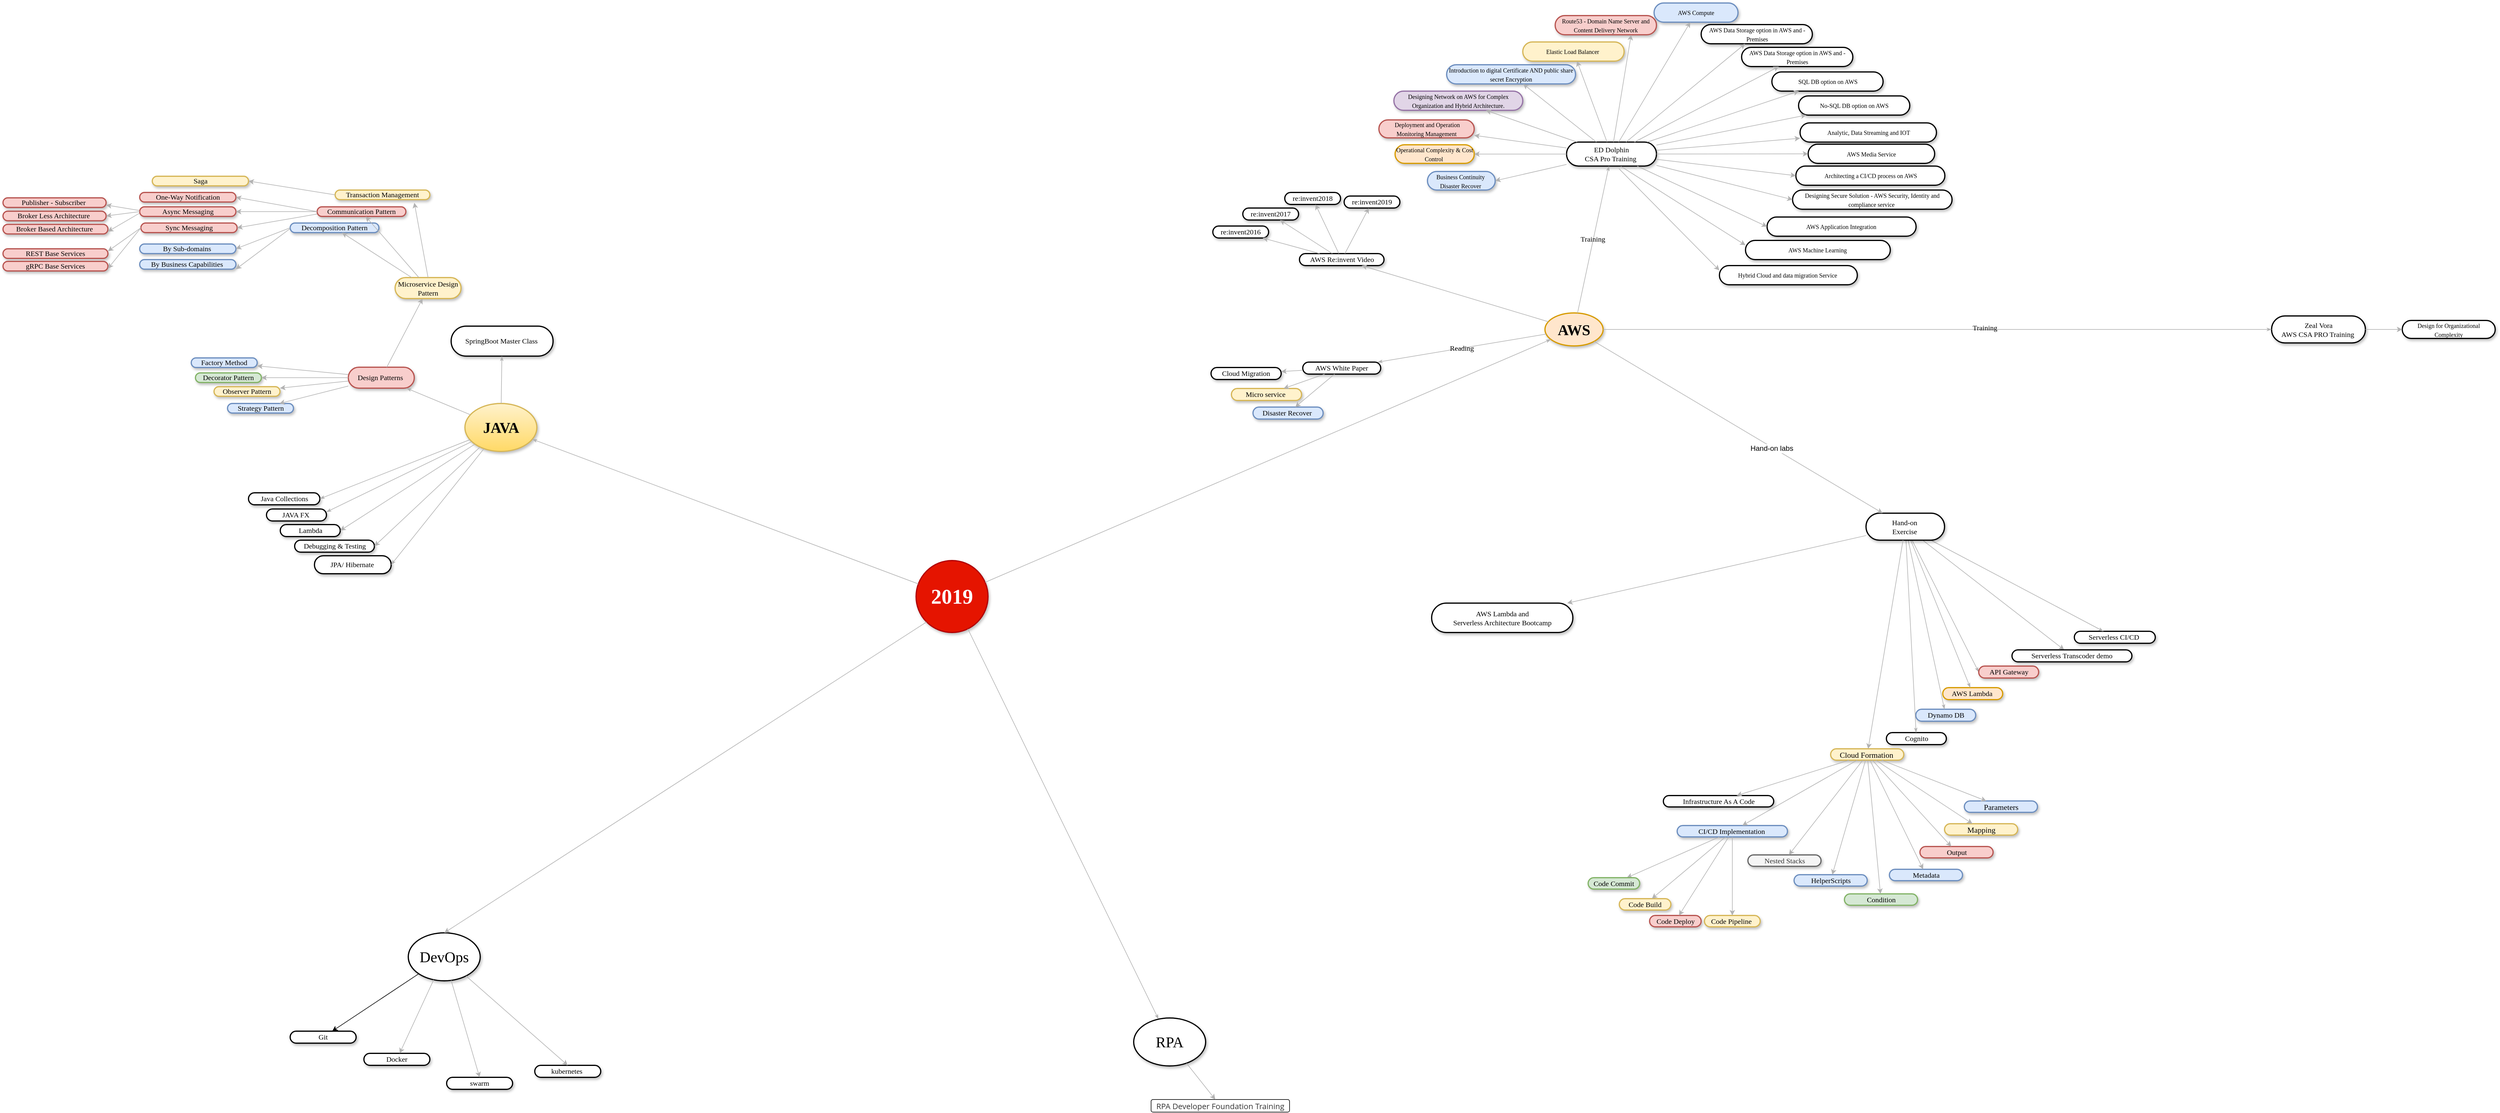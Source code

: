 <mxfile version="12.9.14" type="github" pages="2">
  <diagram name="Learning Plan" id="ad52d381-51e7-2e0d-a935-2d0ddd2fd229">
    <mxGraphModel dx="3038" dy="984" grid="0" gridSize="10" guides="1" tooltips="1" connect="1" arrows="1" fold="1" page="0" pageScale="1" pageWidth="1100" pageHeight="850" background="#ffffff" math="0" shadow="0">
      <root>
        <mxCell id="0" />
        <mxCell id="1" parent="0" />
        <mxCell id="qTr_m5463PESpSAJxUWb-5" value="" style="endArrow=classic;html=1;strokeColor=#B3B3B3;" parent="1" source="qTr_m5463PESpSAJxUWb-11" target="qTr_m5463PESpSAJxUWb-6" edge="1">
          <mxGeometry width="50" height="50" relative="1" as="geometry">
            <mxPoint x="1604.5" y="886" as="sourcePoint" />
            <mxPoint x="1771.709" y="1022" as="targetPoint" />
          </mxGeometry>
        </mxCell>
        <mxCell id="2c924340bb9dbf6c-1" value="Java Collections" style="whiteSpace=wrap;html=1;rounded=1;shadow=1;comic=0;labelBackgroundColor=none;strokeWidth=2;fontFamily=Verdana;fontSize=12;align=center;arcSize=50;" parent="1" vertex="1">
          <mxGeometry x="-1217.5" y="786.0" width="119" height="20" as="geometry" />
        </mxCell>
        <mxCell id="2c924340bb9dbf6c-2" value="JAVA" style="ellipse;whiteSpace=wrap;html=1;rounded=1;shadow=1;comic=0;labelBackgroundColor=none;strokeWidth=2;fontFamily=Verdana;fontSize=25;align=center;gradientColor=#ffd966;fillColor=#fff2cc;strokeColor=#d6b656;fontStyle=1" parent="1" vertex="1">
          <mxGeometry x="-856.5" y="637" width="120" height="80" as="geometry" />
        </mxCell>
        <mxCell id="2c924340bb9dbf6c-3" value="AWS" style="ellipse;whiteSpace=wrap;html=1;rounded=1;shadow=1;comic=0;labelBackgroundColor=none;strokeWidth=2;fontFamily=Verdana;fontSize=25;align=center;fillColor=#ffe6cc;strokeColor=#d79b00;fontStyle=1" parent="1" vertex="1">
          <mxGeometry x="945" y="486" width="97" height="55" as="geometry" />
        </mxCell>
        <mxCell id="2c924340bb9dbf6c-4" value="&lt;font style=&quot;font-size: 35px&quot;&gt;2019&lt;/font&gt;" style="ellipse;whiteSpace=wrap;html=1;rounded=1;shadow=1;comic=0;labelBackgroundColor=none;strokeWidth=2;fontFamily=Verdana;fontSize=12;align=center;fillColor=#e51400;strokeColor=#B20000;fontColor=#ffffff;fontStyle=1" parent="1" vertex="1">
          <mxGeometry x="-104" y="899" width="120" height="120" as="geometry" />
        </mxCell>
        <mxCell id="2c924340bb9dbf6c-8" value="&lt;span&gt;JAVA FX&amp;nbsp;&lt;/span&gt;" style="whiteSpace=wrap;html=1;rounded=1;shadow=1;comic=0;labelBackgroundColor=none;strokeWidth=2;fontFamily=Verdana;fontSize=12;align=center;arcSize=50;" parent="1" vertex="1">
          <mxGeometry x="-1187.5" y="813.0" width="100" height="20" as="geometry" />
        </mxCell>
        <mxCell id="2c924340bb9dbf6c-10" value="&lt;span&gt;SpringBoot Master Class&amp;nbsp;&lt;/span&gt;" style="whiteSpace=wrap;html=1;rounded=1;shadow=1;comic=0;labelBackgroundColor=none;strokeWidth=2;fontFamily=Verdana;fontSize=12;align=center;arcSize=50;" parent="1" vertex="1">
          <mxGeometry x="-879.5" y="508" width="170" height="50" as="geometry" />
        </mxCell>
        <mxCell id="2c924340bb9dbf6c-11" value="&lt;span&gt;AWS White Paper&lt;/span&gt;" style="whiteSpace=wrap;html=1;rounded=1;shadow=1;comic=0;labelBackgroundColor=none;strokeWidth=2;fontFamily=Verdana;fontSize=12;align=center;arcSize=50;" parent="1" vertex="1">
          <mxGeometry x="541" y="568" width="130" height="20" as="geometry" />
        </mxCell>
        <mxCell id="2c924340bb9dbf6c-14" value="&lt;span&gt;ED Dolphin &lt;br&gt;CSA Pro Training&amp;nbsp;&lt;/span&gt;" style="whiteSpace=wrap;html=1;rounded=1;shadow=1;comic=0;labelBackgroundColor=none;strokeWidth=2;fontFamily=Verdana;fontSize=12;align=center;arcSize=50;" parent="1" vertex="1">
          <mxGeometry x="981" y="201" width="150" height="40" as="geometry" />
        </mxCell>
        <mxCell id="2c924340bb9dbf6c-15" value="&lt;span&gt;Zeal Vora &lt;br&gt;AWS CSA PRO Training&amp;nbsp;&lt;/span&gt;" style="whiteSpace=wrap;html=1;rounded=1;shadow=1;comic=0;labelBackgroundColor=none;strokeWidth=2;fontFamily=Verdana;fontSize=12;align=center;arcSize=50;" parent="1" vertex="1">
          <mxGeometry x="2157" y="491" width="156.5" height="45" as="geometry" />
        </mxCell>
        <mxCell id="2c924340bb9dbf6c-19" value="AWS Lambda&amp;nbsp;" style="whiteSpace=wrap;html=1;rounded=1;shadow=1;comic=0;labelBackgroundColor=none;strokeWidth=2;fontFamily=Verdana;fontSize=12;align=center;arcSize=50;fillColor=#ffe6cc;strokeColor=#d79b00;" parent="1" vertex="1">
          <mxGeometry x="1608.5" y="1111" width="100" height="20" as="geometry" />
        </mxCell>
        <mxCell id="2c924340bb9dbf6c-27" value="" style="edgeStyle=none;rounded=1;html=1;labelBackgroundColor=none;startArrow=none;startFill=0;startSize=5;endArrow=classicThin;endFill=1;endSize=5;jettySize=auto;orthogonalLoop=1;strokeColor=#B3B3B3;strokeWidth=1;fontFamily=Verdana;fontSize=12" parent="1" source="2c924340bb9dbf6c-2" target="2c924340bb9dbf6c-10" edge="1">
          <mxGeometry x="0.143" relative="1" as="geometry">
            <mxPoint as="offset" />
          </mxGeometry>
        </mxCell>
        <mxCell id="2c924340bb9dbf6c-28" value="" style="edgeStyle=none;rounded=1;html=1;labelBackgroundColor=none;startArrow=none;startFill=0;startSize=5;endArrow=classicThin;endFill=1;endSize=5;jettySize=auto;orthogonalLoop=1;strokeColor=#B3B3B3;strokeWidth=1;fontFamily=Verdana;fontSize=12;entryX=1;entryY=0.5;entryDx=0;entryDy=0;" parent="1" source="2c924340bb9dbf6c-2" target="2c924340bb9dbf6c-1" edge="1">
          <mxGeometry relative="1" as="geometry" />
        </mxCell>
        <mxCell id="2c924340bb9dbf6c-29" value="" style="edgeStyle=none;rounded=1;html=1;labelBackgroundColor=none;startArrow=none;startFill=0;startSize=5;endArrow=classicThin;endFill=1;endSize=5;jettySize=auto;orthogonalLoop=1;strokeColor=#B3B3B3;strokeWidth=1;fontFamily=Verdana;fontSize=12;entryX=1;entryY=0.25;entryDx=0;entryDy=0;" parent="1" source="2c924340bb9dbf6c-2" target="2c924340bb9dbf6c-8" edge="1">
          <mxGeometry relative="1" as="geometry" />
        </mxCell>
        <mxCell id="2c924340bb9dbf6c-31" value="" style="edgeStyle=none;rounded=1;html=1;labelBackgroundColor=none;startArrow=none;startFill=0;startSize=5;endArrow=classicThin;endFill=1;endSize=5;jettySize=auto;orthogonalLoop=1;strokeColor=#B3B3B3;strokeWidth=1;fontFamily=Verdana;fontSize=12" parent="1" source="2c924340bb9dbf6c-4" target="2c924340bb9dbf6c-2" edge="1">
          <mxGeometry relative="1" as="geometry">
            <Array as="points" />
          </mxGeometry>
        </mxCell>
        <mxCell id="2c924340bb9dbf6c-32" value="" style="edgeStyle=none;rounded=1;html=1;labelBackgroundColor=none;startArrow=none;startFill=0;startSize=5;endArrow=classicThin;endFill=1;endSize=5;jettySize=auto;orthogonalLoop=1;strokeColor=#B3B3B3;strokeWidth=1;fontFamily=Verdana;fontSize=12" parent="1" source="2c924340bb9dbf6c-4" target="2c924340bb9dbf6c-3" edge="1">
          <mxGeometry relative="1" as="geometry" />
        </mxCell>
        <mxCell id="2c924340bb9dbf6c-40" value="" style="edgeStyle=none;rounded=1;html=1;labelBackgroundColor=none;startArrow=none;startFill=0;startSize=5;endArrow=classicThin;endFill=1;endSize=5;jettySize=auto;orthogonalLoop=1;strokeColor=#B3B3B3;strokeWidth=1;fontFamily=Verdana;fontSize=12;entryX=0;entryY=0.5;entryDx=0;entryDy=0;" parent="1" source="qTr_m5463PESpSAJxUWb-11" target="NlIUjC8G3_FUQfrN99u6-1" edge="1">
          <mxGeometry x="0.274" y="19" relative="1" as="geometry">
            <mxPoint x="1598.5" y="922" as="sourcePoint" />
            <mxPoint x="-1" as="offset" />
          </mxGeometry>
        </mxCell>
        <mxCell id="2c924340bb9dbf6c-44" value="Training&amp;nbsp;" style="edgeStyle=none;rounded=1;html=1;labelBackgroundColor=none;startArrow=none;startFill=0;startSize=5;endArrow=classicThin;endFill=1;endSize=5;jettySize=auto;orthogonalLoop=1;strokeColor=#B3B3B3;strokeWidth=1;fontFamily=Verdana;fontSize=12;" parent="1" source="2c924340bb9dbf6c-3" target="2c924340bb9dbf6c-15" edge="1">
          <mxGeometry x="0.144" y="3" relative="1" as="geometry">
            <mxPoint as="offset" />
            <mxPoint x="1344" y="452" as="targetPoint" />
          </mxGeometry>
        </mxCell>
        <mxCell id="2c924340bb9dbf6c-45" value="Training&amp;nbsp;" style="edgeStyle=none;rounded=1;html=1;labelBackgroundColor=none;startArrow=none;startFill=0;startSize=5;endArrow=classicThin;endFill=1;endSize=5;jettySize=auto;orthogonalLoop=1;strokeColor=#B3B3B3;strokeWidth=1;fontFamily=Verdana;fontSize=12" parent="1" source="2c924340bb9dbf6c-3" target="2c924340bb9dbf6c-14" edge="1">
          <mxGeometry relative="1" as="geometry" />
        </mxCell>
        <mxCell id="2c924340bb9dbf6c-46" value="Reading" style="edgeStyle=none;rounded=1;html=1;labelBackgroundColor=none;startArrow=none;startFill=0;startSize=5;endArrow=classicThin;endFill=1;endSize=5;jettySize=auto;orthogonalLoop=1;strokeColor=#B3B3B3;strokeWidth=1;fontFamily=Verdana;fontSize=12" parent="1" source="2c924340bb9dbf6c-3" target="2c924340bb9dbf6c-11" edge="1">
          <mxGeometry relative="1" as="geometry" />
        </mxCell>
        <mxCell id="2c924340bb9dbf6c-55" value="&lt;span&gt;JPA/ Hibernate&amp;nbsp;&lt;/span&gt;" style="whiteSpace=wrap;html=1;rounded=1;shadow=1;comic=0;labelBackgroundColor=none;strokeWidth=2;fontFamily=Verdana;fontSize=12;align=center;arcSize=50;" parent="1" vertex="1">
          <mxGeometry x="-1107.5" y="891" width="128" height="30" as="geometry" />
        </mxCell>
        <mxCell id="2c924340bb9dbf6c-61" value="" style="edgeStyle=none;rounded=1;html=1;labelBackgroundColor=none;startArrow=none;startFill=0;startSize=5;endArrow=classicThin;endFill=1;endSize=5;jettySize=auto;orthogonalLoop=1;strokeColor=#B3B3B3;strokeWidth=1;fontFamily=Verdana;fontSize=12;entryX=1;entryY=0.5;entryDx=0;entryDy=0;" parent="1" source="2c924340bb9dbf6c-2" target="2c924340bb9dbf6c-55" edge="1">
          <mxGeometry relative="1" as="geometry" />
        </mxCell>
        <mxCell id="NlIUjC8G3_FUQfrN99u6-1" value="&lt;span&gt;API Gateway&lt;/span&gt;" style="whiteSpace=wrap;html=1;rounded=1;shadow=1;comic=0;labelBackgroundColor=none;strokeWidth=2;fontFamily=Verdana;fontSize=12;align=center;arcSize=50;fillColor=#f8cecc;strokeColor=#b85450;" parent="1" vertex="1">
          <mxGeometry x="1668.5" y="1075" width="100" height="20" as="geometry" />
        </mxCell>
        <mxCell id="NlIUjC8G3_FUQfrN99u6-2" value="&lt;span&gt;Dynamo DB&lt;/span&gt;" style="whiteSpace=wrap;html=1;rounded=1;shadow=1;comic=0;labelBackgroundColor=none;strokeWidth=2;fontFamily=Verdana;fontSize=12;align=center;arcSize=50;fillColor=#dae8fc;strokeColor=#6c8ebf;" parent="1" vertex="1">
          <mxGeometry x="1563.5" y="1147" width="100" height="20" as="geometry" />
        </mxCell>
        <mxCell id="NlIUjC8G3_FUQfrN99u6-8" value="Cognito" style="whiteSpace=wrap;html=1;rounded=1;shadow=1;comic=0;labelBackgroundColor=none;strokeWidth=2;fontFamily=Verdana;fontSize=12;align=center;arcSize=50;" parent="1" vertex="1">
          <mxGeometry x="1514.5" y="1186" width="100" height="20" as="geometry" />
        </mxCell>
        <mxCell id="NlIUjC8G3_FUQfrN99u6-14" value="" style="edgeStyle=none;rounded=1;html=1;labelBackgroundColor=none;startArrow=none;startFill=0;startSize=5;endArrow=classicThin;endFill=1;endSize=5;jettySize=auto;orthogonalLoop=1;strokeColor=#B3B3B3;strokeWidth=1;fontFamily=Verdana;fontSize=12;" parent="1" source="qTr_m5463PESpSAJxUWb-11" target="2c924340bb9dbf6c-19" edge="1">
          <mxGeometry relative="1" as="geometry">
            <mxPoint x="1574.5" y="877" as="sourcePoint" />
            <mxPoint x="1444" y="973" as="targetPoint" />
          </mxGeometry>
        </mxCell>
        <mxCell id="NlIUjC8G3_FUQfrN99u6-21" value="&lt;span&gt;Design Patterns&amp;nbsp;&lt;/span&gt;" style="whiteSpace=wrap;html=1;rounded=1;shadow=1;comic=0;labelBackgroundColor=none;strokeWidth=2;fontFamily=Verdana;fontSize=12;align=center;arcSize=50;fillColor=#f8cecc;strokeColor=#b85450;" parent="1" vertex="1">
          <mxGeometry x="-1051" y="576.5" width="110" height="35" as="geometry" />
        </mxCell>
        <mxCell id="NlIUjC8G3_FUQfrN99u6-22" value="" style="edgeStyle=none;rounded=1;html=1;labelBackgroundColor=none;startArrow=none;startFill=0;startSize=5;endArrow=classicThin;endFill=1;endSize=5;jettySize=auto;orthogonalLoop=1;strokeColor=#B3B3B3;strokeWidth=1;fontFamily=Verdana;fontSize=12;" parent="1" source="2c924340bb9dbf6c-2" target="NlIUjC8G3_FUQfrN99u6-21" edge="1">
          <mxGeometry x="0.143" relative="1" as="geometry">
            <mxPoint x="-723.707" y="653.763" as="sourcePoint" />
            <mxPoint as="offset" />
          </mxGeometry>
        </mxCell>
        <mxCell id="aUbg2GQfj_RAobpnSpw4-2" value="" style="edgeStyle=none;rounded=1;html=1;labelBackgroundColor=none;startArrow=none;startFill=0;startSize=5;endArrow=classicThin;endFill=1;endSize=5;jettySize=auto;orthogonalLoop=1;strokeColor=#B3B3B3;strokeWidth=1;fontFamily=Verdana;fontSize=12;" parent="1" source="2c924340bb9dbf6c-4" target="aUbg2GQfj_RAobpnSpw4-3" edge="1">
          <mxGeometry relative="1" as="geometry">
            <mxPoint x="642.758" y="741.423" as="sourcePoint" />
            <mxPoint x="573" y="1077" as="targetPoint" />
          </mxGeometry>
        </mxCell>
        <mxCell id="aUbg2GQfj_RAobpnSpw4-3" value="&lt;span&gt;&lt;font style=&quot;font-size: 25px&quot;&gt;RPA&lt;/font&gt;&lt;/span&gt;" style="ellipse;whiteSpace=wrap;html=1;rounded=1;shadow=1;comic=0;labelBackgroundColor=none;strokeWidth=2;fontFamily=Verdana;fontSize=12;align=center;" parent="1" vertex="1">
          <mxGeometry x="259" y="1662" width="120" height="80" as="geometry" />
        </mxCell>
        <mxCell id="aUbg2GQfj_RAobpnSpw4-8" value="" style="edgeStyle=none;rounded=1;html=1;labelBackgroundColor=none;startArrow=none;startFill=0;startSize=5;endArrow=classicThin;endFill=1;endSize=5;jettySize=auto;orthogonalLoop=1;strokeColor=#B3B3B3;strokeWidth=1;fontFamily=Verdana;fontSize=12;" parent="1" source="qTr_m5463PESpSAJxUWb-11" target="NlIUjC8G3_FUQfrN99u6-8" edge="1">
          <mxGeometry relative="1" as="geometry">
            <mxPoint x="1551.5" y="946" as="sourcePoint" />
            <mxPoint x="1848.5" y="998" as="targetPoint" />
          </mxGeometry>
        </mxCell>
        <mxCell id="aUbg2GQfj_RAobpnSpw4-9" value="" style="edgeStyle=none;rounded=1;html=1;labelBackgroundColor=none;startArrow=none;startFill=0;startSize=5;endArrow=classicThin;endFill=1;endSize=5;jettySize=auto;orthogonalLoop=1;strokeColor=#B3B3B3;strokeWidth=1;fontFamily=Verdana;fontSize=12;" parent="1" source="qTr_m5463PESpSAJxUWb-11" target="NlIUjC8G3_FUQfrN99u6-2" edge="1">
          <mxGeometry x="0.064" y="29" relative="1" as="geometry">
            <mxPoint x="1568.5" y="900" as="sourcePoint" />
            <mxPoint x="1699.788" y="1124" as="targetPoint" />
            <Array as="points" />
            <mxPoint as="offset" />
          </mxGeometry>
        </mxCell>
        <mxCell id="JUx92tICWYFmlGeN_mxr-1" value="&lt;span&gt;Serverless CI/CD&amp;nbsp;&lt;/span&gt;" style="whiteSpace=wrap;html=1;rounded=1;shadow=1;comic=0;labelBackgroundColor=none;strokeWidth=2;fontFamily=Verdana;fontSize=12;align=center;arcSize=50;" parent="1" vertex="1">
          <mxGeometry x="1828" y="1017" width="135" height="20" as="geometry" />
        </mxCell>
        <mxCell id="JUx92tICWYFmlGeN_mxr-2" value="" style="edgeStyle=none;rounded=1;html=1;labelBackgroundColor=none;startArrow=none;startFill=0;startSize=5;endArrow=classicThin;endFill=1;endSize=5;jettySize=auto;orthogonalLoop=1;strokeColor=#B3B3B3;strokeWidth=1;fontFamily=Verdana;fontSize=12;" parent="1" source="qTr_m5463PESpSAJxUWb-11" target="JUx92tICWYFmlGeN_mxr-1" edge="1">
          <mxGeometry relative="1" as="geometry">
            <mxPoint x="1621.5" y="885" as="sourcePoint" />
            <mxPoint x="1862.5" y="1042" as="targetPoint" />
          </mxGeometry>
        </mxCell>
        <mxCell id="utK8YzHkomSW0VGDoDWM-1" value="&lt;font style=&quot;font-size: 10px&quot;&gt;Design for Organizational Complexity&lt;/font&gt;" style="whiteSpace=wrap;html=1;rounded=1;shadow=1;comic=0;labelBackgroundColor=none;strokeWidth=2;fontFamily=Verdana;fontSize=12;align=center;arcSize=50;" parent="1" vertex="1">
          <mxGeometry x="2375" y="498.5" width="155" height="30" as="geometry" />
        </mxCell>
        <mxCell id="utK8YzHkomSW0VGDoDWM-2" value="" style="endArrow=classic;html=1;strokeColor=#B3B3B3;" parent="1" source="2c924340bb9dbf6c-15" target="utK8YzHkomSW0VGDoDWM-1" edge="1">
          <mxGeometry width="50" height="50" relative="1" as="geometry">
            <mxPoint x="1820.5" y="561" as="sourcePoint" />
            <mxPoint x="1680" y="398" as="targetPoint" />
          </mxGeometry>
        </mxCell>
        <mxCell id="utK8YzHkomSW0VGDoDWM-3" value="&lt;span style=&quot;font-size: 10px&quot;&gt;Business Continuity&amp;nbsp;&lt;br&gt;Disaster Recover&amp;nbsp;&lt;/span&gt;" style="whiteSpace=wrap;html=1;rounded=1;shadow=1;comic=0;labelBackgroundColor=none;strokeWidth=2;fontFamily=Verdana;fontSize=12;align=center;arcSize=50;fillColor=#dae8fc;strokeColor=#6c8ebf;" parent="1" vertex="1">
          <mxGeometry x="749" y="250" width="113" height="31" as="geometry" />
        </mxCell>
        <mxCell id="utK8YzHkomSW0VGDoDWM-5" value="" style="endArrow=classic;html=1;strokeColor=#B3B3B3;entryX=1;entryY=0.5;entryDx=0;entryDy=0;" parent="1" source="2c924340bb9dbf6c-14" target="utK8YzHkomSW0VGDoDWM-3" edge="1">
          <mxGeometry width="50" height="50" relative="1" as="geometry">
            <mxPoint x="1064" y="204" as="sourcePoint" />
            <mxPoint x="1114" y="154" as="targetPoint" />
          </mxGeometry>
        </mxCell>
        <mxCell id="UUau7E6U5k5TTlxpQxdi-1" style="edgeStyle=orthogonalEdgeStyle;rounded=0;orthogonalLoop=1;jettySize=auto;html=1;exitX=0.5;exitY=1;exitDx=0;exitDy=0;" parent="1" source="2c924340bb9dbf6c-8" target="2c924340bb9dbf6c-8" edge="1">
          <mxGeometry relative="1" as="geometry" />
        </mxCell>
        <mxCell id="UUau7E6U5k5TTlxpQxdi-2" value="&lt;span&gt;Lambda&lt;/span&gt;" style="whiteSpace=wrap;html=1;rounded=1;shadow=1;comic=0;labelBackgroundColor=none;strokeWidth=2;fontFamily=Verdana;fontSize=12;align=center;arcSize=50;" parent="1" vertex="1">
          <mxGeometry x="-1164.5" y="839.0" width="100" height="20" as="geometry" />
        </mxCell>
        <mxCell id="UUau7E6U5k5TTlxpQxdi-3" value="" style="endArrow=classic;html=1;strokeColor=#B3B3B3;entryX=1;entryY=0.5;entryDx=0;entryDy=0;" parent="1" source="2c924340bb9dbf6c-2" target="UUau7E6U5k5TTlxpQxdi-2" edge="1">
          <mxGeometry width="50" height="50" relative="1" as="geometry">
            <mxPoint x="-1244.5" y="1179" as="sourcePoint" />
            <mxPoint x="-1194.5" y="1129" as="targetPoint" />
          </mxGeometry>
        </mxCell>
        <mxCell id="UUau7E6U5k5TTlxpQxdi-5" value="&lt;span&gt;Debugging&amp;nbsp;&amp;amp; Testing&lt;/span&gt;" style="whiteSpace=wrap;html=1;rounded=1;shadow=1;comic=0;labelBackgroundColor=none;strokeWidth=2;fontFamily=Verdana;fontSize=12;align=center;arcSize=50;" parent="1" vertex="1">
          <mxGeometry x="-1140.5" y="865.0" width="133" height="20" as="geometry" />
        </mxCell>
        <mxCell id="UUau7E6U5k5TTlxpQxdi-6" value="" style="endArrow=classic;html=1;entryX=1;entryY=0.5;entryDx=0;entryDy=0;strokeColor=#B3B3B3;" parent="1" source="2c924340bb9dbf6c-2" target="UUau7E6U5k5TTlxpQxdi-5" edge="1">
          <mxGeometry width="50" height="50" relative="1" as="geometry">
            <mxPoint x="-1034.5" y="809" as="sourcePoint" />
            <mxPoint x="-984.5" y="759" as="targetPoint" />
          </mxGeometry>
        </mxCell>
        <mxCell id="UUau7E6U5k5TTlxpQxdi-8" value="Disaster Recover&amp;nbsp;" style="whiteSpace=wrap;html=1;rounded=1;shadow=1;comic=0;labelBackgroundColor=none;strokeWidth=2;fontFamily=Verdana;fontSize=12;align=center;arcSize=50;fillColor=#dae8fc;strokeColor=#6c8ebf;" parent="1" vertex="1">
          <mxGeometry x="458" y="643" width="117" height="20" as="geometry" />
        </mxCell>
        <mxCell id="UUau7E6U5k5TTlxpQxdi-11" value="&lt;span&gt;&lt;font style=&quot;font-size: 25px&quot;&gt;DevOps&lt;/font&gt;&lt;/span&gt;" style="ellipse;whiteSpace=wrap;html=1;rounded=1;shadow=1;comic=0;labelBackgroundColor=none;strokeWidth=2;fontFamily=Verdana;fontSize=12;align=center;" parent="1" vertex="1">
          <mxGeometry x="-951" y="1520" width="120" height="80" as="geometry" />
        </mxCell>
        <mxCell id="UUau7E6U5k5TTlxpQxdi-12" value="&lt;span&gt;kubernetes&amp;nbsp;&lt;/span&gt;" style="whiteSpace=wrap;html=1;rounded=1;shadow=1;comic=0;labelBackgroundColor=none;strokeWidth=2;fontFamily=Verdana;fontSize=12;align=center;arcSize=50;" parent="1" vertex="1">
          <mxGeometry x="-740" y="1741" width="110" height="20" as="geometry" />
        </mxCell>
        <mxCell id="UUau7E6U5k5TTlxpQxdi-13" value="&lt;span&gt;Docker&lt;/span&gt;" style="whiteSpace=wrap;html=1;rounded=1;shadow=1;comic=0;labelBackgroundColor=none;strokeWidth=2;fontFamily=Verdana;fontSize=12;align=center;arcSize=50;" parent="1" vertex="1">
          <mxGeometry x="-1025" y="1721" width="110" height="20" as="geometry" />
        </mxCell>
        <mxCell id="UUau7E6U5k5TTlxpQxdi-14" value="swarm" style="whiteSpace=wrap;html=1;rounded=1;shadow=1;comic=0;labelBackgroundColor=none;strokeWidth=2;fontFamily=Verdana;fontSize=12;align=center;arcSize=50;" parent="1" vertex="1">
          <mxGeometry x="-887" y="1761" width="110" height="20" as="geometry" />
        </mxCell>
        <mxCell id="UUau7E6U5k5TTlxpQxdi-16" value="" style="endArrow=classic;html=1;strokeColor=#B3B3B3;" parent="1" source="UUau7E6U5k5TTlxpQxdi-11" target="UUau7E6U5k5TTlxpQxdi-13" edge="1">
          <mxGeometry width="50" height="50" relative="1" as="geometry">
            <mxPoint x="-826" y="1886" as="sourcePoint" />
            <mxPoint x="-776" y="1836" as="targetPoint" />
          </mxGeometry>
        </mxCell>
        <mxCell id="UUau7E6U5k5TTlxpQxdi-17" value="" style="endArrow=classic;html=1;strokeColor=#B3B3B3;entryX=0.5;entryY=0;entryDx=0;entryDy=0;" parent="1" source="UUau7E6U5k5TTlxpQxdi-11" target="UUau7E6U5k5TTlxpQxdi-14" edge="1">
          <mxGeometry width="50" height="50" relative="1" as="geometry">
            <mxPoint x="-863" y="1895" as="sourcePoint" />
            <mxPoint x="-813" y="1845" as="targetPoint" />
          </mxGeometry>
        </mxCell>
        <mxCell id="UUau7E6U5k5TTlxpQxdi-18" value="" style="endArrow=classic;html=1;strokeColor=#B3B3B3;entryX=0.5;entryY=0;entryDx=0;entryDy=0;" parent="1" source="UUau7E6U5k5TTlxpQxdi-11" target="UUau7E6U5k5TTlxpQxdi-12" edge="1">
          <mxGeometry width="50" height="50" relative="1" as="geometry">
            <mxPoint x="-687" y="1871" as="sourcePoint" />
            <mxPoint x="-637" y="1821" as="targetPoint" />
          </mxGeometry>
        </mxCell>
        <mxCell id="UUau7E6U5k5TTlxpQxdi-19" value="" style="endArrow=classic;html=1;strokeColor=#B3B3B3;entryX=0.5;entryY=0;entryDx=0;entryDy=0;exitX=0;exitY=1;exitDx=0;exitDy=0;" parent="1" source="2c924340bb9dbf6c-4" target="UUau7E6U5k5TTlxpQxdi-11" edge="1">
          <mxGeometry width="50" height="50" relative="1" as="geometry">
            <mxPoint x="-780.745" y="1155.002" as="sourcePoint" />
            <mxPoint x="-565" y="1460.63" as="targetPoint" />
          </mxGeometry>
        </mxCell>
        <mxCell id="_qGjY-r7ES5HyB8qeQ8e-1" value="&lt;span&gt;AWS Re:invent Video&lt;/span&gt;" style="whiteSpace=wrap;html=1;rounded=1;shadow=1;comic=0;labelBackgroundColor=none;strokeWidth=2;fontFamily=Verdana;fontSize=12;align=center;arcSize=50;" parent="1" vertex="1">
          <mxGeometry x="535.5" y="387" width="141" height="20" as="geometry" />
        </mxCell>
        <mxCell id="_qGjY-r7ES5HyB8qeQ8e-2" value="" style="endArrow=classic;html=1;strokeColor=#B3B3B3;" parent="1" source="2c924340bb9dbf6c-3" target="_qGjY-r7ES5HyB8qeQ8e-1" edge="1">
          <mxGeometry width="50" height="50" relative="1" as="geometry">
            <mxPoint x="593" y="1201" as="sourcePoint" />
            <mxPoint x="643" y="1151" as="targetPoint" />
          </mxGeometry>
        </mxCell>
        <mxCell id="_qGjY-r7ES5HyB8qeQ8e-3" value="&lt;span&gt;re:invent2016&lt;/span&gt;" style="whiteSpace=wrap;html=1;rounded=1;shadow=1;comic=0;labelBackgroundColor=none;strokeWidth=2;fontFamily=Verdana;fontSize=12;align=center;arcSize=50;" parent="1" vertex="1">
          <mxGeometry x="391" y="341" width="93" height="20" as="geometry" />
        </mxCell>
        <mxCell id="_qGjY-r7ES5HyB8qeQ8e-4" value="" style="endArrow=classic;html=1;strokeColor=#B3B3B3;" parent="1" source="_qGjY-r7ES5HyB8qeQ8e-1" target="_qGjY-r7ES5HyB8qeQ8e-3" edge="1">
          <mxGeometry width="50" height="50" relative="1" as="geometry">
            <mxPoint x="280" y="675" as="sourcePoint" />
            <mxPoint x="6" y="1169" as="targetPoint" />
          </mxGeometry>
        </mxCell>
        <mxCell id="T4aZKAaIywmiW5cC4Wu4-1" value="&lt;span&gt;re:invent2017&lt;/span&gt;" style="whiteSpace=wrap;html=1;rounded=1;shadow=1;comic=0;labelBackgroundColor=none;strokeWidth=2;fontFamily=Verdana;fontSize=12;align=center;arcSize=50;" parent="1" vertex="1">
          <mxGeometry x="441" y="311" width="93" height="20" as="geometry" />
        </mxCell>
        <mxCell id="T4aZKAaIywmiW5cC4Wu4-2" value="&lt;span&gt;re:invent2018&lt;/span&gt;" style="whiteSpace=wrap;html=1;rounded=1;shadow=1;comic=0;labelBackgroundColor=none;strokeWidth=2;fontFamily=Verdana;fontSize=12;align=center;arcSize=50;" parent="1" vertex="1">
          <mxGeometry x="511" y="285" width="93" height="20" as="geometry" />
        </mxCell>
        <mxCell id="T4aZKAaIywmiW5cC4Wu4-3" value="&lt;span&gt;re:invent2019&lt;/span&gt;" style="whiteSpace=wrap;html=1;rounded=1;shadow=1;comic=0;labelBackgroundColor=none;strokeWidth=2;fontFamily=Verdana;fontSize=12;align=center;arcSize=50;" parent="1" vertex="1">
          <mxGeometry x="610" y="291" width="93" height="20" as="geometry" />
        </mxCell>
        <mxCell id="T4aZKAaIywmiW5cC4Wu4-4" value="" style="endArrow=classic;html=1;strokeColor=#B3B3B3;" parent="1" source="_qGjY-r7ES5HyB8qeQ8e-1" target="T4aZKAaIywmiW5cC4Wu4-3" edge="1">
          <mxGeometry width="50" height="50" relative="1" as="geometry">
            <mxPoint x="660" y="364" as="sourcePoint" />
            <mxPoint x="710" y="314" as="targetPoint" />
          </mxGeometry>
        </mxCell>
        <mxCell id="T4aZKAaIywmiW5cC4Wu4-5" value="" style="endArrow=classic;html=1;strokeColor=#B3B3B3;" parent="1" source="_qGjY-r7ES5HyB8qeQ8e-1" target="T4aZKAaIywmiW5cC4Wu4-2" edge="1">
          <mxGeometry width="50" height="50" relative="1" as="geometry">
            <mxPoint x="665" y="393" as="sourcePoint" />
            <mxPoint x="715" y="343" as="targetPoint" />
          </mxGeometry>
        </mxCell>
        <mxCell id="T4aZKAaIywmiW5cC4Wu4-6" value="" style="endArrow=classic;html=1;strokeColor=#B3B3B3;" parent="1" source="_qGjY-r7ES5HyB8qeQ8e-1" target="T4aZKAaIywmiW5cC4Wu4-1" edge="1">
          <mxGeometry width="50" height="50" relative="1" as="geometry">
            <mxPoint x="557" y="371" as="sourcePoint" />
            <mxPoint x="550" y="315" as="targetPoint" />
          </mxGeometry>
        </mxCell>
        <mxCell id="iq47JH9IOjm5TBPFm13r-1" value="&lt;span style=&quot;color: rgb(51 , 51 , 51) ; font-family: &amp;#34;open sans&amp;#34; , sans-serif ; font-size: 13px ; white-space: normal&quot;&gt;RPA Developer Foundation Training&lt;/span&gt;" style="rounded=1;whiteSpace=wrap;html=1;" parent="1" vertex="1">
          <mxGeometry x="288" y="1798" width="231" height="21" as="geometry" />
        </mxCell>
        <mxCell id="iq47JH9IOjm5TBPFm13r-2" value="" style="endArrow=classic;html=1;strokeColor=#B3B3B3;" parent="1" source="aUbg2GQfj_RAobpnSpw4-3" target="iq47JH9IOjm5TBPFm13r-1" edge="1">
          <mxGeometry width="50" height="50" relative="1" as="geometry">
            <mxPoint x="293" y="1546" as="sourcePoint" />
            <mxPoint x="750" y="1461" as="targetPoint" />
          </mxGeometry>
        </mxCell>
        <mxCell id="iq47JH9IOjm5TBPFm13r-3" value="&lt;span&gt;Git&lt;/span&gt;" style="whiteSpace=wrap;html=1;rounded=1;shadow=1;comic=0;labelBackgroundColor=none;strokeWidth=2;fontFamily=Verdana;fontSize=12;align=center;arcSize=50;" parent="1" vertex="1">
          <mxGeometry x="-1148" y="1684" width="110" height="20" as="geometry" />
        </mxCell>
        <mxCell id="iq47JH9IOjm5TBPFm13r-4" value="" style="endArrow=classic;html=1;" parent="1" source="UUau7E6U5k5TTlxpQxdi-11" target="iq47JH9IOjm5TBPFm13r-3" edge="1">
          <mxGeometry width="50" height="50" relative="1" as="geometry">
            <mxPoint x="-1046" y="1616" as="sourcePoint" />
            <mxPoint x="-996" y="1566" as="targetPoint" />
          </mxGeometry>
        </mxCell>
        <mxCell id="e3at0sxz_broB0n3_vnu-1" value="&lt;span&gt;Strategy&amp;nbsp;Pattern&lt;/span&gt;" style="whiteSpace=wrap;html=1;rounded=1;shadow=1;comic=0;labelBackgroundColor=none;strokeWidth=2;fontFamily=Verdana;fontSize=12;align=center;arcSize=50;fillColor=#dae8fc;strokeColor=#6c8ebf;" parent="1" vertex="1">
          <mxGeometry x="-1252.5" y="637" width="110" height="16" as="geometry" />
        </mxCell>
        <mxCell id="e3at0sxz_broB0n3_vnu-2" value="&lt;span&gt;Decorator&amp;nbsp;&lt;/span&gt;Pattern" style="whiteSpace=wrap;html=1;rounded=1;shadow=1;comic=0;labelBackgroundColor=none;strokeWidth=2;fontFamily=Verdana;fontSize=12;align=center;arcSize=50;fillColor=#d5e8d4;strokeColor=#82b366;" parent="1" vertex="1">
          <mxGeometry x="-1306" y="586" width="110" height="16" as="geometry" />
        </mxCell>
        <mxCell id="e3at0sxz_broB0n3_vnu-3" value="&lt;span&gt;Observer&amp;nbsp;&lt;/span&gt;Pattern" style="whiteSpace=wrap;html=1;rounded=1;shadow=1;comic=0;labelBackgroundColor=none;strokeWidth=2;fontFamily=Verdana;fontSize=12;align=center;arcSize=50;fillColor=#fff2cc;strokeColor=#d6b656;" parent="1" vertex="1">
          <mxGeometry x="-1275" y="609" width="110" height="16" as="geometry" />
        </mxCell>
        <mxCell id="e3at0sxz_broB0n3_vnu-5" value="" style="endArrow=classic;html=1;strokeColor=#B3B3B3;" parent="1" source="NlIUjC8G3_FUQfrN99u6-21" target="e3at0sxz_broB0n3_vnu-1" edge="1">
          <mxGeometry width="50" height="50" relative="1" as="geometry">
            <mxPoint x="-947" y="541" as="sourcePoint" />
            <mxPoint x="-1156.733" y="635" as="targetPoint" />
          </mxGeometry>
        </mxCell>
        <mxCell id="e3at0sxz_broB0n3_vnu-6" value="" style="endArrow=classic;html=1;strokeColor=#B3B3B3;" parent="1" source="NlIUjC8G3_FUQfrN99u6-21" target="e3at0sxz_broB0n3_vnu-3" edge="1">
          <mxGeometry width="50" height="50" relative="1" as="geometry">
            <mxPoint x="-1077" y="543" as="sourcePoint" />
            <mxPoint x="-1027" y="493" as="targetPoint" />
          </mxGeometry>
        </mxCell>
        <mxCell id="e3at0sxz_broB0n3_vnu-8" value="" style="endArrow=classic;html=1;exitX=0;exitY=0.5;exitDx=0;exitDy=0;strokeColor=#B3B3B3;" parent="1" source="NlIUjC8G3_FUQfrN99u6-21" target="e3at0sxz_broB0n3_vnu-2" edge="1">
          <mxGeometry width="50" height="50" relative="1" as="geometry">
            <mxPoint x="-1087" y="523" as="sourcePoint" />
            <mxPoint x="-1037" y="473" as="targetPoint" />
          </mxGeometry>
        </mxCell>
        <mxCell id="qTr_m5463PESpSAJxUWb-1" value="Factory Method" style="whiteSpace=wrap;html=1;rounded=1;shadow=1;comic=0;labelBackgroundColor=none;strokeWidth=2;fontFamily=Verdana;fontSize=12;align=center;arcSize=50;fillColor=#dae8fc;strokeColor=#6c8ebf;" parent="1" vertex="1">
          <mxGeometry x="-1313" y="561" width="110" height="16" as="geometry" />
        </mxCell>
        <mxCell id="qTr_m5463PESpSAJxUWb-3" value="" style="endArrow=classic;html=1;strokeColor=#B3B3B3;" parent="1" source="NlIUjC8G3_FUQfrN99u6-21" target="qTr_m5463PESpSAJxUWb-1" edge="1">
          <mxGeometry width="50" height="50" relative="1" as="geometry">
            <mxPoint x="-1069" y="534" as="sourcePoint" />
            <mxPoint x="-1019" y="484" as="targetPoint" />
          </mxGeometry>
        </mxCell>
        <mxCell id="qTr_m5463PESpSAJxUWb-6" value="Serverless Transcoder demo" style="whiteSpace=wrap;html=1;rounded=1;shadow=1;comic=0;labelBackgroundColor=none;strokeWidth=2;fontFamily=Verdana;fontSize=12;align=center;arcSize=50;" parent="1" vertex="1">
          <mxGeometry x="1724" y="1048" width="200" height="20" as="geometry" />
        </mxCell>
        <mxCell id="qTr_m5463PESpSAJxUWb-8" value="Cloud Migration" style="whiteSpace=wrap;html=1;rounded=1;shadow=1;comic=0;labelBackgroundColor=none;strokeWidth=2;fontFamily=Verdana;fontSize=12;align=center;arcSize=50;" parent="1" vertex="1">
          <mxGeometry x="388" y="577" width="117" height="20" as="geometry" />
        </mxCell>
        <mxCell id="qTr_m5463PESpSAJxUWb-9" value="" style="endArrow=classic;html=1;strokeColor=#B3B3B3;" parent="1" source="2c924340bb9dbf6c-11" target="qTr_m5463PESpSAJxUWb-8" edge="1">
          <mxGeometry width="50" height="50" relative="1" as="geometry">
            <mxPoint x="702" y="341" as="sourcePoint" />
            <mxPoint x="752" y="291" as="targetPoint" />
          </mxGeometry>
        </mxCell>
        <mxCell id="qTr_m5463PESpSAJxUWb-11" value="Hand-on&amp;nbsp;&lt;br&gt;Exercise&amp;nbsp;" style="whiteSpace=wrap;html=1;rounded=1;shadow=1;comic=0;labelBackgroundColor=none;strokeWidth=2;fontFamily=Verdana;fontSize=12;align=center;arcSize=50;" parent="1" vertex="1">
          <mxGeometry x="1480.5" y="820" width="131" height="45" as="geometry" />
        </mxCell>
        <mxCell id="qTr_m5463PESpSAJxUWb-13" value="" style="endArrow=classic;html=1;strokeColor=#B3B3B3;" parent="1" source="2c924340bb9dbf6c-3" target="qTr_m5463PESpSAJxUWb-11" edge="1">
          <mxGeometry width="50" height="50" relative="1" as="geometry">
            <mxPoint x="1008" y="612" as="sourcePoint" />
            <mxPoint x="1058" y="562" as="targetPoint" />
          </mxGeometry>
        </mxCell>
        <mxCell id="qTr_m5463PESpSAJxUWb-14" value="Hand-on labs" style="text;html=1;align=center;verticalAlign=middle;resizable=0;points=[];labelBackgroundColor=#ffffff;" parent="qTr_m5463PESpSAJxUWb-13" vertex="1" connectable="0">
          <mxGeometry x="0.233" y="-2" relative="1" as="geometry">
            <mxPoint as="offset" />
          </mxGeometry>
        </mxCell>
        <mxCell id="iC-SWgxrQzXhI2IX-hUf-1" value="&lt;span style=&quot;font-size: 10px&quot;&gt;Operational Complexity &amp;amp; Cost Control&amp;nbsp;&lt;/span&gt;" style="whiteSpace=wrap;html=1;rounded=1;shadow=1;comic=0;labelBackgroundColor=none;strokeWidth=2;fontFamily=Verdana;fontSize=12;align=center;arcSize=50;fillColor=#ffe6cc;strokeColor=#d79b00;" parent="1" vertex="1">
          <mxGeometry x="695" y="205.5" width="132" height="31" as="geometry" />
        </mxCell>
        <mxCell id="iC-SWgxrQzXhI2IX-hUf-2" value="" style="endArrow=classic;html=1;strokeColor=#B3B3B3;" parent="1" source="2c924340bb9dbf6c-14" target="iC-SWgxrQzXhI2IX-hUf-1" edge="1">
          <mxGeometry width="50" height="50" relative="1" as="geometry">
            <mxPoint x="1148" y="255" as="sourcePoint" />
            <mxPoint x="1232" y="230" as="targetPoint" />
          </mxGeometry>
        </mxCell>
        <mxCell id="MXLx2XEes-XKjU_qDXyb-1" value="&lt;span style=&quot;font-size: 10px&quot;&gt;&amp;nbsp;Deployment and Operation&lt;br&gt;Monitoring Management&lt;/span&gt;" style="whiteSpace=wrap;html=1;rounded=1;shadow=1;comic=0;labelBackgroundColor=none;strokeWidth=2;fontFamily=Verdana;fontSize=12;align=center;arcSize=50;fillColor=#f8cecc;strokeColor=#b85450;" parent="1" vertex="1">
          <mxGeometry x="668" y="164" width="159" height="30" as="geometry" />
        </mxCell>
        <mxCell id="MXLx2XEes-XKjU_qDXyb-2" value="" style="endArrow=classic;html=1;strokeColor=#B3B3B3;" parent="1" source="2c924340bb9dbf6c-14" target="MXLx2XEes-XKjU_qDXyb-1" edge="1">
          <mxGeometry width="50" height="50" relative="1" as="geometry">
            <mxPoint x="1158" y="296" as="sourcePoint" />
            <mxPoint x="1208" y="246" as="targetPoint" />
          </mxGeometry>
        </mxCell>
        <mxCell id="Ty7Lb8FUYfDff978fZVu-1" value="&lt;span style=&quot;font-size: 13px;&quot;&gt;&lt;font style=&quot;font-size: 13px;&quot;&gt;Cloud Formation&amp;nbsp;&lt;/font&gt;&lt;/span&gt;" style="whiteSpace=wrap;html=1;rounded=1;shadow=1;comic=0;labelBackgroundColor=none;strokeWidth=2;fontFamily=Verdana;fontSize=13;align=center;arcSize=50;fillColor=#fff2cc;strokeColor=#d6b656;" parent="1" vertex="1">
          <mxGeometry x="1421.5" y="1213" width="122" height="19" as="geometry" />
        </mxCell>
        <mxCell id="Ty7Lb8FUYfDff978fZVu-3" value="" style="endArrow=classic;html=1;strokeColor=#B3B3B3;" parent="1" source="qTr_m5463PESpSAJxUWb-11" target="Ty7Lb8FUYfDff978fZVu-1" edge="1">
          <mxGeometry width="50" height="50" relative="1" as="geometry">
            <mxPoint x="1775.5" y="868" as="sourcePoint" />
            <mxPoint x="1825.5" y="818" as="targetPoint" />
          </mxGeometry>
        </mxCell>
        <mxCell id="Ty7Lb8FUYfDff978fZVu-4" value="&lt;span style=&quot;font-size: 13px;&quot;&gt;&lt;font style=&quot;font-size: 13px;&quot;&gt;Parameters&lt;/font&gt;&lt;/span&gt;" style="whiteSpace=wrap;html=1;rounded=1;shadow=1;comic=0;labelBackgroundColor=none;strokeWidth=2;fontFamily=Verdana;fontSize=13;align=center;arcSize=50;fillColor=#dae8fc;strokeColor=#6c8ebf;" parent="1" vertex="1">
          <mxGeometry x="1644.5" y="1300" width="122" height="19" as="geometry" />
        </mxCell>
        <mxCell id="Ty7Lb8FUYfDff978fZVu-5" value="&lt;span style=&quot;font-size: 13px;&quot;&gt;&lt;font style=&quot;font-size: 13px;&quot;&gt;Mapping&lt;/font&gt;&lt;/span&gt;" style="whiteSpace=wrap;html=1;rounded=1;shadow=1;comic=0;labelBackgroundColor=none;strokeWidth=2;fontFamily=Verdana;fontSize=13;align=center;arcSize=50;fillColor=#fff2cc;strokeColor=#d6b656;" parent="1" vertex="1">
          <mxGeometry x="1611.5" y="1338" width="122" height="19" as="geometry" />
        </mxCell>
        <mxCell id="Ty7Lb8FUYfDff978fZVu-6" value="Output" style="whiteSpace=wrap;html=1;rounded=1;shadow=1;comic=0;labelBackgroundColor=none;strokeWidth=2;fontFamily=Verdana;fontSize=12;align=center;arcSize=50;fillColor=#f8cecc;strokeColor=#b85450;" parent="1" vertex="1">
          <mxGeometry x="1570.5" y="1376" width="122" height="19" as="geometry" />
        </mxCell>
        <mxCell id="Ty7Lb8FUYfDff978fZVu-7" value="Metadata" style="whiteSpace=wrap;html=1;rounded=1;shadow=1;comic=0;labelBackgroundColor=none;strokeWidth=2;fontFamily=Verdana;fontSize=12;align=center;arcSize=50;fillColor=#dae8fc;strokeColor=#6c8ebf;" parent="1" vertex="1">
          <mxGeometry x="1519.5" y="1414" width="122" height="19" as="geometry" />
        </mxCell>
        <mxCell id="Ty7Lb8FUYfDff978fZVu-8" value="" style="endArrow=classic;html=1;strokeColor=#B3B3B3;" parent="1" source="Ty7Lb8FUYfDff978fZVu-1" target="Ty7Lb8FUYfDff978fZVu-4" edge="1">
          <mxGeometry width="50" height="50" relative="1" as="geometry">
            <mxPoint x="1430.5" y="1322" as="sourcePoint" />
            <mxPoint x="1480.5" y="1272" as="targetPoint" />
          </mxGeometry>
        </mxCell>
        <mxCell id="Ty7Lb8FUYfDff978fZVu-9" value="" style="endArrow=classic;html=1;strokeColor=#B3B3B3;" parent="1" source="Ty7Lb8FUYfDff978fZVu-1" target="Ty7Lb8FUYfDff978fZVu-6" edge="1">
          <mxGeometry width="50" height="50" relative="1" as="geometry">
            <mxPoint x="1513.5" y="1322" as="sourcePoint" />
            <mxPoint x="1563.5" y="1272" as="targetPoint" />
          </mxGeometry>
        </mxCell>
        <mxCell id="Ty7Lb8FUYfDff978fZVu-11" value="" style="endArrow=classic;html=1;strokeColor=#B3B3B3;" parent="1" source="Ty7Lb8FUYfDff978fZVu-1" target="Ty7Lb8FUYfDff978fZVu-5" edge="1">
          <mxGeometry width="50" height="50" relative="1" as="geometry">
            <mxPoint x="1439.5" y="1341" as="sourcePoint" />
            <mxPoint x="1489.5" y="1291" as="targetPoint" />
          </mxGeometry>
        </mxCell>
        <mxCell id="Ty7Lb8FUYfDff978fZVu-12" value="" style="endArrow=classic;html=1;strokeColor=#B3B3B3;" parent="1" source="Ty7Lb8FUYfDff978fZVu-1" target="Ty7Lb8FUYfDff978fZVu-7" edge="1">
          <mxGeometry width="50" height="50" relative="1" as="geometry">
            <mxPoint x="1445.5" y="1324" as="sourcePoint" />
            <mxPoint x="1495.5" y="1274" as="targetPoint" />
          </mxGeometry>
        </mxCell>
        <mxCell id="bSGpR-6YbypbpNwfROGL-1" value="Micro service&amp;nbsp;" style="whiteSpace=wrap;html=1;rounded=1;shadow=1;comic=0;labelBackgroundColor=none;strokeWidth=2;fontFamily=Verdana;fontSize=12;align=center;arcSize=50;fillColor=#fff2cc;strokeColor=#d6b656;" parent="1" vertex="1">
          <mxGeometry x="422" y="612" width="117" height="20" as="geometry" />
        </mxCell>
        <mxCell id="bSGpR-6YbypbpNwfROGL-2" value="" style="endArrow=classic;html=1;strokeColor=#B3B3B3;" parent="1" source="2c924340bb9dbf6c-11" target="bSGpR-6YbypbpNwfROGL-1" edge="1">
          <mxGeometry width="50" height="50" relative="1" as="geometry">
            <mxPoint x="690" y="278" as="sourcePoint" />
            <mxPoint x="740" y="228" as="targetPoint" />
          </mxGeometry>
        </mxCell>
        <mxCell id="-2ejup6c4BlNsNsRATaW-1" value="HelperScripts" style="whiteSpace=wrap;html=1;rounded=1;shadow=1;comic=0;labelBackgroundColor=none;strokeWidth=2;fontFamily=Verdana;fontSize=12;align=center;arcSize=50;fillColor=#dae8fc;strokeColor=#6c8ebf;" parent="1" vertex="1">
          <mxGeometry x="1360.5" y="1423" width="122" height="19" as="geometry" />
        </mxCell>
        <mxCell id="-2ejup6c4BlNsNsRATaW-3" value="" style="endArrow=classic;html=1;strokeColor=#B3B3B3;" parent="1" source="Ty7Lb8FUYfDff978fZVu-1" target="-2ejup6c4BlNsNsRATaW-1" edge="1">
          <mxGeometry width="50" height="50" relative="1" as="geometry">
            <mxPoint x="1408.5" y="1325" as="sourcePoint" />
            <mxPoint x="1451.5" y="1411" as="targetPoint" />
          </mxGeometry>
        </mxCell>
        <mxCell id="-2ejup6c4BlNsNsRATaW-5" value="Condition" style="whiteSpace=wrap;html=1;rounded=1;shadow=1;comic=0;labelBackgroundColor=none;strokeWidth=2;fontFamily=Verdana;fontSize=12;align=center;arcSize=50;fillColor=#d5e8d4;strokeColor=#82b366;" parent="1" vertex="1">
          <mxGeometry x="1444.5" y="1455" width="122" height="19" as="geometry" />
        </mxCell>
        <mxCell id="-2ejup6c4BlNsNsRATaW-6" value="CI/CD Implementation&amp;nbsp;" style="whiteSpace=wrap;html=1;rounded=1;shadow=1;comic=0;labelBackgroundColor=none;strokeWidth=2;fontFamily=Verdana;fontSize=12;align=center;arcSize=50;fillColor=#dae8fc;strokeColor=#6c8ebf;" parent="1" vertex="1">
          <mxGeometry x="1165.5" y="1341" width="184" height="19" as="geometry" />
        </mxCell>
        <mxCell id="-2ejup6c4BlNsNsRATaW-7" value="" style="endArrow=classic;html=1;strokeColor=#B3B3B3;" parent="1" source="Ty7Lb8FUYfDff978fZVu-1" target="-2ejup6c4BlNsNsRATaW-6" edge="1">
          <mxGeometry width="50" height="50" relative="1" as="geometry">
            <mxPoint x="1455.5" y="1253" as="sourcePoint" />
            <mxPoint x="1377.5" y="1253" as="targetPoint" />
          </mxGeometry>
        </mxCell>
        <mxCell id="-2ejup6c4BlNsNsRATaW-8" value="" style="endArrow=classic;html=1;strokeColor=#B3B3B3;" parent="1" source="Ty7Lb8FUYfDff978fZVu-1" target="-2ejup6c4BlNsNsRATaW-5" edge="1">
          <mxGeometry width="50" height="50" relative="1" as="geometry">
            <mxPoint x="1481.5" y="1400" as="sourcePoint" />
            <mxPoint x="1531.5" y="1350" as="targetPoint" />
          </mxGeometry>
        </mxCell>
        <mxCell id="-2ejup6c4BlNsNsRATaW-9" value="Nested Stacks" style="whiteSpace=wrap;html=1;rounded=1;shadow=1;comic=0;labelBackgroundColor=none;strokeWidth=2;fontFamily=Verdana;fontSize=12;align=center;arcSize=50;fillColor=#f5f5f5;strokeColor=#666666;fontColor=#333333;" parent="1" vertex="1">
          <mxGeometry x="1283.5" y="1390" width="122" height="19" as="geometry" />
        </mxCell>
        <mxCell id="-2ejup6c4BlNsNsRATaW-11" value="" style="endArrow=classic;html=1;strokeColor=#B3B3B3;" parent="1" source="Ty7Lb8FUYfDff978fZVu-1" target="-2ejup6c4BlNsNsRATaW-9" edge="1">
          <mxGeometry width="50" height="50" relative="1" as="geometry">
            <mxPoint x="1395.5" y="1341" as="sourcePoint" />
            <mxPoint x="1445.5" y="1291" as="targetPoint" />
          </mxGeometry>
        </mxCell>
        <mxCell id="-2ejup6c4BlNsNsRATaW-12" value="Infrastructure As A Code" style="whiteSpace=wrap;html=1;rounded=1;shadow=1;comic=0;labelBackgroundColor=none;strokeWidth=2;fontFamily=Verdana;fontSize=12;align=center;arcSize=50;" parent="1" vertex="1">
          <mxGeometry x="1142.5" y="1291" width="184" height="19" as="geometry" />
        </mxCell>
        <mxCell id="-2ejup6c4BlNsNsRATaW-13" value="" style="endArrow=classic;html=1;strokeColor=#B3B3B3;" parent="1" source="Ty7Lb8FUYfDff978fZVu-1" target="-2ejup6c4BlNsNsRATaW-12" edge="1">
          <mxGeometry width="50" height="50" relative="1" as="geometry">
            <mxPoint x="1475.801" y="1242" as="sourcePoint" />
            <mxPoint x="1284.199" y="1351" as="targetPoint" />
          </mxGeometry>
        </mxCell>
        <mxCell id="OysEaBdvR0yh3Fzub9RD-2" value="Code Build" style="whiteSpace=wrap;html=1;rounded=1;shadow=1;comic=0;labelBackgroundColor=none;strokeWidth=2;fontFamily=Verdana;fontSize=12;align=center;arcSize=50;fillColor=#fff2cc;strokeColor=#d6b656;" parent="1" vertex="1">
          <mxGeometry x="1069" y="1463" width="86" height="19" as="geometry" />
        </mxCell>
        <mxCell id="OysEaBdvR0yh3Fzub9RD-3" value="Code Deploy" style="whiteSpace=wrap;html=1;rounded=1;shadow=1;comic=0;labelBackgroundColor=none;strokeWidth=2;fontFamily=Verdana;fontSize=12;align=center;arcSize=50;fillColor=#f8cecc;strokeColor=#b85450;" parent="1" vertex="1">
          <mxGeometry x="1119.5" y="1491" width="86" height="19" as="geometry" />
        </mxCell>
        <mxCell id="OysEaBdvR0yh3Fzub9RD-4" value="" style="endArrow=classic;html=1;strokeColor=#B3B3B3;" parent="1" source="-2ejup6c4BlNsNsRATaW-6" target="dUgzXOtggPGZR87i4_c3-6" edge="1">
          <mxGeometry width="50" height="50" relative="1" as="geometry">
            <mxPoint x="1164.5" y="1503" as="sourcePoint" />
            <mxPoint x="1106.279" y="1427" as="targetPoint" />
          </mxGeometry>
        </mxCell>
        <mxCell id="OysEaBdvR0yh3Fzub9RD-5" value="" style="endArrow=classic;html=1;strokeColor=#B3B3B3;" parent="1" source="-2ejup6c4BlNsNsRATaW-6" target="OysEaBdvR0yh3Fzub9RD-2" edge="1">
          <mxGeometry width="50" height="50" relative="1" as="geometry">
            <mxPoint x="1330.5" y="1583" as="sourcePoint" />
            <mxPoint x="1380.5" y="1533" as="targetPoint" />
          </mxGeometry>
        </mxCell>
        <mxCell id="OysEaBdvR0yh3Fzub9RD-6" value="" style="endArrow=classic;html=1;strokeColor=#B3B3B3;" parent="1" source="-2ejup6c4BlNsNsRATaW-6" target="OysEaBdvR0yh3Fzub9RD-3" edge="1">
          <mxGeometry width="50" height="50" relative="1" as="geometry">
            <mxPoint x="1238.5" y="1569" as="sourcePoint" />
            <mxPoint x="1288.5" y="1519" as="targetPoint" />
          </mxGeometry>
        </mxCell>
        <mxCell id="OysEaBdvR0yh3Fzub9RD-7" value="Code Pipeline&amp;nbsp;" style="whiteSpace=wrap;html=1;rounded=1;shadow=1;comic=0;labelBackgroundColor=none;strokeWidth=2;fontFamily=Verdana;fontSize=12;align=center;arcSize=50;fillColor=#fff2cc;strokeColor=#d6b656;" parent="1" vertex="1">
          <mxGeometry x="1211" y="1491" width="93" height="19" as="geometry" />
        </mxCell>
        <mxCell id="OysEaBdvR0yh3Fzub9RD-9" value="" style="endArrow=classic;html=1;strokeColor=#B3B3B3;entryX=0.5;entryY=0;entryDx=0;entryDy=0;" parent="1" source="-2ejup6c4BlNsNsRATaW-6" target="OysEaBdvR0yh3Fzub9RD-7" edge="1">
          <mxGeometry width="50" height="50" relative="1" as="geometry">
            <mxPoint x="1333.5" y="1600" as="sourcePoint" />
            <mxPoint x="1383.5" y="1550" as="targetPoint" />
          </mxGeometry>
        </mxCell>
        <mxCell id="dUgzXOtggPGZR87i4_c3-6" value="Code Commit" style="whiteSpace=wrap;html=1;rounded=1;shadow=1;comic=0;labelBackgroundColor=none;strokeWidth=2;fontFamily=Verdana;fontSize=12;align=center;arcSize=50;fillColor=#d5e8d4;strokeColor=#82b366;" parent="1" vertex="1">
          <mxGeometry x="1017" y="1428.02" width="86" height="19" as="geometry" />
        </mxCell>
        <mxCell id="vkdbx1qyMuLEtI5rxoIV-4" value="&lt;span&gt;Microservice Design Pattern&lt;/span&gt;" style="whiteSpace=wrap;html=1;rounded=1;shadow=1;comic=0;labelBackgroundColor=none;strokeWidth=2;fontFamily=Verdana;fontSize=12;align=center;arcSize=50;fillColor=#fff2cc;strokeColor=#d6b656;" parent="1" vertex="1">
          <mxGeometry x="-973" y="427" width="110" height="35" as="geometry" />
        </mxCell>
        <mxCell id="vkdbx1qyMuLEtI5rxoIV-5" value="" style="endArrow=classic;html=1;strokeColor=#B3B3B3;" parent="1" source="NlIUjC8G3_FUQfrN99u6-21" target="vkdbx1qyMuLEtI5rxoIV-4" edge="1">
          <mxGeometry width="50" height="50" relative="1" as="geometry">
            <mxPoint x="-854" y="452" as="sourcePoint" />
            <mxPoint x="-804" y="402" as="targetPoint" />
          </mxGeometry>
        </mxCell>
        <mxCell id="BZJ_ktvmMB8MqSgkYZ8J-2" value="&lt;span style=&quot;font-size: 10px&quot;&gt;Designing Network on AWS for&amp;nbsp;Complex Organization and Hybrid Architecture.&lt;/span&gt;" style="whiteSpace=wrap;html=1;rounded=1;shadow=1;comic=0;labelBackgroundColor=none;strokeWidth=2;fontFamily=Verdana;fontSize=12;align=center;arcSize=50;fillColor=#e1d5e7;strokeColor=#9673a6;" parent="1" vertex="1">
          <mxGeometry x="693" y="116" width="215" height="32" as="geometry" />
        </mxCell>
        <mxCell id="BZJ_ktvmMB8MqSgkYZ8J-3" value="" style="endArrow=classic;html=1;strokeColor=#B3B3B3;" parent="1" source="2c924340bb9dbf6c-14" target="BZJ_ktvmMB8MqSgkYZ8J-2" edge="1">
          <mxGeometry width="50" height="50" relative="1" as="geometry">
            <mxPoint x="1401" y="378" as="sourcePoint" />
            <mxPoint x="1451" y="328" as="targetPoint" />
          </mxGeometry>
        </mxCell>
        <mxCell id="-tpR1fj_o0dMw6vvWind-1" value="" style="endArrow=classic;html=1;strokeColor=#B3B3B3;" parent="1" source="2c924340bb9dbf6c-11" target="UUau7E6U5k5TTlxpQxdi-8" edge="1">
          <mxGeometry width="50" height="50" relative="1" as="geometry">
            <mxPoint x="618.057" y="578" as="sourcePoint" />
            <mxPoint x="646.443" y="440" as="targetPoint" />
          </mxGeometry>
        </mxCell>
        <mxCell id="TkrbAZK2g5-1c0fiGmhQ-1" value="&lt;span style=&quot;font-size: 10px&quot;&gt;Introduction&amp;nbsp;to digital Certificate AND public share secret Encryption&lt;/span&gt;" style="whiteSpace=wrap;html=1;rounded=1;shadow=1;comic=0;labelBackgroundColor=none;strokeWidth=2;fontFamily=Verdana;fontSize=12;align=center;arcSize=50;fillColor=#dae8fc;strokeColor=#6c8ebf;" parent="1" vertex="1">
          <mxGeometry x="781" y="72" width="215" height="32" as="geometry" />
        </mxCell>
        <mxCell id="TkrbAZK2g5-1c0fiGmhQ-2" value="" style="endArrow=classic;html=1;strokeColor=#B3B3B3;" parent="1" source="2c924340bb9dbf6c-14" target="TkrbAZK2g5-1c0fiGmhQ-1" edge="1">
          <mxGeometry width="50" height="50" relative="1" as="geometry">
            <mxPoint x="1241" y="106" as="sourcePoint" />
            <mxPoint x="1291" y="56" as="targetPoint" />
          </mxGeometry>
        </mxCell>
        <mxCell id="_LHKmuvoDw8N2ljtgrfE-1" value="&lt;span style=&quot;font-size: 10px&quot;&gt;Elastic Load Balancer&amp;nbsp;&lt;/span&gt;" style="whiteSpace=wrap;html=1;rounded=1;shadow=1;comic=0;labelBackgroundColor=none;strokeWidth=2;fontFamily=Verdana;fontSize=12;align=center;arcSize=50;fillColor=#fff2cc;strokeColor=#d6b656;" parent="1" vertex="1">
          <mxGeometry x="908" y="34" width="169" height="32" as="geometry" />
        </mxCell>
        <mxCell id="_LHKmuvoDw8N2ljtgrfE-2" value="" style="endArrow=classic;html=1;strokeColor=#B3B3B3;" parent="1" source="2c924340bb9dbf6c-14" target="_LHKmuvoDw8N2ljtgrfE-1" edge="1">
          <mxGeometry width="50" height="50" relative="1" as="geometry">
            <mxPoint x="1056" y="181" as="sourcePoint" />
            <mxPoint x="1260" y="68" as="targetPoint" />
          </mxGeometry>
        </mxCell>
        <mxCell id="_LHKmuvoDw8N2ljtgrfE-3" value="&lt;span style=&quot;font-size: 10px&quot;&gt;Route53 - Domain Name Server and Content Delivery Network&lt;/span&gt;" style="whiteSpace=wrap;html=1;rounded=1;shadow=1;comic=0;labelBackgroundColor=none;strokeWidth=2;fontFamily=Verdana;fontSize=12;align=center;arcSize=50;fillColor=#f8cecc;strokeColor=#b85450;" parent="1" vertex="1">
          <mxGeometry x="962" y="-10" width="169" height="32" as="geometry" />
        </mxCell>
        <mxCell id="_LHKmuvoDw8N2ljtgrfE-5" value="" style="endArrow=classic;html=1;strokeColor=#B3B3B3;entryX=0.75;entryY=1;entryDx=0;entryDy=0;" parent="1" source="2c924340bb9dbf6c-14" target="_LHKmuvoDw8N2ljtgrfE-3" edge="1">
          <mxGeometry width="50" height="50" relative="1" as="geometry">
            <mxPoint x="1218" y="156" as="sourcePoint" />
            <mxPoint x="1268" y="106" as="targetPoint" />
          </mxGeometry>
        </mxCell>
        <mxCell id="_LHKmuvoDw8N2ljtgrfE-7" value="&lt;span style=&quot;font-size: 10px&quot;&gt;AWS Compute&lt;/span&gt;" style="whiteSpace=wrap;html=1;rounded=1;shadow=1;comic=0;labelBackgroundColor=none;strokeWidth=2;fontFamily=Verdana;fontSize=12;align=center;arcSize=50;fillColor=#dae8fc;strokeColor=#6c8ebf;" parent="1" vertex="1">
          <mxGeometry x="1127" y="-31" width="140" height="32" as="geometry" />
        </mxCell>
        <mxCell id="_LHKmuvoDw8N2ljtgrfE-8" value="" style="endArrow=classic;html=1;strokeColor=#B3B3B3;" parent="1" source="2c924340bb9dbf6c-14" target="_LHKmuvoDw8N2ljtgrfE-7" edge="1">
          <mxGeometry width="50" height="50" relative="1" as="geometry">
            <mxPoint x="1240" y="105" as="sourcePoint" />
            <mxPoint x="1290" y="55" as="targetPoint" />
          </mxGeometry>
        </mxCell>
        <mxCell id="tjfEA7Rc_p5YXotIZAjH-1" value="&lt;span style=&quot;font-size: 10px&quot;&gt;AWS Data Storage option in AWS and -Premises&lt;/span&gt;" style="whiteSpace=wrap;html=1;rounded=1;shadow=1;comic=0;labelBackgroundColor=none;strokeWidth=2;fontFamily=Verdana;fontSize=12;align=center;arcSize=50;" parent="1" vertex="1">
          <mxGeometry x="1205.5" y="5" width="185.5" height="32" as="geometry" />
        </mxCell>
        <mxCell id="tjfEA7Rc_p5YXotIZAjH-3" value="&lt;span style=&quot;font-size: 10px&quot;&gt;AWS Data Storage option in AWS and -Premises&lt;/span&gt;" style="whiteSpace=wrap;html=1;rounded=1;shadow=1;comic=0;labelBackgroundColor=none;strokeWidth=2;fontFamily=Verdana;fontSize=12;align=center;arcSize=50;" parent="1" vertex="1">
          <mxGeometry x="1273" y="43" width="185.5" height="32" as="geometry" />
        </mxCell>
        <mxCell id="tjfEA7Rc_p5YXotIZAjH-4" value="" style="endArrow=classic;html=1;strokeColor=#B3B3B3;" parent="1" source="2c924340bb9dbf6c-14" target="tjfEA7Rc_p5YXotIZAjH-1" edge="1">
          <mxGeometry width="50" height="50" relative="1" as="geometry">
            <mxPoint x="1281" y="260" as="sourcePoint" />
            <mxPoint x="1331" y="210" as="targetPoint" />
          </mxGeometry>
        </mxCell>
        <mxCell id="tjfEA7Rc_p5YXotIZAjH-5" value="" style="endArrow=classic;html=1;strokeColor=#B3B3B3;" parent="1" source="2c924340bb9dbf6c-14" target="tjfEA7Rc_p5YXotIZAjH-3" edge="1">
          <mxGeometry width="50" height="50" relative="1" as="geometry">
            <mxPoint x="1211" y="263" as="sourcePoint" />
            <mxPoint x="1261" y="213" as="targetPoint" />
          </mxGeometry>
        </mxCell>
        <mxCell id="tjfEA7Rc_p5YXotIZAjH-6" value="&lt;span style=&quot;font-size: 10px&quot;&gt;SQL DB option on AWS&lt;/span&gt;" style="whiteSpace=wrap;html=1;rounded=1;shadow=1;comic=0;labelBackgroundColor=none;strokeWidth=2;fontFamily=Verdana;fontSize=12;align=center;arcSize=50;" parent="1" vertex="1">
          <mxGeometry x="1323.5" y="84" width="185.5" height="32" as="geometry" />
        </mxCell>
        <mxCell id="tjfEA7Rc_p5YXotIZAjH-7" value="&lt;span style=&quot;font-size: 10px&quot;&gt;No-SQL DB option on AWS&lt;/span&gt;" style="whiteSpace=wrap;html=1;rounded=1;shadow=1;comic=0;labelBackgroundColor=none;strokeWidth=2;fontFamily=Verdana;fontSize=12;align=center;arcSize=50;" parent="1" vertex="1">
          <mxGeometry x="1368" y="124" width="185.5" height="32" as="geometry" />
        </mxCell>
        <mxCell id="tjfEA7Rc_p5YXotIZAjH-8" value="" style="endArrow=classic;html=1;strokeColor=#B3B3B3;" parent="1" source="2c924340bb9dbf6c-14" target="tjfEA7Rc_p5YXotIZAjH-6" edge="1">
          <mxGeometry width="50" height="50" relative="1" as="geometry">
            <mxPoint x="1343" y="254" as="sourcePoint" />
            <mxPoint x="1393" y="204" as="targetPoint" />
          </mxGeometry>
        </mxCell>
        <mxCell id="tjfEA7Rc_p5YXotIZAjH-9" value="" style="endArrow=classic;html=1;strokeColor=#B3B3B3;" parent="1" source="2c924340bb9dbf6c-14" target="tjfEA7Rc_p5YXotIZAjH-7" edge="1">
          <mxGeometry width="50" height="50" relative="1" as="geometry">
            <mxPoint x="1211" y="279" as="sourcePoint" />
            <mxPoint x="1261" y="229" as="targetPoint" />
          </mxGeometry>
        </mxCell>
        <mxCell id="tjfEA7Rc_p5YXotIZAjH-10" value="&lt;span style=&quot;font-size: 10px&quot;&gt;Analytic, Data Streaming and IOT&lt;/span&gt;" style="whiteSpace=wrap;html=1;rounded=1;shadow=1;comic=0;labelBackgroundColor=none;strokeWidth=2;fontFamily=Verdana;fontSize=12;align=center;arcSize=50;" parent="1" vertex="1">
          <mxGeometry x="1370.5" y="169" width="227.5" height="32" as="geometry" />
        </mxCell>
        <mxCell id="tjfEA7Rc_p5YXotIZAjH-11" value="&lt;span style=&quot;font-size: 10px&quot;&gt;AWS Media Service&lt;/span&gt;" style="whiteSpace=wrap;html=1;rounded=1;shadow=1;comic=0;labelBackgroundColor=none;strokeWidth=2;fontFamily=Verdana;fontSize=12;align=center;arcSize=50;" parent="1" vertex="1">
          <mxGeometry x="1384" y="204.5" width="211" height="32" as="geometry" />
        </mxCell>
        <mxCell id="tjfEA7Rc_p5YXotIZAjH-12" value="" style="endArrow=classic;html=1;strokeColor=#B3B3B3;" parent="1" source="2c924340bb9dbf6c-14" target="tjfEA7Rc_p5YXotIZAjH-10" edge="1">
          <mxGeometry width="50" height="50" relative="1" as="geometry">
            <mxPoint x="1190" y="307" as="sourcePoint" />
            <mxPoint x="1240" y="257" as="targetPoint" />
          </mxGeometry>
        </mxCell>
        <mxCell id="tjfEA7Rc_p5YXotIZAjH-13" value="" style="endArrow=classic;html=1;strokeColor=#B3B3B3;" parent="1" source="2c924340bb9dbf6c-14" target="tjfEA7Rc_p5YXotIZAjH-11" edge="1">
          <mxGeometry width="50" height="50" relative="1" as="geometry">
            <mxPoint x="1202" y="324" as="sourcePoint" />
            <mxPoint x="1252" y="274" as="targetPoint" />
          </mxGeometry>
        </mxCell>
        <mxCell id="tjfEA7Rc_p5YXotIZAjH-14" value="&lt;span style=&quot;font-size: 10px&quot;&gt;Architecting a CI/CD process on AWS&lt;/span&gt;" style="whiteSpace=wrap;html=1;rounded=1;shadow=1;comic=0;labelBackgroundColor=none;strokeWidth=2;fontFamily=Verdana;fontSize=12;align=center;arcSize=50;" parent="1" vertex="1">
          <mxGeometry x="1363.5" y="241" width="248.5" height="32" as="geometry" />
        </mxCell>
        <mxCell id="tjfEA7Rc_p5YXotIZAjH-15" value="" style="endArrow=classic;html=1;strokeColor=#B3B3B3;entryX=0;entryY=0.5;entryDx=0;entryDy=0;" parent="1" source="2c924340bb9dbf6c-14" target="tjfEA7Rc_p5YXotIZAjH-14" edge="1">
          <mxGeometry width="50" height="50" relative="1" as="geometry">
            <mxPoint x="1227" y="342" as="sourcePoint" />
            <mxPoint x="1277" y="292" as="targetPoint" />
          </mxGeometry>
        </mxCell>
        <mxCell id="tjfEA7Rc_p5YXotIZAjH-16" value="&lt;span style=&quot;font-size: 10px&quot;&gt;Designing Secure Solution - AWS Security, Identity and compliance service&amp;nbsp;&lt;/span&gt;" style="whiteSpace=wrap;html=1;rounded=1;shadow=1;comic=0;labelBackgroundColor=none;strokeWidth=2;fontFamily=Verdana;fontSize=12;align=center;arcSize=50;" parent="1" vertex="1">
          <mxGeometry x="1358" y="281" width="266" height="32" as="geometry" />
        </mxCell>
        <mxCell id="tjfEA7Rc_p5YXotIZAjH-17" value="" style="endArrow=classic;html=1;strokeColor=#B3B3B3;entryX=0;entryY=0.5;entryDx=0;entryDy=0;" parent="1" source="2c924340bb9dbf6c-14" target="tjfEA7Rc_p5YXotIZAjH-16" edge="1">
          <mxGeometry width="50" height="50" relative="1" as="geometry">
            <mxPoint x="1260" y="430" as="sourcePoint" />
            <mxPoint x="1310" y="380" as="targetPoint" />
          </mxGeometry>
        </mxCell>
        <mxCell id="tjfEA7Rc_p5YXotIZAjH-18" value="&lt;span style=&quot;font-size: 10px&quot;&gt;AWS Application Integration&amp;nbsp;&lt;/span&gt;" style="whiteSpace=wrap;html=1;rounded=1;shadow=1;comic=0;labelBackgroundColor=none;strokeWidth=2;fontFamily=Verdana;fontSize=12;align=center;arcSize=50;" parent="1" vertex="1">
          <mxGeometry x="1315.5" y="326" width="248.5" height="32" as="geometry" />
        </mxCell>
        <mxCell id="tjfEA7Rc_p5YXotIZAjH-19" value="&lt;span style=&quot;font-size: 10px&quot;&gt;AWS Machine Learning&amp;nbsp;&lt;/span&gt;" style="whiteSpace=wrap;html=1;rounded=1;shadow=1;comic=0;labelBackgroundColor=none;strokeWidth=2;fontFamily=Verdana;fontSize=12;align=center;arcSize=50;" parent="1" vertex="1">
          <mxGeometry x="1279.5" y="365" width="241.5" height="32" as="geometry" />
        </mxCell>
        <mxCell id="tjfEA7Rc_p5YXotIZAjH-21" value="&lt;span style=&quot;font-size: 10px&quot;&gt;Hybrid Cloud and data migration Service&amp;nbsp;&lt;/span&gt;" style="whiteSpace=wrap;html=1;rounded=1;shadow=1;comic=0;labelBackgroundColor=none;strokeWidth=2;fontFamily=Verdana;fontSize=12;align=center;arcSize=50;" parent="1" vertex="1">
          <mxGeometry x="1236" y="407" width="230" height="32" as="geometry" />
        </mxCell>
        <mxCell id="tjfEA7Rc_p5YXotIZAjH-22" value="" style="endArrow=classic;html=1;strokeColor=#B3B3B3;entryX=0;entryY=0.5;entryDx=0;entryDy=0;" parent="1" source="2c924340bb9dbf6c-14" target="tjfEA7Rc_p5YXotIZAjH-18" edge="1">
          <mxGeometry width="50" height="50" relative="1" as="geometry">
            <mxPoint x="1101" y="356" as="sourcePoint" />
            <mxPoint x="1151" y="306" as="targetPoint" />
          </mxGeometry>
        </mxCell>
        <mxCell id="tjfEA7Rc_p5YXotIZAjH-23" value="" style="endArrow=classic;html=1;strokeColor=#B3B3B3;exitX=0.604;exitY=1.01;exitDx=0;exitDy=0;exitPerimeter=0;entryX=0;entryY=0.25;entryDx=0;entryDy=0;" parent="1" source="2c924340bb9dbf6c-14" target="tjfEA7Rc_p5YXotIZAjH-19" edge="1">
          <mxGeometry width="50" height="50" relative="1" as="geometry">
            <mxPoint x="1129" y="358" as="sourcePoint" />
            <mxPoint x="1179" y="308" as="targetPoint" />
          </mxGeometry>
        </mxCell>
        <mxCell id="tjfEA7Rc_p5YXotIZAjH-24" value="" style="endArrow=classic;html=1;strokeColor=#B3B3B3;exitX=0.583;exitY=1.11;exitDx=0;exitDy=0;exitPerimeter=0;entryX=0;entryY=0.25;entryDx=0;entryDy=0;" parent="1" source="2c924340bb9dbf6c-14" target="tjfEA7Rc_p5YXotIZAjH-21" edge="1">
          <mxGeometry width="50" height="50" relative="1" as="geometry">
            <mxPoint x="1087" y="387" as="sourcePoint" />
            <mxPoint x="1137" y="337" as="targetPoint" />
          </mxGeometry>
        </mxCell>
        <mxCell id="D2R2LZ-VaSwtrLlh2igQ-3" value="&lt;span&gt;AWS Lambda and &lt;br&gt;Serverless Architecture Bootcamp&lt;/span&gt;" style="whiteSpace=wrap;html=1;rounded=1;shadow=1;comic=0;labelBackgroundColor=none;strokeWidth=2;fontFamily=Verdana;fontSize=12;align=center;arcSize=50;" parent="1" vertex="1">
          <mxGeometry x="756" y="970" width="235.5" height="49" as="geometry" />
        </mxCell>
        <mxCell id="D2R2LZ-VaSwtrLlh2igQ-4" value="" style="endArrow=classic;html=1;strokeColor=#B3B3B3;" parent="1" source="qTr_m5463PESpSAJxUWb-11" target="D2R2LZ-VaSwtrLlh2igQ-3" edge="1">
          <mxGeometry width="50" height="50" relative="1" as="geometry">
            <mxPoint x="1124" y="965" as="sourcePoint" />
            <mxPoint x="1174" y="915" as="targetPoint" />
          </mxGeometry>
        </mxCell>
        <mxCell id="USSplaGbPgRck2b7vtbF-1" value="Decomposition Pattern" style="whiteSpace=wrap;html=1;rounded=1;shadow=1;comic=0;labelBackgroundColor=none;strokeWidth=2;fontFamily=Verdana;fontSize=12;align=center;arcSize=50;fillColor=#dae8fc;strokeColor=#6c8ebf;" parent="1" vertex="1">
          <mxGeometry x="-1148" y="336" width="148" height="16" as="geometry" />
        </mxCell>
        <mxCell id="USSplaGbPgRck2b7vtbF-2" value="" style="endArrow=classic;html=1;strokeColor=#B3B3B3;" parent="1" source="vkdbx1qyMuLEtI5rxoIV-4" target="USSplaGbPgRck2b7vtbF-1" edge="1">
          <mxGeometry width="50" height="50" relative="1" as="geometry">
            <mxPoint x="-690" y="455" as="sourcePoint" />
            <mxPoint x="-640" y="405" as="targetPoint" />
          </mxGeometry>
        </mxCell>
        <mxCell id="USSplaGbPgRck2b7vtbF-3" value="Communication Pattern" style="whiteSpace=wrap;html=1;rounded=1;shadow=1;comic=0;labelBackgroundColor=none;strokeWidth=2;fontFamily=Verdana;fontSize=12;align=center;arcSize=50;fillColor=#f8cecc;strokeColor=#b85450;" parent="1" vertex="1">
          <mxGeometry x="-1103" y="309" width="148" height="16" as="geometry" />
        </mxCell>
        <mxCell id="USSplaGbPgRck2b7vtbF-4" value="" style="endArrow=classic;html=1;strokeColor=#B3B3B3;" parent="1" source="vkdbx1qyMuLEtI5rxoIV-4" target="USSplaGbPgRck2b7vtbF-3" edge="1">
          <mxGeometry width="50" height="50" relative="1" as="geometry">
            <mxPoint x="-771" y="436" as="sourcePoint" />
            <mxPoint x="-695" y="409" as="targetPoint" />
          </mxGeometry>
        </mxCell>
        <mxCell id="USSplaGbPgRck2b7vtbF-5" value="By Sub-domains&amp;nbsp;" style="whiteSpace=wrap;html=1;rounded=1;shadow=1;comic=0;labelBackgroundColor=none;strokeWidth=2;fontFamily=Verdana;fontSize=12;align=center;arcSize=50;fillColor=#dae8fc;strokeColor=#6c8ebf;" parent="1" vertex="1">
          <mxGeometry x="-1399" y="371" width="160.5" height="16" as="geometry" />
        </mxCell>
        <mxCell id="USSplaGbPgRck2b7vtbF-6" value="By Business Capabilities&amp;nbsp;" style="whiteSpace=wrap;html=1;rounded=1;shadow=1;comic=0;labelBackgroundColor=none;strokeWidth=2;fontFamily=Verdana;fontSize=12;align=center;arcSize=50;fillColor=#dae8fc;strokeColor=#6c8ebf;" parent="1" vertex="1">
          <mxGeometry x="-1399" y="397" width="160.5" height="16" as="geometry" />
        </mxCell>
        <mxCell id="USSplaGbPgRck2b7vtbF-9" value="" style="endArrow=classic;html=1;strokeColor=#B3B3B3;entryX=1;entryY=1;entryDx=0;entryDy=0;" parent="1" target="USSplaGbPgRck2b7vtbF-6" edge="1">
          <mxGeometry width="50" height="50" relative="1" as="geometry">
            <mxPoint x="-1149" y="346" as="sourcePoint" />
            <mxPoint x="-1051" y="409" as="targetPoint" />
          </mxGeometry>
        </mxCell>
        <mxCell id="USSplaGbPgRck2b7vtbF-10" value="" style="endArrow=classic;html=1;strokeColor=#B3B3B3;entryX=1;entryY=0.5;entryDx=0;entryDy=0;exitX=0;exitY=0.5;exitDx=0;exitDy=0;" parent="1" source="USSplaGbPgRck2b7vtbF-1" target="USSplaGbPgRck2b7vtbF-5" edge="1">
          <mxGeometry width="50" height="50" relative="1" as="geometry">
            <mxPoint x="-1233" y="514" as="sourcePoint" />
            <mxPoint x="-1183" y="464" as="targetPoint" />
          </mxGeometry>
        </mxCell>
        <mxCell id="ZU8iUo9m_kKnC9HYzq9F-1" value="Sync Messaging" style="whiteSpace=wrap;html=1;rounded=1;shadow=1;comic=0;labelBackgroundColor=none;strokeWidth=2;fontFamily=Verdana;fontSize=12;align=center;arcSize=50;fillColor=#f8cecc;strokeColor=#b85450;" parent="1" vertex="1">
          <mxGeometry x="-1397" y="336" width="160.5" height="16" as="geometry" />
        </mxCell>
        <mxCell id="ZU8iUo9m_kKnC9HYzq9F-2" value="Async Messaging" style="whiteSpace=wrap;html=1;rounded=1;shadow=1;comic=0;labelBackgroundColor=none;strokeWidth=2;fontFamily=Verdana;fontSize=12;align=center;arcSize=50;fillColor=#f8cecc;strokeColor=#b85450;" parent="1" vertex="1">
          <mxGeometry x="-1399" y="309" width="160.5" height="16" as="geometry" />
        </mxCell>
        <mxCell id="ZU8iUo9m_kKnC9HYzq9F-3" value="One-Way Notification" style="whiteSpace=wrap;html=1;rounded=1;shadow=1;comic=0;labelBackgroundColor=none;strokeWidth=2;fontFamily=Verdana;fontSize=12;align=center;arcSize=50;fillColor=#f8cecc;strokeColor=#b85450;" parent="1" vertex="1">
          <mxGeometry x="-1399" y="285" width="160.5" height="16" as="geometry" />
        </mxCell>
        <mxCell id="ZU8iUo9m_kKnC9HYzq9F-5" value="Broker Less Architecture&amp;nbsp;" style="whiteSpace=wrap;html=1;rounded=1;shadow=1;comic=0;labelBackgroundColor=none;strokeWidth=2;fontFamily=Verdana;fontSize=12;align=center;arcSize=50;fillColor=#f8cecc;strokeColor=#b85450;" parent="1" vertex="1">
          <mxGeometry x="-1627" y="316.25" width="172" height="16" as="geometry" />
        </mxCell>
        <mxCell id="ZU8iUo9m_kKnC9HYzq9F-6" value="Broker Based Architecture&amp;nbsp;" style="whiteSpace=wrap;html=1;rounded=1;shadow=1;comic=0;labelBackgroundColor=none;strokeWidth=2;fontFamily=Verdana;fontSize=12;align=center;arcSize=50;fillColor=#f8cecc;strokeColor=#b85450;" parent="1" vertex="1">
          <mxGeometry x="-1627" y="338.25" width="175" height="16" as="geometry" />
        </mxCell>
        <mxCell id="ZU8iUo9m_kKnC9HYzq9F-7" value="Publisher - Subscriber&amp;nbsp;" style="whiteSpace=wrap;html=1;rounded=1;shadow=1;comic=0;labelBackgroundColor=none;strokeWidth=2;fontFamily=Verdana;fontSize=12;align=center;arcSize=50;fillColor=#f8cecc;strokeColor=#b85450;" parent="1" vertex="1">
          <mxGeometry x="-1627" y="294" width="172" height="16" as="geometry" />
        </mxCell>
        <mxCell id="ZU8iUo9m_kKnC9HYzq9F-8" value="" style="endArrow=classic;html=1;strokeColor=#B3B3B3;entryX=1;entryY=0.75;entryDx=0;entryDy=0;" parent="1" target="ZU8iUo9m_kKnC9HYzq9F-7" edge="1">
          <mxGeometry width="50" height="50" relative="1" as="geometry">
            <mxPoint x="-1400" y="315" as="sourcePoint" />
            <mxPoint x="-1542" y="452" as="targetPoint" />
          </mxGeometry>
        </mxCell>
        <mxCell id="ZU8iUo9m_kKnC9HYzq9F-9" value="" style="endArrow=classic;html=1;strokeColor=#B3B3B3;entryX=1;entryY=0.5;entryDx=0;entryDy=0;exitX=0;exitY=0.5;exitDx=0;exitDy=0;" parent="1" source="ZU8iUo9m_kKnC9HYzq9F-2" target="ZU8iUo9m_kKnC9HYzq9F-5" edge="1">
          <mxGeometry width="50" height="50" relative="1" as="geometry">
            <mxPoint x="-1560" y="566" as="sourcePoint" />
            <mxPoint x="-1510" y="516" as="targetPoint" />
          </mxGeometry>
        </mxCell>
        <mxCell id="ZU8iUo9m_kKnC9HYzq9F-10" value="" style="endArrow=classic;html=1;strokeColor=#B3B3B3;entryX=1;entryY=0.75;entryDx=0;entryDy=0;" parent="1" target="ZU8iUo9m_kKnC9HYzq9F-6" edge="1">
          <mxGeometry width="50" height="50" relative="1" as="geometry">
            <mxPoint x="-1400" y="320" as="sourcePoint" />
            <mxPoint x="-1441" y="472" as="targetPoint" />
          </mxGeometry>
        </mxCell>
        <mxCell id="ZU8iUo9m_kKnC9HYzq9F-11" value="" style="endArrow=classic;html=1;strokeColor=#B3B3B3;entryX=1;entryY=0.5;entryDx=0;entryDy=0;exitX=0;exitY=0.5;exitDx=0;exitDy=0;" parent="1" source="USSplaGbPgRck2b7vtbF-3" target="ZU8iUo9m_kKnC9HYzq9F-3" edge="1">
          <mxGeometry width="50" height="50" relative="1" as="geometry">
            <mxPoint x="-1075" y="206" as="sourcePoint" />
            <mxPoint x="-1025" y="156" as="targetPoint" />
          </mxGeometry>
        </mxCell>
        <mxCell id="ZU8iUo9m_kKnC9HYzq9F-12" value="" style="endArrow=classic;html=1;strokeColor=#B3B3B3;entryX=1;entryY=0.5;entryDx=0;entryDy=0;" parent="1" target="ZU8iUo9m_kKnC9HYzq9F-2" edge="1">
          <mxGeometry width="50" height="50" relative="1" as="geometry">
            <mxPoint x="-1103" y="317" as="sourcePoint" />
            <mxPoint x="-1383" y="504" as="targetPoint" />
          </mxGeometry>
        </mxCell>
        <mxCell id="ZU8iUo9m_kKnC9HYzq9F-13" value="" style="endArrow=classic;html=1;strokeColor=#B3B3B3;entryX=1;entryY=0.5;entryDx=0;entryDy=0;exitX=0;exitY=0.75;exitDx=0;exitDy=0;" parent="1" source="USSplaGbPgRck2b7vtbF-3" target="ZU8iUo9m_kKnC9HYzq9F-1" edge="1">
          <mxGeometry width="50" height="50" relative="1" as="geometry">
            <mxPoint x="-1103" y="313" as="sourcePoint" />
            <mxPoint x="-1459" y="486" as="targetPoint" />
          </mxGeometry>
        </mxCell>
        <mxCell id="ZU8iUo9m_kKnC9HYzq9F-14" value="REST Base Services" style="whiteSpace=wrap;html=1;rounded=1;shadow=1;comic=0;labelBackgroundColor=none;strokeWidth=2;fontFamily=Verdana;fontSize=12;align=center;arcSize=50;fillColor=#f8cecc;strokeColor=#b85450;" parent="1" vertex="1">
          <mxGeometry x="-1627" y="379" width="175" height="16" as="geometry" />
        </mxCell>
        <mxCell id="ZU8iUo9m_kKnC9HYzq9F-15" value="gRPC Base Services" style="whiteSpace=wrap;html=1;rounded=1;shadow=1;comic=0;labelBackgroundColor=none;strokeWidth=2;fontFamily=Verdana;fontSize=12;align=center;arcSize=50;fillColor=#f8cecc;strokeColor=#b85450;" parent="1" vertex="1">
          <mxGeometry x="-1627" y="400" width="175" height="16" as="geometry" />
        </mxCell>
        <mxCell id="ZU8iUo9m_kKnC9HYzq9F-16" value="" style="endArrow=classic;html=1;strokeColor=#B3B3B3;entryX=1;entryY=0.25;entryDx=0;entryDy=0;exitX=0;exitY=0.5;exitDx=0;exitDy=0;" parent="1" source="ZU8iUo9m_kKnC9HYzq9F-1" target="ZU8iUo9m_kKnC9HYzq9F-14" edge="1">
          <mxGeometry width="50" height="50" relative="1" as="geometry">
            <mxPoint x="-1517" y="617" as="sourcePoint" />
            <mxPoint x="-1467" y="567" as="targetPoint" />
          </mxGeometry>
        </mxCell>
        <mxCell id="ZU8iUo9m_kKnC9HYzq9F-17" value="" style="endArrow=classic;html=1;strokeColor=#B3B3B3;entryX=1;entryY=0.75;entryDx=0;entryDy=0;exitX=0;exitY=0.5;exitDx=0;exitDy=0;" parent="1" source="ZU8iUo9m_kKnC9HYzq9F-1" target="ZU8iUo9m_kKnC9HYzq9F-15" edge="1">
          <mxGeometry width="50" height="50" relative="1" as="geometry">
            <mxPoint x="-1505" y="642" as="sourcePoint" />
            <mxPoint x="-1455" y="592" as="targetPoint" />
          </mxGeometry>
        </mxCell>
        <mxCell id="ZtxxWCjOOAiwGoFfqRPQ-1" value="Transaction Management" style="whiteSpace=wrap;html=1;rounded=1;shadow=1;comic=0;labelBackgroundColor=none;strokeWidth=2;fontFamily=Verdana;fontSize=12;align=center;arcSize=50;fillColor=#fff2cc;strokeColor=#d6b656;" parent="1" vertex="1">
          <mxGeometry x="-1073" y="281" width="158" height="16" as="geometry" />
        </mxCell>
        <mxCell id="ZtxxWCjOOAiwGoFfqRPQ-2" value="" style="endArrow=classic;html=1;entryX=0.836;entryY=1.325;entryDx=0;entryDy=0;exitX=0.5;exitY=0;exitDx=0;exitDy=0;entryPerimeter=0;strokeColor=#B3B3B3;" parent="1" source="vkdbx1qyMuLEtI5rxoIV-4" target="ZtxxWCjOOAiwGoFfqRPQ-1" edge="1">
          <mxGeometry width="50" height="50" relative="1" as="geometry">
            <mxPoint x="-821" y="398" as="sourcePoint" />
            <mxPoint x="-771" y="348" as="targetPoint" />
          </mxGeometry>
        </mxCell>
        <mxCell id="ZtxxWCjOOAiwGoFfqRPQ-3" value="Saga" style="whiteSpace=wrap;html=1;rounded=1;shadow=1;comic=0;labelBackgroundColor=none;strokeWidth=2;fontFamily=Verdana;fontSize=12;align=center;arcSize=50;fillColor=#fff2cc;strokeColor=#d6b656;" parent="1" vertex="1">
          <mxGeometry x="-1378" y="258" width="160.5" height="16" as="geometry" />
        </mxCell>
        <mxCell id="ZtxxWCjOOAiwGoFfqRPQ-4" value="" style="endArrow=classic;html=1;strokeColor=#B3B3B3;entryX=1;entryY=0.5;entryDx=0;entryDy=0;exitX=0;exitY=0.5;exitDx=0;exitDy=0;" parent="1" source="ZtxxWCjOOAiwGoFfqRPQ-1" target="ZtxxWCjOOAiwGoFfqRPQ-3" edge="1">
          <mxGeometry width="50" height="50" relative="1" as="geometry">
            <mxPoint x="-784" y="154" as="sourcePoint" />
            <mxPoint x="-734" y="104" as="targetPoint" />
          </mxGeometry>
        </mxCell>
      </root>
    </mxGraphModel>
  </diagram>
  <diagram id="_o2WTMyAMD4GtITc4keL" name="Detailed-Planned">
    <mxGraphModel dx="1438" dy="1384" grid="0" gridSize="10" guides="1" tooltips="1" connect="1" arrows="1" fold="1" page="0" pageScale="1" pageWidth="850" pageHeight="1100" math="0" shadow="0">
      <root>
        <mxCell id="L0W3bq14MgRanAaTCOmI-0" />
        <mxCell id="L0W3bq14MgRanAaTCOmI-1" parent="L0W3bq14MgRanAaTCOmI-0" />
        <mxCell id="L0W3bq14MgRanAaTCOmI-2" value="" style="endArrow=classic;html=1;strokeColor=#B3B3B3;" parent="L0W3bq14MgRanAaTCOmI-1" source="L0W3bq14MgRanAaTCOmI-80" target="L0W3bq14MgRanAaTCOmI-77" edge="1">
          <mxGeometry width="50" height="50" relative="1" as="geometry">
            <mxPoint x="1604.5" y="886" as="sourcePoint" />
            <mxPoint x="1771.709" y="1022" as="targetPoint" />
          </mxGeometry>
        </mxCell>
        <mxCell id="L0W3bq14MgRanAaTCOmI-3" value="Java Collections" style="whiteSpace=wrap;html=1;rounded=1;shadow=1;comic=0;labelBackgroundColor=none;strokeWidth=2;fontFamily=Verdana;fontSize=12;align=center;arcSize=50;" parent="L0W3bq14MgRanAaTCOmI-1" vertex="1">
          <mxGeometry x="-219.5" y="784.0" width="119" height="20" as="geometry" />
        </mxCell>
        <mxCell id="L0W3bq14MgRanAaTCOmI-4" value="JAVA" style="ellipse;whiteSpace=wrap;html=1;rounded=1;shadow=1;comic=0;labelBackgroundColor=none;strokeWidth=2;fontFamily=Verdana;fontSize=25;align=center;gradientColor=#ffd966;fillColor=#fff2cc;strokeColor=#d6b656;fontStyle=1" parent="L0W3bq14MgRanAaTCOmI-1" vertex="1">
          <mxGeometry x="141.5" y="635" width="120" height="80" as="geometry" />
        </mxCell>
        <mxCell id="L0W3bq14MgRanAaTCOmI-5" value="AWS" style="ellipse;whiteSpace=wrap;html=1;rounded=1;shadow=1;comic=0;labelBackgroundColor=none;strokeWidth=2;fontFamily=Verdana;fontSize=25;align=center;fillColor=#ffe6cc;strokeColor=#d79b00;fontStyle=1" parent="L0W3bq14MgRanAaTCOmI-1" vertex="1">
          <mxGeometry x="945" y="486" width="97" height="55" as="geometry" />
        </mxCell>
        <mxCell id="L0W3bq14MgRanAaTCOmI-6" value="&lt;font style=&quot;font-size: 35px&quot;&gt;2019&lt;/font&gt;" style="ellipse;whiteSpace=wrap;html=1;rounded=1;shadow=1;comic=0;labelBackgroundColor=none;strokeWidth=2;fontFamily=Verdana;fontSize=12;align=center;fillColor=#e51400;strokeColor=#B20000;fontColor=#ffffff;fontStyle=1" parent="L0W3bq14MgRanAaTCOmI-1" vertex="1">
          <mxGeometry x="520" y="700" width="120" height="120" as="geometry" />
        </mxCell>
        <mxCell id="L0W3bq14MgRanAaTCOmI-7" value="&lt;span&gt;JAVA FX&amp;nbsp;&lt;/span&gt;" style="whiteSpace=wrap;html=1;rounded=1;shadow=1;comic=0;labelBackgroundColor=none;strokeWidth=2;fontFamily=Verdana;fontSize=12;align=center;arcSize=50;" parent="L0W3bq14MgRanAaTCOmI-1" vertex="1">
          <mxGeometry x="-189.5" y="811.0" width="100" height="20" as="geometry" />
        </mxCell>
        <mxCell id="L0W3bq14MgRanAaTCOmI-8" value="&lt;span&gt;SpringBoot Master Class&amp;nbsp;&lt;/span&gt;" style="whiteSpace=wrap;html=1;rounded=1;shadow=1;comic=0;labelBackgroundColor=none;strokeWidth=2;fontFamily=Verdana;fontSize=12;align=center;arcSize=50;" parent="L0W3bq14MgRanAaTCOmI-1" vertex="1">
          <mxGeometry x="118.5" y="506" width="170" height="50" as="geometry" />
        </mxCell>
        <mxCell id="L0W3bq14MgRanAaTCOmI-9" value="&lt;span&gt;AWS White Paper&lt;/span&gt;" style="whiteSpace=wrap;html=1;rounded=1;shadow=1;comic=0;labelBackgroundColor=none;strokeWidth=2;fontFamily=Verdana;fontSize=12;align=center;arcSize=50;" parent="L0W3bq14MgRanAaTCOmI-1" vertex="1">
          <mxGeometry x="56" y="358" width="130" height="20" as="geometry" />
        </mxCell>
        <mxCell id="L0W3bq14MgRanAaTCOmI-10" value="&lt;span&gt;ED Dolphin &lt;br&gt;CSA Pro Training&amp;nbsp;&lt;/span&gt;" style="whiteSpace=wrap;html=1;rounded=1;shadow=1;comic=0;labelBackgroundColor=none;strokeWidth=2;fontFamily=Verdana;fontSize=12;align=center;arcSize=50;" parent="L0W3bq14MgRanAaTCOmI-1" vertex="1">
          <mxGeometry x="989.5" y="-212" width="150" height="40" as="geometry" />
        </mxCell>
        <mxCell id="L0W3bq14MgRanAaTCOmI-11" value="&lt;span&gt;Zeal Vora &lt;br&gt;AWS CSA PRO Training&amp;nbsp;&lt;/span&gt;" style="whiteSpace=wrap;html=1;rounded=1;shadow=1;comic=0;labelBackgroundColor=none;strokeWidth=2;fontFamily=Verdana;fontSize=12;align=center;arcSize=50;" parent="L0W3bq14MgRanAaTCOmI-1" vertex="1">
          <mxGeometry x="1496.5" y="679" width="156.5" height="45" as="geometry" />
        </mxCell>
        <mxCell id="L0W3bq14MgRanAaTCOmI-12" value="AWS Lambda&amp;nbsp;" style="whiteSpace=wrap;html=1;rounded=1;shadow=1;comic=0;labelBackgroundColor=none;strokeWidth=2;fontFamily=Verdana;fontSize=12;align=center;arcSize=50;fillColor=#ffe6cc;strokeColor=#d79b00;" parent="L0W3bq14MgRanAaTCOmI-1" vertex="1">
          <mxGeometry x="1608.5" y="1111" width="100" height="20" as="geometry" />
        </mxCell>
        <mxCell id="L0W3bq14MgRanAaTCOmI-13" value="" style="edgeStyle=none;rounded=1;html=1;labelBackgroundColor=none;startArrow=none;startFill=0;startSize=5;endArrow=classicThin;endFill=1;endSize=5;jettySize=auto;orthogonalLoop=1;strokeColor=#B3B3B3;strokeWidth=1;fontFamily=Verdana;fontSize=12" parent="L0W3bq14MgRanAaTCOmI-1" source="L0W3bq14MgRanAaTCOmI-4" target="L0W3bq14MgRanAaTCOmI-8" edge="1">
          <mxGeometry x="0.143" relative="1" as="geometry">
            <mxPoint as="offset" />
          </mxGeometry>
        </mxCell>
        <mxCell id="L0W3bq14MgRanAaTCOmI-14" value="" style="edgeStyle=none;rounded=1;html=1;labelBackgroundColor=none;startArrow=none;startFill=0;startSize=5;endArrow=classicThin;endFill=1;endSize=5;jettySize=auto;orthogonalLoop=1;strokeColor=#B3B3B3;strokeWidth=1;fontFamily=Verdana;fontSize=12;entryX=1;entryY=0.5;entryDx=0;entryDy=0;" parent="L0W3bq14MgRanAaTCOmI-1" source="L0W3bq14MgRanAaTCOmI-4" target="L0W3bq14MgRanAaTCOmI-3" edge="1">
          <mxGeometry relative="1" as="geometry" />
        </mxCell>
        <mxCell id="L0W3bq14MgRanAaTCOmI-15" value="" style="edgeStyle=none;rounded=1;html=1;labelBackgroundColor=none;startArrow=none;startFill=0;startSize=5;endArrow=classicThin;endFill=1;endSize=5;jettySize=auto;orthogonalLoop=1;strokeColor=#B3B3B3;strokeWidth=1;fontFamily=Verdana;fontSize=12;entryX=1;entryY=0.25;entryDx=0;entryDy=0;" parent="L0W3bq14MgRanAaTCOmI-1" source="L0W3bq14MgRanAaTCOmI-4" target="L0W3bq14MgRanAaTCOmI-7" edge="1">
          <mxGeometry relative="1" as="geometry" />
        </mxCell>
        <mxCell id="L0W3bq14MgRanAaTCOmI-16" value="" style="edgeStyle=none;rounded=1;html=1;labelBackgroundColor=none;startArrow=none;startFill=0;startSize=5;endArrow=classicThin;endFill=1;endSize=5;jettySize=auto;orthogonalLoop=1;strokeColor=#B3B3B3;strokeWidth=1;fontFamily=Verdana;fontSize=12" parent="L0W3bq14MgRanAaTCOmI-1" source="L0W3bq14MgRanAaTCOmI-6" target="L0W3bq14MgRanAaTCOmI-4" edge="1">
          <mxGeometry relative="1" as="geometry">
            <Array as="points" />
          </mxGeometry>
        </mxCell>
        <mxCell id="L0W3bq14MgRanAaTCOmI-17" value="" style="edgeStyle=none;rounded=1;html=1;labelBackgroundColor=none;startArrow=none;startFill=0;startSize=5;endArrow=classicThin;endFill=1;endSize=5;jettySize=auto;orthogonalLoop=1;strokeColor=#B3B3B3;strokeWidth=1;fontFamily=Verdana;fontSize=12" parent="L0W3bq14MgRanAaTCOmI-1" source="L0W3bq14MgRanAaTCOmI-6" target="L0W3bq14MgRanAaTCOmI-5" edge="1">
          <mxGeometry relative="1" as="geometry" />
        </mxCell>
        <mxCell id="L0W3bq14MgRanAaTCOmI-18" value="" style="edgeStyle=none;rounded=1;html=1;labelBackgroundColor=none;startArrow=none;startFill=0;startSize=5;endArrow=classicThin;endFill=1;endSize=5;jettySize=auto;orthogonalLoop=1;strokeColor=#B3B3B3;strokeWidth=1;fontFamily=Verdana;fontSize=12;entryX=0;entryY=0.5;entryDx=0;entryDy=0;" parent="L0W3bq14MgRanAaTCOmI-1" source="L0W3bq14MgRanAaTCOmI-80" target="L0W3bq14MgRanAaTCOmI-24" edge="1">
          <mxGeometry x="0.274" y="19" relative="1" as="geometry">
            <mxPoint x="1598.5" y="922" as="sourcePoint" />
            <mxPoint x="-1" as="offset" />
          </mxGeometry>
        </mxCell>
        <mxCell id="L0W3bq14MgRanAaTCOmI-19" value="Training&amp;nbsp;" style="edgeStyle=none;rounded=1;html=1;labelBackgroundColor=none;startArrow=none;startFill=0;startSize=5;endArrow=classicThin;endFill=1;endSize=5;jettySize=auto;orthogonalLoop=1;strokeColor=#B3B3B3;strokeWidth=1;fontFamily=Verdana;fontSize=12;" parent="L0W3bq14MgRanAaTCOmI-1" source="L0W3bq14MgRanAaTCOmI-5" target="L0W3bq14MgRanAaTCOmI-11" edge="1">
          <mxGeometry x="0.144" y="3" relative="1" as="geometry">
            <mxPoint as="offset" />
            <mxPoint x="1344" y="452" as="targetPoint" />
          </mxGeometry>
        </mxCell>
        <mxCell id="L0W3bq14MgRanAaTCOmI-20" value="Training&amp;nbsp;" style="edgeStyle=none;rounded=1;html=1;labelBackgroundColor=none;startArrow=none;startFill=0;startSize=5;endArrow=classicThin;endFill=1;endSize=5;jettySize=auto;orthogonalLoop=1;strokeColor=#B3B3B3;strokeWidth=1;fontFamily=Verdana;fontSize=12" parent="L0W3bq14MgRanAaTCOmI-1" source="L0W3bq14MgRanAaTCOmI-5" target="L0W3bq14MgRanAaTCOmI-10" edge="1">
          <mxGeometry relative="1" as="geometry" />
        </mxCell>
        <mxCell id="L0W3bq14MgRanAaTCOmI-21" value="Reading" style="edgeStyle=none;rounded=1;html=1;labelBackgroundColor=none;startArrow=none;startFill=0;startSize=5;endArrow=classicThin;endFill=1;endSize=5;jettySize=auto;orthogonalLoop=1;strokeColor=#B3B3B3;strokeWidth=1;fontFamily=Verdana;fontSize=12" parent="L0W3bq14MgRanAaTCOmI-1" source="L0W3bq14MgRanAaTCOmI-5" target="L0W3bq14MgRanAaTCOmI-9" edge="1">
          <mxGeometry relative="1" as="geometry" />
        </mxCell>
        <mxCell id="L0W3bq14MgRanAaTCOmI-22" value="&lt;span&gt;JPA/ Hibernate&amp;nbsp;&lt;/span&gt;" style="whiteSpace=wrap;html=1;rounded=1;shadow=1;comic=0;labelBackgroundColor=none;strokeWidth=2;fontFamily=Verdana;fontSize=12;align=center;arcSize=50;" parent="L0W3bq14MgRanAaTCOmI-1" vertex="1">
          <mxGeometry x="-109.5" y="889" width="128" height="30" as="geometry" />
        </mxCell>
        <mxCell id="L0W3bq14MgRanAaTCOmI-23" value="" style="edgeStyle=none;rounded=1;html=1;labelBackgroundColor=none;startArrow=none;startFill=0;startSize=5;endArrow=classicThin;endFill=1;endSize=5;jettySize=auto;orthogonalLoop=1;strokeColor=#B3B3B3;strokeWidth=1;fontFamily=Verdana;fontSize=12;entryX=1;entryY=0.5;entryDx=0;entryDy=0;" parent="L0W3bq14MgRanAaTCOmI-1" source="L0W3bq14MgRanAaTCOmI-4" target="L0W3bq14MgRanAaTCOmI-22" edge="1">
          <mxGeometry relative="1" as="geometry" />
        </mxCell>
        <mxCell id="L0W3bq14MgRanAaTCOmI-24" value="&lt;span&gt;API Gateway&lt;/span&gt;" style="whiteSpace=wrap;html=1;rounded=1;shadow=1;comic=0;labelBackgroundColor=none;strokeWidth=2;fontFamily=Verdana;fontSize=12;align=center;arcSize=50;fillColor=#f8cecc;strokeColor=#b85450;" parent="L0W3bq14MgRanAaTCOmI-1" vertex="1">
          <mxGeometry x="1668.5" y="1075" width="100" height="20" as="geometry" />
        </mxCell>
        <mxCell id="L0W3bq14MgRanAaTCOmI-25" value="&lt;span&gt;Dynamo DB&lt;/span&gt;" style="whiteSpace=wrap;html=1;rounded=1;shadow=1;comic=0;labelBackgroundColor=none;strokeWidth=2;fontFamily=Verdana;fontSize=12;align=center;arcSize=50;fillColor=#dae8fc;strokeColor=#6c8ebf;" parent="L0W3bq14MgRanAaTCOmI-1" vertex="1">
          <mxGeometry x="1563.5" y="1147" width="100" height="20" as="geometry" />
        </mxCell>
        <mxCell id="L0W3bq14MgRanAaTCOmI-26" value="Cognito" style="whiteSpace=wrap;html=1;rounded=1;shadow=1;comic=0;labelBackgroundColor=none;strokeWidth=2;fontFamily=Verdana;fontSize=12;align=center;arcSize=50;" parent="L0W3bq14MgRanAaTCOmI-1" vertex="1">
          <mxGeometry x="1514.5" y="1186" width="100" height="20" as="geometry" />
        </mxCell>
        <mxCell id="L0W3bq14MgRanAaTCOmI-27" value="" style="edgeStyle=none;rounded=1;html=1;labelBackgroundColor=none;startArrow=none;startFill=0;startSize=5;endArrow=classicThin;endFill=1;endSize=5;jettySize=auto;orthogonalLoop=1;strokeColor=#B3B3B3;strokeWidth=1;fontFamily=Verdana;fontSize=12;" parent="L0W3bq14MgRanAaTCOmI-1" source="L0W3bq14MgRanAaTCOmI-80" target="L0W3bq14MgRanAaTCOmI-12" edge="1">
          <mxGeometry relative="1" as="geometry">
            <mxPoint x="1574.5" y="877" as="sourcePoint" />
            <mxPoint x="1444" y="973" as="targetPoint" />
          </mxGeometry>
        </mxCell>
        <mxCell id="L0W3bq14MgRanAaTCOmI-28" value="&lt;span&gt;Design Patterns&amp;nbsp;&lt;/span&gt;" style="whiteSpace=wrap;html=1;rounded=1;shadow=1;comic=0;labelBackgroundColor=none;strokeWidth=2;fontFamily=Verdana;fontSize=12;align=center;arcSize=50;fillColor=#f8cecc;strokeColor=#b85450;" parent="L0W3bq14MgRanAaTCOmI-1" vertex="1">
          <mxGeometry x="-63" y="556" width="110" height="35" as="geometry" />
        </mxCell>
        <mxCell id="L0W3bq14MgRanAaTCOmI-29" value="" style="edgeStyle=none;rounded=1;html=1;labelBackgroundColor=none;startArrow=none;startFill=0;startSize=5;endArrow=classicThin;endFill=1;endSize=5;jettySize=auto;orthogonalLoop=1;strokeColor=#B3B3B3;strokeWidth=1;fontFamily=Verdana;fontSize=12;" parent="L0W3bq14MgRanAaTCOmI-1" source="L0W3bq14MgRanAaTCOmI-4" target="L0W3bq14MgRanAaTCOmI-28" edge="1">
          <mxGeometry x="0.143" relative="1" as="geometry">
            <mxPoint x="274.293" y="651.763" as="sourcePoint" />
            <mxPoint as="offset" />
          </mxGeometry>
        </mxCell>
        <mxCell id="L0W3bq14MgRanAaTCOmI-30" value="" style="edgeStyle=none;rounded=1;html=1;labelBackgroundColor=none;startArrow=none;startFill=0;startSize=5;endArrow=classicThin;endFill=1;endSize=5;jettySize=auto;orthogonalLoop=1;strokeColor=#B3B3B3;strokeWidth=1;fontFamily=Verdana;fontSize=12;" parent="L0W3bq14MgRanAaTCOmI-1" source="L0W3bq14MgRanAaTCOmI-6" target="L0W3bq14MgRanAaTCOmI-31" edge="1">
          <mxGeometry relative="1" as="geometry">
            <mxPoint x="642.758" y="741.423" as="sourcePoint" />
            <mxPoint x="573" y="1077" as="targetPoint" />
          </mxGeometry>
        </mxCell>
        <mxCell id="L0W3bq14MgRanAaTCOmI-31" value="&lt;span&gt;&lt;font style=&quot;font-size: 25px&quot;&gt;RPA&lt;/font&gt;&lt;/span&gt;" style="ellipse;whiteSpace=wrap;html=1;rounded=1;shadow=1;comic=0;labelBackgroundColor=none;strokeWidth=2;fontFamily=Verdana;fontSize=12;align=center;" parent="L0W3bq14MgRanAaTCOmI-1" vertex="1">
          <mxGeometry x="528" y="1384" width="120" height="80" as="geometry" />
        </mxCell>
        <mxCell id="L0W3bq14MgRanAaTCOmI-32" value="" style="edgeStyle=none;rounded=1;html=1;labelBackgroundColor=none;startArrow=none;startFill=0;startSize=5;endArrow=classicThin;endFill=1;endSize=5;jettySize=auto;orthogonalLoop=1;strokeColor=#B3B3B3;strokeWidth=1;fontFamily=Verdana;fontSize=12;" parent="L0W3bq14MgRanAaTCOmI-1" source="L0W3bq14MgRanAaTCOmI-80" target="L0W3bq14MgRanAaTCOmI-26" edge="1">
          <mxGeometry relative="1" as="geometry">
            <mxPoint x="1551.5" y="946" as="sourcePoint" />
            <mxPoint x="1848.5" y="998" as="targetPoint" />
          </mxGeometry>
        </mxCell>
        <mxCell id="L0W3bq14MgRanAaTCOmI-33" value="" style="edgeStyle=none;rounded=1;html=1;labelBackgroundColor=none;startArrow=none;startFill=0;startSize=5;endArrow=classicThin;endFill=1;endSize=5;jettySize=auto;orthogonalLoop=1;strokeColor=#B3B3B3;strokeWidth=1;fontFamily=Verdana;fontSize=12;" parent="L0W3bq14MgRanAaTCOmI-1" source="L0W3bq14MgRanAaTCOmI-80" target="L0W3bq14MgRanAaTCOmI-25" edge="1">
          <mxGeometry x="0.064" y="29" relative="1" as="geometry">
            <mxPoint x="1568.5" y="900" as="sourcePoint" />
            <mxPoint x="1699.788" y="1124" as="targetPoint" />
            <Array as="points" />
            <mxPoint as="offset" />
          </mxGeometry>
        </mxCell>
        <mxCell id="L0W3bq14MgRanAaTCOmI-34" value="&lt;span&gt;Serverless CI/CD&amp;nbsp;&lt;/span&gt;" style="whiteSpace=wrap;html=1;rounded=1;shadow=1;comic=0;labelBackgroundColor=none;strokeWidth=2;fontFamily=Verdana;fontSize=12;align=center;arcSize=50;" parent="L0W3bq14MgRanAaTCOmI-1" vertex="1">
          <mxGeometry x="1211" y="958" width="135" height="20" as="geometry" />
        </mxCell>
        <mxCell id="L0W3bq14MgRanAaTCOmI-35" value="" style="edgeStyle=none;rounded=1;html=1;labelBackgroundColor=none;startArrow=none;startFill=0;startSize=5;endArrow=classicThin;endFill=1;endSize=5;jettySize=auto;orthogonalLoop=1;strokeColor=#B3B3B3;strokeWidth=1;fontFamily=Verdana;fontSize=12;" parent="L0W3bq14MgRanAaTCOmI-1" source="L0W3bq14MgRanAaTCOmI-80" target="L0W3bq14MgRanAaTCOmI-34" edge="1">
          <mxGeometry relative="1" as="geometry">
            <mxPoint x="1621.5" y="885" as="sourcePoint" />
            <mxPoint x="1862.5" y="1042" as="targetPoint" />
          </mxGeometry>
        </mxCell>
        <mxCell id="L0W3bq14MgRanAaTCOmI-36" value="&lt;font style=&quot;font-size: 10px&quot;&gt;Design for Organizational Complexity&lt;/font&gt;" style="whiteSpace=wrap;html=1;rounded=1;shadow=1;comic=0;labelBackgroundColor=none;strokeWidth=2;fontFamily=Verdana;fontSize=12;align=center;arcSize=50;" parent="L0W3bq14MgRanAaTCOmI-1" vertex="1">
          <mxGeometry x="1444.5" y="613" width="155" height="30" as="geometry" />
        </mxCell>
        <mxCell id="L0W3bq14MgRanAaTCOmI-37" value="" style="endArrow=classic;html=1;strokeColor=#B3B3B3;" parent="L0W3bq14MgRanAaTCOmI-1" source="L0W3bq14MgRanAaTCOmI-11" target="L0W3bq14MgRanAaTCOmI-36" edge="1">
          <mxGeometry width="50" height="50" relative="1" as="geometry">
            <mxPoint x="1820.5" y="561" as="sourcePoint" />
            <mxPoint x="1680" y="398" as="targetPoint" />
          </mxGeometry>
        </mxCell>
        <mxCell id="L0W3bq14MgRanAaTCOmI-38" value="&lt;span style=&quot;font-size: 10px&quot;&gt;Business Continuity&amp;nbsp;&lt;br&gt;Disaster Recover&amp;nbsp;&lt;/span&gt;" style="whiteSpace=wrap;html=1;rounded=1;shadow=1;comic=0;labelBackgroundColor=none;strokeWidth=2;fontFamily=Verdana;fontSize=12;align=center;arcSize=50;fillColor=#dae8fc;strokeColor=#6c8ebf;" parent="L0W3bq14MgRanAaTCOmI-1" vertex="1">
          <mxGeometry x="778" y="-214" width="113" height="31" as="geometry" />
        </mxCell>
        <mxCell id="L0W3bq14MgRanAaTCOmI-39" value="" style="endArrow=classic;html=1;strokeColor=#B3B3B3;" parent="L0W3bq14MgRanAaTCOmI-1" source="L0W3bq14MgRanAaTCOmI-10" target="L0W3bq14MgRanAaTCOmI-38" edge="1">
          <mxGeometry width="50" height="50" relative="1" as="geometry">
            <mxPoint x="1178" y="-295" as="sourcePoint" />
            <mxPoint x="1228" y="-345" as="targetPoint" />
          </mxGeometry>
        </mxCell>
        <mxCell id="L0W3bq14MgRanAaTCOmI-40" style="edgeStyle=orthogonalEdgeStyle;rounded=0;orthogonalLoop=1;jettySize=auto;html=1;exitX=0.5;exitY=1;exitDx=0;exitDy=0;" parent="L0W3bq14MgRanAaTCOmI-1" source="L0W3bq14MgRanAaTCOmI-7" target="L0W3bq14MgRanAaTCOmI-7" edge="1">
          <mxGeometry relative="1" as="geometry" />
        </mxCell>
        <mxCell id="L0W3bq14MgRanAaTCOmI-41" value="&lt;span&gt;Lambda&lt;/span&gt;" style="whiteSpace=wrap;html=1;rounded=1;shadow=1;comic=0;labelBackgroundColor=none;strokeWidth=2;fontFamily=Verdana;fontSize=12;align=center;arcSize=50;" parent="L0W3bq14MgRanAaTCOmI-1" vertex="1">
          <mxGeometry x="-166.5" y="837.0" width="100" height="20" as="geometry" />
        </mxCell>
        <mxCell id="L0W3bq14MgRanAaTCOmI-42" value="" style="endArrow=classic;html=1;strokeColor=#B3B3B3;entryX=1;entryY=0.5;entryDx=0;entryDy=0;" parent="L0W3bq14MgRanAaTCOmI-1" source="L0W3bq14MgRanAaTCOmI-4" target="L0W3bq14MgRanAaTCOmI-41" edge="1">
          <mxGeometry width="50" height="50" relative="1" as="geometry">
            <mxPoint x="-246.5" y="1177" as="sourcePoint" />
            <mxPoint x="-196.5" y="1127" as="targetPoint" />
          </mxGeometry>
        </mxCell>
        <mxCell id="L0W3bq14MgRanAaTCOmI-43" value="&lt;span&gt;Debugging&amp;nbsp;&amp;amp; Testing&lt;/span&gt;" style="whiteSpace=wrap;html=1;rounded=1;shadow=1;comic=0;labelBackgroundColor=none;strokeWidth=2;fontFamily=Verdana;fontSize=12;align=center;arcSize=50;" parent="L0W3bq14MgRanAaTCOmI-1" vertex="1">
          <mxGeometry x="-142.5" y="863.0" width="133" height="20" as="geometry" />
        </mxCell>
        <mxCell id="L0W3bq14MgRanAaTCOmI-44" value="" style="endArrow=classic;html=1;entryX=1;entryY=0.5;entryDx=0;entryDy=0;strokeColor=#B3B3B3;" parent="L0W3bq14MgRanAaTCOmI-1" source="L0W3bq14MgRanAaTCOmI-4" target="L0W3bq14MgRanAaTCOmI-43" edge="1">
          <mxGeometry width="50" height="50" relative="1" as="geometry">
            <mxPoint x="-36.5" y="807" as="sourcePoint" />
            <mxPoint x="13.5" y="757" as="targetPoint" />
          </mxGeometry>
        </mxCell>
        <mxCell id="L0W3bq14MgRanAaTCOmI-45" value="Disaster Recover&amp;nbsp;" style="whiteSpace=wrap;html=1;rounded=1;shadow=1;comic=0;labelBackgroundColor=none;strokeWidth=2;fontFamily=Verdana;fontSize=12;align=center;arcSize=50;fillColor=#dae8fc;strokeColor=#6c8ebf;" parent="L0W3bq14MgRanAaTCOmI-1" vertex="1">
          <mxGeometry x="6" y="441" width="117" height="20" as="geometry" />
        </mxCell>
        <mxCell id="L0W3bq14MgRanAaTCOmI-46" value="" style="endArrow=classic;html=1;strokeColor=#B3B3B3;" parent="L0W3bq14MgRanAaTCOmI-1" source="L0W3bq14MgRanAaTCOmI-9" target="L0W3bq14MgRanAaTCOmI-45" edge="1">
          <mxGeometry width="50" height="50" relative="1" as="geometry">
            <mxPoint x="-259" y="1012" as="sourcePoint" />
            <mxPoint x="189" y="291" as="targetPoint" />
            <Array as="points">
              <mxPoint x="94" y="409" />
            </Array>
          </mxGeometry>
        </mxCell>
        <mxCell id="L0W3bq14MgRanAaTCOmI-47" value="&lt;span&gt;&lt;font style=&quot;font-size: 25px&quot;&gt;DevOps&lt;/font&gt;&lt;/span&gt;" style="ellipse;whiteSpace=wrap;html=1;rounded=1;shadow=1;comic=0;labelBackgroundColor=none;strokeWidth=2;fontFamily=Verdana;fontSize=12;align=center;" parent="L0W3bq14MgRanAaTCOmI-1" vertex="1">
          <mxGeometry x="67" y="978" width="120" height="80" as="geometry" />
        </mxCell>
        <mxCell id="L0W3bq14MgRanAaTCOmI-48" value="&lt;span&gt;kubernetes&amp;nbsp;&lt;/span&gt;" style="whiteSpace=wrap;html=1;rounded=1;shadow=1;comic=0;labelBackgroundColor=none;strokeWidth=2;fontFamily=Verdana;fontSize=12;align=center;arcSize=50;" parent="L0W3bq14MgRanAaTCOmI-1" vertex="1">
          <mxGeometry x="278" y="1199" width="110" height="20" as="geometry" />
        </mxCell>
        <mxCell id="L0W3bq14MgRanAaTCOmI-49" value="&lt;span&gt;Docker&lt;/span&gt;" style="whiteSpace=wrap;html=1;rounded=1;shadow=1;comic=0;labelBackgroundColor=none;strokeWidth=2;fontFamily=Verdana;fontSize=12;align=center;arcSize=50;" parent="L0W3bq14MgRanAaTCOmI-1" vertex="1">
          <mxGeometry x="-7" y="1179" width="110" height="20" as="geometry" />
        </mxCell>
        <mxCell id="L0W3bq14MgRanAaTCOmI-50" value="swarm" style="whiteSpace=wrap;html=1;rounded=1;shadow=1;comic=0;labelBackgroundColor=none;strokeWidth=2;fontFamily=Verdana;fontSize=12;align=center;arcSize=50;" parent="L0W3bq14MgRanAaTCOmI-1" vertex="1">
          <mxGeometry x="131" y="1219" width="110" height="20" as="geometry" />
        </mxCell>
        <mxCell id="L0W3bq14MgRanAaTCOmI-51" value="" style="endArrow=classic;html=1;strokeColor=#B3B3B3;" parent="L0W3bq14MgRanAaTCOmI-1" source="L0W3bq14MgRanAaTCOmI-47" target="L0W3bq14MgRanAaTCOmI-49" edge="1">
          <mxGeometry width="50" height="50" relative="1" as="geometry">
            <mxPoint x="192" y="1344" as="sourcePoint" />
            <mxPoint x="242" y="1294" as="targetPoint" />
          </mxGeometry>
        </mxCell>
        <mxCell id="L0W3bq14MgRanAaTCOmI-52" value="" style="endArrow=classic;html=1;strokeColor=#B3B3B3;entryX=0.5;entryY=0;entryDx=0;entryDy=0;" parent="L0W3bq14MgRanAaTCOmI-1" source="L0W3bq14MgRanAaTCOmI-47" target="L0W3bq14MgRanAaTCOmI-50" edge="1">
          <mxGeometry width="50" height="50" relative="1" as="geometry">
            <mxPoint x="155" y="1353" as="sourcePoint" />
            <mxPoint x="205" y="1303" as="targetPoint" />
          </mxGeometry>
        </mxCell>
        <mxCell id="L0W3bq14MgRanAaTCOmI-53" value="" style="endArrow=classic;html=1;strokeColor=#B3B3B3;entryX=0.5;entryY=0;entryDx=0;entryDy=0;" parent="L0W3bq14MgRanAaTCOmI-1" source="L0W3bq14MgRanAaTCOmI-47" target="L0W3bq14MgRanAaTCOmI-48" edge="1">
          <mxGeometry width="50" height="50" relative="1" as="geometry">
            <mxPoint x="331" y="1329" as="sourcePoint" />
            <mxPoint x="381" y="1279" as="targetPoint" />
          </mxGeometry>
        </mxCell>
        <mxCell id="L0W3bq14MgRanAaTCOmI-54" value="" style="endArrow=classic;html=1;strokeColor=#B3B3B3;entryX=0.5;entryY=0;entryDx=0;entryDy=0;" parent="L0W3bq14MgRanAaTCOmI-1" source="L0W3bq14MgRanAaTCOmI-6" target="L0W3bq14MgRanAaTCOmI-47" edge="1">
          <mxGeometry width="50" height="50" relative="1" as="geometry">
            <mxPoint x="428" y="1255" as="sourcePoint" />
            <mxPoint x="478" y="1205" as="targetPoint" />
          </mxGeometry>
        </mxCell>
        <mxCell id="L0W3bq14MgRanAaTCOmI-55" value="&lt;span&gt;AWS Re:invent Video&lt;/span&gt;" style="whiteSpace=wrap;html=1;rounded=1;shadow=1;comic=0;labelBackgroundColor=none;strokeWidth=2;fontFamily=Verdana;fontSize=12;align=center;arcSize=50;" parent="L0W3bq14MgRanAaTCOmI-1" vertex="1">
          <mxGeometry x="415" y="179" width="141" height="20" as="geometry" />
        </mxCell>
        <mxCell id="L0W3bq14MgRanAaTCOmI-56" value="" style="endArrow=classic;html=1;strokeColor=#B3B3B3;" parent="L0W3bq14MgRanAaTCOmI-1" source="L0W3bq14MgRanAaTCOmI-5" target="L0W3bq14MgRanAaTCOmI-55" edge="1">
          <mxGeometry width="50" height="50" relative="1" as="geometry">
            <mxPoint x="593" y="1201" as="sourcePoint" />
            <mxPoint x="643" y="1151" as="targetPoint" />
          </mxGeometry>
        </mxCell>
        <mxCell id="L0W3bq14MgRanAaTCOmI-57" value="&lt;span&gt;re:invent2016&lt;/span&gt;" style="whiteSpace=wrap;html=1;rounded=1;shadow=1;comic=0;labelBackgroundColor=none;strokeWidth=2;fontFamily=Verdana;fontSize=12;align=center;arcSize=50;" parent="L0W3bq14MgRanAaTCOmI-1" vertex="1">
          <mxGeometry x="278" y="133" width="93" height="20" as="geometry" />
        </mxCell>
        <mxCell id="L0W3bq14MgRanAaTCOmI-58" value="" style="endArrow=classic;html=1;strokeColor=#B3B3B3;" parent="L0W3bq14MgRanAaTCOmI-1" source="L0W3bq14MgRanAaTCOmI-55" target="L0W3bq14MgRanAaTCOmI-57" edge="1">
          <mxGeometry width="50" height="50" relative="1" as="geometry">
            <mxPoint x="167" y="467" as="sourcePoint" />
            <mxPoint x="-107" y="961" as="targetPoint" />
          </mxGeometry>
        </mxCell>
        <mxCell id="L0W3bq14MgRanAaTCOmI-59" value="&lt;span&gt;re:invent2017&lt;/span&gt;" style="whiteSpace=wrap;html=1;rounded=1;shadow=1;comic=0;labelBackgroundColor=none;strokeWidth=2;fontFamily=Verdana;fontSize=12;align=center;arcSize=50;" parent="L0W3bq14MgRanAaTCOmI-1" vertex="1">
          <mxGeometry x="328" y="103" width="93" height="20" as="geometry" />
        </mxCell>
        <mxCell id="L0W3bq14MgRanAaTCOmI-60" value="&lt;span&gt;re:invent2018&lt;/span&gt;" style="whiteSpace=wrap;html=1;rounded=1;shadow=1;comic=0;labelBackgroundColor=none;strokeWidth=2;fontFamily=Verdana;fontSize=12;align=center;arcSize=50;" parent="L0W3bq14MgRanAaTCOmI-1" vertex="1">
          <mxGeometry x="398" y="77" width="93" height="20" as="geometry" />
        </mxCell>
        <mxCell id="L0W3bq14MgRanAaTCOmI-61" value="&lt;span&gt;re:invent2019&lt;/span&gt;" style="whiteSpace=wrap;html=1;rounded=1;shadow=1;comic=0;labelBackgroundColor=none;strokeWidth=2;fontFamily=Verdana;fontSize=12;align=center;arcSize=50;" parent="L0W3bq14MgRanAaTCOmI-1" vertex="1">
          <mxGeometry x="507" y="69" width="93" height="20" as="geometry" />
        </mxCell>
        <mxCell id="L0W3bq14MgRanAaTCOmI-62" value="" style="endArrow=classic;html=1;strokeColor=#B3B3B3;" parent="L0W3bq14MgRanAaTCOmI-1" source="L0W3bq14MgRanAaTCOmI-55" target="L0W3bq14MgRanAaTCOmI-61" edge="1">
          <mxGeometry width="50" height="50" relative="1" as="geometry">
            <mxPoint x="547" y="156" as="sourcePoint" />
            <mxPoint x="597" y="106" as="targetPoint" />
          </mxGeometry>
        </mxCell>
        <mxCell id="L0W3bq14MgRanAaTCOmI-63" value="" style="endArrow=classic;html=1;strokeColor=#B3B3B3;" parent="L0W3bq14MgRanAaTCOmI-1" source="L0W3bq14MgRanAaTCOmI-55" target="L0W3bq14MgRanAaTCOmI-60" edge="1">
          <mxGeometry width="50" height="50" relative="1" as="geometry">
            <mxPoint x="552" y="185" as="sourcePoint" />
            <mxPoint x="602" y="135" as="targetPoint" />
          </mxGeometry>
        </mxCell>
        <mxCell id="L0W3bq14MgRanAaTCOmI-64" value="" style="endArrow=classic;html=1;strokeColor=#B3B3B3;" parent="L0W3bq14MgRanAaTCOmI-1" source="L0W3bq14MgRanAaTCOmI-55" target="L0W3bq14MgRanAaTCOmI-59" edge="1">
          <mxGeometry width="50" height="50" relative="1" as="geometry">
            <mxPoint x="444" y="163" as="sourcePoint" />
            <mxPoint x="437" y="107" as="targetPoint" />
          </mxGeometry>
        </mxCell>
        <mxCell id="L0W3bq14MgRanAaTCOmI-65" value="&lt;span style=&quot;color: rgb(51 , 51 , 51) ; font-family: &amp;#34;open sans&amp;#34; , sans-serif ; font-size: 13px ; white-space: normal&quot;&gt;RPA Developer Foundation Training&lt;/span&gt;" style="rounded=1;whiteSpace=wrap;html=1;" parent="L0W3bq14MgRanAaTCOmI-1" vertex="1">
          <mxGeometry x="557" y="1520" width="231" height="21" as="geometry" />
        </mxCell>
        <mxCell id="L0W3bq14MgRanAaTCOmI-66" value="" style="endArrow=classic;html=1;strokeColor=#B3B3B3;" parent="L0W3bq14MgRanAaTCOmI-1" source="L0W3bq14MgRanAaTCOmI-31" target="L0W3bq14MgRanAaTCOmI-65" edge="1">
          <mxGeometry width="50" height="50" relative="1" as="geometry">
            <mxPoint x="562" y="1268" as="sourcePoint" />
            <mxPoint x="1019" y="1183" as="targetPoint" />
          </mxGeometry>
        </mxCell>
        <mxCell id="L0W3bq14MgRanAaTCOmI-67" value="&lt;span&gt;Git&lt;/span&gt;" style="whiteSpace=wrap;html=1;rounded=1;shadow=1;comic=0;labelBackgroundColor=none;strokeWidth=2;fontFamily=Verdana;fontSize=12;align=center;arcSize=50;" parent="L0W3bq14MgRanAaTCOmI-1" vertex="1">
          <mxGeometry x="-130" y="1142" width="110" height="20" as="geometry" />
        </mxCell>
        <mxCell id="L0W3bq14MgRanAaTCOmI-68" value="" style="endArrow=classic;html=1;" parent="L0W3bq14MgRanAaTCOmI-1" source="L0W3bq14MgRanAaTCOmI-47" target="L0W3bq14MgRanAaTCOmI-67" edge="1">
          <mxGeometry width="50" height="50" relative="1" as="geometry">
            <mxPoint x="-28" y="1074" as="sourcePoint" />
            <mxPoint x="22" y="1024" as="targetPoint" />
          </mxGeometry>
        </mxCell>
        <mxCell id="L0W3bq14MgRanAaTCOmI-69" value="&lt;span&gt;Strategy&amp;nbsp;Pattern&lt;/span&gt;" style="whiteSpace=wrap;html=1;rounded=1;shadow=1;comic=0;labelBackgroundColor=none;strokeWidth=2;fontFamily=Verdana;fontSize=12;align=center;arcSize=50;fillColor=#dae8fc;strokeColor=#6c8ebf;" parent="L0W3bq14MgRanAaTCOmI-1" vertex="1">
          <mxGeometry x="-254.5" y="635" width="110" height="16" as="geometry" />
        </mxCell>
        <mxCell id="L0W3bq14MgRanAaTCOmI-70" value="&lt;span&gt;Decorator&amp;nbsp;&lt;/span&gt;Pattern" style="whiteSpace=wrap;html=1;rounded=1;shadow=1;comic=0;labelBackgroundColor=none;strokeWidth=2;fontFamily=Verdana;fontSize=12;align=center;arcSize=50;fillColor=#d5e8d4;strokeColor=#82b366;" parent="L0W3bq14MgRanAaTCOmI-1" vertex="1">
          <mxGeometry x="-308" y="584" width="110" height="16" as="geometry" />
        </mxCell>
        <mxCell id="L0W3bq14MgRanAaTCOmI-71" value="&lt;span&gt;Observer&amp;nbsp;&lt;/span&gt;Pattern" style="whiteSpace=wrap;html=1;rounded=1;shadow=1;comic=0;labelBackgroundColor=none;strokeWidth=2;fontFamily=Verdana;fontSize=12;align=center;arcSize=50;fillColor=#fff2cc;strokeColor=#d6b656;" parent="L0W3bq14MgRanAaTCOmI-1" vertex="1">
          <mxGeometry x="-277" y="607" width="110" height="16" as="geometry" />
        </mxCell>
        <mxCell id="L0W3bq14MgRanAaTCOmI-72" value="" style="endArrow=classic;html=1;strokeColor=#B3B3B3;" parent="L0W3bq14MgRanAaTCOmI-1" source="L0W3bq14MgRanAaTCOmI-28" target="L0W3bq14MgRanAaTCOmI-69" edge="1">
          <mxGeometry width="50" height="50" relative="1" as="geometry">
            <mxPoint x="51" y="539" as="sourcePoint" />
            <mxPoint x="-158.733" y="633" as="targetPoint" />
          </mxGeometry>
        </mxCell>
        <mxCell id="L0W3bq14MgRanAaTCOmI-73" value="" style="endArrow=classic;html=1;strokeColor=#B3B3B3;" parent="L0W3bq14MgRanAaTCOmI-1" source="L0W3bq14MgRanAaTCOmI-28" target="L0W3bq14MgRanAaTCOmI-71" edge="1">
          <mxGeometry width="50" height="50" relative="1" as="geometry">
            <mxPoint x="-79" y="541" as="sourcePoint" />
            <mxPoint x="-29" y="491" as="targetPoint" />
          </mxGeometry>
        </mxCell>
        <mxCell id="L0W3bq14MgRanAaTCOmI-74" value="" style="endArrow=classic;html=1;exitX=0;exitY=0.5;exitDx=0;exitDy=0;strokeColor=#B3B3B3;" parent="L0W3bq14MgRanAaTCOmI-1" source="L0W3bq14MgRanAaTCOmI-28" target="L0W3bq14MgRanAaTCOmI-70" edge="1">
          <mxGeometry width="50" height="50" relative="1" as="geometry">
            <mxPoint x="-89" y="521" as="sourcePoint" />
            <mxPoint x="-39" y="471" as="targetPoint" />
          </mxGeometry>
        </mxCell>
        <mxCell id="L0W3bq14MgRanAaTCOmI-75" value="Factory Method" style="whiteSpace=wrap;html=1;rounded=1;shadow=1;comic=0;labelBackgroundColor=none;strokeWidth=2;fontFamily=Verdana;fontSize=12;align=center;arcSize=50;fillColor=#dae8fc;strokeColor=#6c8ebf;" parent="L0W3bq14MgRanAaTCOmI-1" vertex="1">
          <mxGeometry x="-326" y="561" width="110" height="16" as="geometry" />
        </mxCell>
        <mxCell id="L0W3bq14MgRanAaTCOmI-76" value="" style="endArrow=classic;html=1;strokeColor=#B3B3B3;" parent="L0W3bq14MgRanAaTCOmI-1" source="L0W3bq14MgRanAaTCOmI-28" target="L0W3bq14MgRanAaTCOmI-75" edge="1">
          <mxGeometry width="50" height="50" relative="1" as="geometry">
            <mxPoint x="-71" y="532" as="sourcePoint" />
            <mxPoint x="-21" y="482" as="targetPoint" />
          </mxGeometry>
        </mxCell>
        <mxCell id="L0W3bq14MgRanAaTCOmI-77" value="Serverless Transcoder demo" style="whiteSpace=wrap;html=1;rounded=1;shadow=1;comic=0;labelBackgroundColor=none;strokeWidth=2;fontFamily=Verdana;fontSize=12;align=center;arcSize=50;" parent="L0W3bq14MgRanAaTCOmI-1" vertex="1">
          <mxGeometry x="1724" y="1048" width="200" height="20" as="geometry" />
        </mxCell>
        <mxCell id="L0W3bq14MgRanAaTCOmI-78" value="Cloud Migration" style="whiteSpace=wrap;html=1;rounded=1;shadow=1;comic=0;labelBackgroundColor=none;strokeWidth=2;fontFamily=Verdana;fontSize=12;align=center;arcSize=50;" parent="L0W3bq14MgRanAaTCOmI-1" vertex="1">
          <mxGeometry x="-124" y="376" width="117" height="20" as="geometry" />
        </mxCell>
        <mxCell id="L0W3bq14MgRanAaTCOmI-79" value="" style="endArrow=classic;html=1;strokeColor=#B3B3B3;" parent="L0W3bq14MgRanAaTCOmI-1" source="L0W3bq14MgRanAaTCOmI-9" target="L0W3bq14MgRanAaTCOmI-78" edge="1">
          <mxGeometry width="50" height="50" relative="1" as="geometry">
            <mxPoint x="37" y="344" as="sourcePoint" />
            <mxPoint x="87" y="294" as="targetPoint" />
          </mxGeometry>
        </mxCell>
        <mxCell id="L0W3bq14MgRanAaTCOmI-80" value="Hand-on&amp;nbsp;&lt;br&gt;Exercise&amp;nbsp;" style="whiteSpace=wrap;html=1;rounded=1;shadow=1;comic=0;labelBackgroundColor=none;strokeWidth=2;fontFamily=Verdana;fontSize=12;align=center;arcSize=50;" parent="L0W3bq14MgRanAaTCOmI-1" vertex="1">
          <mxGeometry x="1480.5" y="820" width="131" height="45" as="geometry" />
        </mxCell>
        <mxCell id="L0W3bq14MgRanAaTCOmI-81" value="" style="endArrow=classic;html=1;strokeColor=#B3B3B3;" parent="L0W3bq14MgRanAaTCOmI-1" source="L0W3bq14MgRanAaTCOmI-5" target="L0W3bq14MgRanAaTCOmI-80" edge="1">
          <mxGeometry width="50" height="50" relative="1" as="geometry">
            <mxPoint x="1008" y="612" as="sourcePoint" />
            <mxPoint x="1058" y="562" as="targetPoint" />
          </mxGeometry>
        </mxCell>
        <mxCell id="L0W3bq14MgRanAaTCOmI-82" value="Hand-on labs" style="text;html=1;align=center;verticalAlign=middle;resizable=0;points=[];labelBackgroundColor=#ffffff;" parent="L0W3bq14MgRanAaTCOmI-81" vertex="1" connectable="0">
          <mxGeometry x="0.233" y="-2" relative="1" as="geometry">
            <mxPoint as="offset" />
          </mxGeometry>
        </mxCell>
        <mxCell id="L0W3bq14MgRanAaTCOmI-83" value="&lt;span style=&quot;font-size: 10px&quot;&gt;Operational Complexity &amp;amp; Cost Control&amp;nbsp;&lt;/span&gt;" style="whiteSpace=wrap;html=1;rounded=1;shadow=1;comic=0;labelBackgroundColor=none;strokeWidth=2;fontFamily=Verdana;fontSize=12;align=center;arcSize=50;fillColor=#ffe6cc;strokeColor=#d79b00;" parent="L0W3bq14MgRanAaTCOmI-1" vertex="1">
          <mxGeometry x="793" y="-265" width="132" height="31" as="geometry" />
        </mxCell>
        <mxCell id="L0W3bq14MgRanAaTCOmI-84" value="" style="endArrow=classic;html=1;strokeColor=#B3B3B3;" parent="L0W3bq14MgRanAaTCOmI-1" source="L0W3bq14MgRanAaTCOmI-10" target="L0W3bq14MgRanAaTCOmI-83" edge="1">
          <mxGeometry width="50" height="50" relative="1" as="geometry">
            <mxPoint x="1262" y="-244" as="sourcePoint" />
            <mxPoint x="1346" y="-269" as="targetPoint" />
          </mxGeometry>
        </mxCell>
        <mxCell id="L0W3bq14MgRanAaTCOmI-85" value="&lt;span style=&quot;font-size: 10px&quot;&gt;&amp;nbsp;Deployment and Operation&lt;br&gt;Monitoring Management&lt;/span&gt;" style="whiteSpace=wrap;html=1;rounded=1;shadow=1;comic=0;labelBackgroundColor=none;strokeWidth=2;fontFamily=Verdana;fontSize=12;align=center;arcSize=50;fillColor=#f8cecc;strokeColor=#b85450;" parent="L0W3bq14MgRanAaTCOmI-1" vertex="1">
          <mxGeometry x="828" y="-312" width="159" height="30" as="geometry" />
        </mxCell>
        <mxCell id="L0W3bq14MgRanAaTCOmI-86" value="" style="endArrow=classic;html=1;strokeColor=#B3B3B3;" parent="L0W3bq14MgRanAaTCOmI-1" source="L0W3bq14MgRanAaTCOmI-10" target="L0W3bq14MgRanAaTCOmI-85" edge="1">
          <mxGeometry width="50" height="50" relative="1" as="geometry">
            <mxPoint x="1272" y="-203" as="sourcePoint" />
            <mxPoint x="1322" y="-253" as="targetPoint" />
          </mxGeometry>
        </mxCell>
        <mxCell id="L0W3bq14MgRanAaTCOmI-87" value="&lt;span style=&quot;font-size: 13px;&quot;&gt;&lt;font style=&quot;font-size: 13px;&quot;&gt;Cloud Formation&amp;nbsp;&lt;/font&gt;&lt;/span&gt;" style="whiteSpace=wrap;html=1;rounded=1;shadow=1;comic=0;labelBackgroundColor=none;strokeWidth=2;fontFamily=Verdana;fontSize=13;align=center;arcSize=50;fillColor=#fff2cc;strokeColor=#d6b656;" parent="L0W3bq14MgRanAaTCOmI-1" vertex="1">
          <mxGeometry x="1421.5" y="1213" width="122" height="19" as="geometry" />
        </mxCell>
        <mxCell id="L0W3bq14MgRanAaTCOmI-88" value="" style="endArrow=classic;html=1;strokeColor=#B3B3B3;" parent="L0W3bq14MgRanAaTCOmI-1" source="L0W3bq14MgRanAaTCOmI-80" target="L0W3bq14MgRanAaTCOmI-87" edge="1">
          <mxGeometry width="50" height="50" relative="1" as="geometry">
            <mxPoint x="1775.5" y="868" as="sourcePoint" />
            <mxPoint x="1825.5" y="818" as="targetPoint" />
          </mxGeometry>
        </mxCell>
        <mxCell id="L0W3bq14MgRanAaTCOmI-89" value="&lt;span style=&quot;font-size: 13px;&quot;&gt;&lt;font style=&quot;font-size: 13px;&quot;&gt;Parameters&lt;/font&gt;&lt;/span&gt;" style="whiteSpace=wrap;html=1;rounded=1;shadow=1;comic=0;labelBackgroundColor=none;strokeWidth=2;fontFamily=Verdana;fontSize=13;align=center;arcSize=50;fillColor=#dae8fc;strokeColor=#6c8ebf;" parent="L0W3bq14MgRanAaTCOmI-1" vertex="1">
          <mxGeometry x="1644.5" y="1300" width="122" height="19" as="geometry" />
        </mxCell>
        <mxCell id="L0W3bq14MgRanAaTCOmI-90" value="&lt;span style=&quot;font-size: 13px;&quot;&gt;&lt;font style=&quot;font-size: 13px;&quot;&gt;Mapping&lt;/font&gt;&lt;/span&gt;" style="whiteSpace=wrap;html=1;rounded=1;shadow=1;comic=0;labelBackgroundColor=none;strokeWidth=2;fontFamily=Verdana;fontSize=13;align=center;arcSize=50;fillColor=#fff2cc;strokeColor=#d6b656;" parent="L0W3bq14MgRanAaTCOmI-1" vertex="1">
          <mxGeometry x="1611.5" y="1338" width="122" height="19" as="geometry" />
        </mxCell>
        <mxCell id="L0W3bq14MgRanAaTCOmI-91" value="Output" style="whiteSpace=wrap;html=1;rounded=1;shadow=1;comic=0;labelBackgroundColor=none;strokeWidth=2;fontFamily=Verdana;fontSize=12;align=center;arcSize=50;fillColor=#f8cecc;strokeColor=#b85450;" parent="L0W3bq14MgRanAaTCOmI-1" vertex="1">
          <mxGeometry x="1570.5" y="1376" width="122" height="19" as="geometry" />
        </mxCell>
        <mxCell id="L0W3bq14MgRanAaTCOmI-92" value="Metadata" style="whiteSpace=wrap;html=1;rounded=1;shadow=1;comic=0;labelBackgroundColor=none;strokeWidth=2;fontFamily=Verdana;fontSize=12;align=center;arcSize=50;fillColor=#dae8fc;strokeColor=#6c8ebf;" parent="L0W3bq14MgRanAaTCOmI-1" vertex="1">
          <mxGeometry x="1519.5" y="1414" width="122" height="19" as="geometry" />
        </mxCell>
        <mxCell id="L0W3bq14MgRanAaTCOmI-93" value="" style="endArrow=classic;html=1;strokeColor=#B3B3B3;" parent="L0W3bq14MgRanAaTCOmI-1" source="L0W3bq14MgRanAaTCOmI-87" target="L0W3bq14MgRanAaTCOmI-89" edge="1">
          <mxGeometry width="50" height="50" relative="1" as="geometry">
            <mxPoint x="1430.5" y="1322" as="sourcePoint" />
            <mxPoint x="1480.5" y="1272" as="targetPoint" />
          </mxGeometry>
        </mxCell>
        <mxCell id="L0W3bq14MgRanAaTCOmI-94" value="" style="endArrow=classic;html=1;strokeColor=#B3B3B3;" parent="L0W3bq14MgRanAaTCOmI-1" source="L0W3bq14MgRanAaTCOmI-87" target="L0W3bq14MgRanAaTCOmI-91" edge="1">
          <mxGeometry width="50" height="50" relative="1" as="geometry">
            <mxPoint x="1513.5" y="1322" as="sourcePoint" />
            <mxPoint x="1563.5" y="1272" as="targetPoint" />
          </mxGeometry>
        </mxCell>
        <mxCell id="L0W3bq14MgRanAaTCOmI-95" value="" style="endArrow=classic;html=1;strokeColor=#B3B3B3;" parent="L0W3bq14MgRanAaTCOmI-1" source="L0W3bq14MgRanAaTCOmI-87" target="L0W3bq14MgRanAaTCOmI-90" edge="1">
          <mxGeometry width="50" height="50" relative="1" as="geometry">
            <mxPoint x="1439.5" y="1341" as="sourcePoint" />
            <mxPoint x="1489.5" y="1291" as="targetPoint" />
          </mxGeometry>
        </mxCell>
        <mxCell id="L0W3bq14MgRanAaTCOmI-96" value="" style="endArrow=classic;html=1;strokeColor=#B3B3B3;" parent="L0W3bq14MgRanAaTCOmI-1" source="L0W3bq14MgRanAaTCOmI-87" target="L0W3bq14MgRanAaTCOmI-92" edge="1">
          <mxGeometry width="50" height="50" relative="1" as="geometry">
            <mxPoint x="1445.5" y="1324" as="sourcePoint" />
            <mxPoint x="1495.5" y="1274" as="targetPoint" />
          </mxGeometry>
        </mxCell>
        <mxCell id="L0W3bq14MgRanAaTCOmI-97" value="Micro service&amp;nbsp;" style="whiteSpace=wrap;html=1;rounded=1;shadow=1;comic=0;labelBackgroundColor=none;strokeWidth=2;fontFamily=Verdana;fontSize=12;align=center;arcSize=50;fillColor=#fff2cc;strokeColor=#d6b656;" parent="L0W3bq14MgRanAaTCOmI-1" vertex="1">
          <mxGeometry x="-85" y="413" width="117" height="20" as="geometry" />
        </mxCell>
        <mxCell id="L0W3bq14MgRanAaTCOmI-98" value="" style="endArrow=classic;html=1;strokeColor=#B3B3B3;" parent="L0W3bq14MgRanAaTCOmI-1" source="L0W3bq14MgRanAaTCOmI-9" target="L0W3bq14MgRanAaTCOmI-97" edge="1">
          <mxGeometry width="50" height="50" relative="1" as="geometry">
            <mxPoint x="25" y="281" as="sourcePoint" />
            <mxPoint x="75" y="231" as="targetPoint" />
          </mxGeometry>
        </mxCell>
        <mxCell id="L0W3bq14MgRanAaTCOmI-99" value="HelperScripts" style="whiteSpace=wrap;html=1;rounded=1;shadow=1;comic=0;labelBackgroundColor=none;strokeWidth=2;fontFamily=Verdana;fontSize=12;align=center;arcSize=50;fillColor=#dae8fc;strokeColor=#6c8ebf;" parent="L0W3bq14MgRanAaTCOmI-1" vertex="1">
          <mxGeometry x="1360.5" y="1423" width="122" height="19" as="geometry" />
        </mxCell>
        <mxCell id="L0W3bq14MgRanAaTCOmI-100" value="" style="endArrow=classic;html=1;strokeColor=#B3B3B3;" parent="L0W3bq14MgRanAaTCOmI-1" source="L0W3bq14MgRanAaTCOmI-87" target="L0W3bq14MgRanAaTCOmI-99" edge="1">
          <mxGeometry width="50" height="50" relative="1" as="geometry">
            <mxPoint x="1408.5" y="1325" as="sourcePoint" />
            <mxPoint x="1451.5" y="1411" as="targetPoint" />
          </mxGeometry>
        </mxCell>
        <mxCell id="L0W3bq14MgRanAaTCOmI-101" value="Condition" style="whiteSpace=wrap;html=1;rounded=1;shadow=1;comic=0;labelBackgroundColor=none;strokeWidth=2;fontFamily=Verdana;fontSize=12;align=center;arcSize=50;fillColor=#d5e8d4;strokeColor=#82b366;" parent="L0W3bq14MgRanAaTCOmI-1" vertex="1">
          <mxGeometry x="1444.5" y="1455" width="122" height="19" as="geometry" />
        </mxCell>
        <mxCell id="L0W3bq14MgRanAaTCOmI-102" value="CI/CD Implementation&amp;nbsp;" style="whiteSpace=wrap;html=1;rounded=1;shadow=1;comic=0;labelBackgroundColor=none;strokeWidth=2;fontFamily=Verdana;fontSize=12;align=center;arcSize=50;fillColor=#dae8fc;strokeColor=#6c8ebf;" parent="L0W3bq14MgRanAaTCOmI-1" vertex="1">
          <mxGeometry x="1165.5" y="1341" width="184" height="19" as="geometry" />
        </mxCell>
        <mxCell id="L0W3bq14MgRanAaTCOmI-103" value="" style="endArrow=classic;html=1;strokeColor=#B3B3B3;" parent="L0W3bq14MgRanAaTCOmI-1" source="L0W3bq14MgRanAaTCOmI-87" target="L0W3bq14MgRanAaTCOmI-102" edge="1">
          <mxGeometry width="50" height="50" relative="1" as="geometry">
            <mxPoint x="1455.5" y="1253" as="sourcePoint" />
            <mxPoint x="1377.5" y="1253" as="targetPoint" />
          </mxGeometry>
        </mxCell>
        <mxCell id="L0W3bq14MgRanAaTCOmI-104" value="" style="endArrow=classic;html=1;strokeColor=#B3B3B3;" parent="L0W3bq14MgRanAaTCOmI-1" source="L0W3bq14MgRanAaTCOmI-87" target="L0W3bq14MgRanAaTCOmI-101" edge="1">
          <mxGeometry width="50" height="50" relative="1" as="geometry">
            <mxPoint x="1481.5" y="1400" as="sourcePoint" />
            <mxPoint x="1531.5" y="1350" as="targetPoint" />
          </mxGeometry>
        </mxCell>
        <mxCell id="L0W3bq14MgRanAaTCOmI-105" value="Nested Stacks" style="whiteSpace=wrap;html=1;rounded=1;shadow=1;comic=0;labelBackgroundColor=none;strokeWidth=2;fontFamily=Verdana;fontSize=12;align=center;arcSize=50;fillColor=#f5f5f5;strokeColor=#666666;fontColor=#333333;" parent="L0W3bq14MgRanAaTCOmI-1" vertex="1">
          <mxGeometry x="1283.5" y="1390" width="122" height="19" as="geometry" />
        </mxCell>
        <mxCell id="L0W3bq14MgRanAaTCOmI-106" value="" style="endArrow=classic;html=1;strokeColor=#B3B3B3;" parent="L0W3bq14MgRanAaTCOmI-1" source="L0W3bq14MgRanAaTCOmI-87" target="L0W3bq14MgRanAaTCOmI-105" edge="1">
          <mxGeometry width="50" height="50" relative="1" as="geometry">
            <mxPoint x="1395.5" y="1341" as="sourcePoint" />
            <mxPoint x="1445.5" y="1291" as="targetPoint" />
          </mxGeometry>
        </mxCell>
        <mxCell id="L0W3bq14MgRanAaTCOmI-107" value="Infrastructure As A Code" style="whiteSpace=wrap;html=1;rounded=1;shadow=1;comic=0;labelBackgroundColor=none;strokeWidth=2;fontFamily=Verdana;fontSize=12;align=center;arcSize=50;" parent="L0W3bq14MgRanAaTCOmI-1" vertex="1">
          <mxGeometry x="1142.5" y="1291" width="184" height="19" as="geometry" />
        </mxCell>
        <mxCell id="L0W3bq14MgRanAaTCOmI-108" value="" style="endArrow=classic;html=1;strokeColor=#B3B3B3;" parent="L0W3bq14MgRanAaTCOmI-1" source="L0W3bq14MgRanAaTCOmI-87" target="L0W3bq14MgRanAaTCOmI-107" edge="1">
          <mxGeometry width="50" height="50" relative="1" as="geometry">
            <mxPoint x="1475.801" y="1242" as="sourcePoint" />
            <mxPoint x="1284.199" y="1351" as="targetPoint" />
          </mxGeometry>
        </mxCell>
        <mxCell id="L0W3bq14MgRanAaTCOmI-109" value="Code Build" style="whiteSpace=wrap;html=1;rounded=1;shadow=1;comic=0;labelBackgroundColor=none;strokeWidth=2;fontFamily=Verdana;fontSize=12;align=center;arcSize=50;fillColor=#fff2cc;strokeColor=#d6b656;" parent="L0W3bq14MgRanAaTCOmI-1" vertex="1">
          <mxGeometry x="1069" y="1463" width="86" height="19" as="geometry" />
        </mxCell>
        <mxCell id="L0W3bq14MgRanAaTCOmI-110" value="Code Deploy" style="whiteSpace=wrap;html=1;rounded=1;shadow=1;comic=0;labelBackgroundColor=none;strokeWidth=2;fontFamily=Verdana;fontSize=12;align=center;arcSize=50;fillColor=#f8cecc;strokeColor=#b85450;" parent="L0W3bq14MgRanAaTCOmI-1" vertex="1">
          <mxGeometry x="1119.5" y="1491" width="86" height="19" as="geometry" />
        </mxCell>
        <mxCell id="L0W3bq14MgRanAaTCOmI-111" value="" style="endArrow=classic;html=1;strokeColor=#B3B3B3;" parent="L0W3bq14MgRanAaTCOmI-1" source="L0W3bq14MgRanAaTCOmI-102" target="L0W3bq14MgRanAaTCOmI-116" edge="1">
          <mxGeometry width="50" height="50" relative="1" as="geometry">
            <mxPoint x="1164.5" y="1503" as="sourcePoint" />
            <mxPoint x="1106.279" y="1427" as="targetPoint" />
          </mxGeometry>
        </mxCell>
        <mxCell id="L0W3bq14MgRanAaTCOmI-112" value="" style="endArrow=classic;html=1;strokeColor=#B3B3B3;" parent="L0W3bq14MgRanAaTCOmI-1" source="L0W3bq14MgRanAaTCOmI-102" target="L0W3bq14MgRanAaTCOmI-109" edge="1">
          <mxGeometry width="50" height="50" relative="1" as="geometry">
            <mxPoint x="1330.5" y="1583" as="sourcePoint" />
            <mxPoint x="1380.5" y="1533" as="targetPoint" />
          </mxGeometry>
        </mxCell>
        <mxCell id="L0W3bq14MgRanAaTCOmI-113" value="" style="endArrow=classic;html=1;strokeColor=#B3B3B3;" parent="L0W3bq14MgRanAaTCOmI-1" source="L0W3bq14MgRanAaTCOmI-102" target="L0W3bq14MgRanAaTCOmI-110" edge="1">
          <mxGeometry width="50" height="50" relative="1" as="geometry">
            <mxPoint x="1238.5" y="1569" as="sourcePoint" />
            <mxPoint x="1288.5" y="1519" as="targetPoint" />
          </mxGeometry>
        </mxCell>
        <mxCell id="L0W3bq14MgRanAaTCOmI-114" value="Code Pipeline&amp;nbsp;" style="whiteSpace=wrap;html=1;rounded=1;shadow=1;comic=0;labelBackgroundColor=none;strokeWidth=2;fontFamily=Verdana;fontSize=12;align=center;arcSize=50;fillColor=#fff2cc;strokeColor=#d6b656;" parent="L0W3bq14MgRanAaTCOmI-1" vertex="1">
          <mxGeometry x="1211" y="1491" width="93" height="19" as="geometry" />
        </mxCell>
        <mxCell id="L0W3bq14MgRanAaTCOmI-115" value="" style="endArrow=classic;html=1;strokeColor=#B3B3B3;entryX=0.5;entryY=0;entryDx=0;entryDy=0;" parent="L0W3bq14MgRanAaTCOmI-1" source="L0W3bq14MgRanAaTCOmI-102" target="L0W3bq14MgRanAaTCOmI-114" edge="1">
          <mxGeometry width="50" height="50" relative="1" as="geometry">
            <mxPoint x="1333.5" y="1600" as="sourcePoint" />
            <mxPoint x="1383.5" y="1550" as="targetPoint" />
          </mxGeometry>
        </mxCell>
        <mxCell id="L0W3bq14MgRanAaTCOmI-116" value="Code Commit" style="whiteSpace=wrap;html=1;rounded=1;shadow=1;comic=0;labelBackgroundColor=none;strokeWidth=2;fontFamily=Verdana;fontSize=12;align=center;arcSize=50;fillColor=#d5e8d4;strokeColor=#82b366;" parent="L0W3bq14MgRanAaTCOmI-1" vertex="1">
          <mxGeometry x="1017" y="1428.02" width="86" height="19" as="geometry" />
        </mxCell>
        <mxCell id="L0W3bq14MgRanAaTCOmI-119" value="Disaster Recovery&amp;nbsp;" style="whiteSpace=wrap;html=1;rounded=1;shadow=1;comic=0;labelBackgroundColor=none;strokeWidth=2;fontFamily=Verdana;fontSize=12;align=center;arcSize=50;fillColor=#e1d5e7;strokeColor=#9673a6;" parent="L0W3bq14MgRanAaTCOmI-1" vertex="1">
          <mxGeometry x="619" y="-208.5" width="120" height="20" as="geometry" />
        </mxCell>
        <mxCell id="L0W3bq14MgRanAaTCOmI-120" value="BackUp-Restore" style="whiteSpace=wrap;html=1;rounded=1;shadow=1;comic=0;labelBackgroundColor=none;strokeWidth=2;fontFamily=Verdana;fontSize=12;align=center;arcSize=50;fillColor=#fff2cc;strokeColor=#d6b656;" parent="L0W3bq14MgRanAaTCOmI-1" vertex="1">
          <mxGeometry x="388" y="-208.5" width="120" height="20" as="geometry" />
        </mxCell>
        <mxCell id="L0W3bq14MgRanAaTCOmI-121" value="Pilot Light" style="whiteSpace=wrap;html=1;rounded=1;shadow=1;comic=0;labelBackgroundColor=none;strokeWidth=2;fontFamily=Verdana;fontSize=12;align=center;arcSize=50;fillColor=#d5e8d4;strokeColor=#82b366;" parent="L0W3bq14MgRanAaTCOmI-1" vertex="1">
          <mxGeometry x="398" y="-242" width="120" height="20" as="geometry" />
        </mxCell>
        <mxCell id="L0W3bq14MgRanAaTCOmI-122" value="Warm Stand by" style="whiteSpace=wrap;html=1;rounded=1;shadow=1;comic=0;labelBackgroundColor=none;strokeWidth=2;fontFamily=Verdana;fontSize=12;align=center;arcSize=50;fillColor=#f5f5f5;strokeColor=#666666;fontColor=#333333;" parent="L0W3bq14MgRanAaTCOmI-1" vertex="1">
          <mxGeometry x="408" y="-274" width="120" height="20" as="geometry" />
        </mxCell>
        <mxCell id="L0W3bq14MgRanAaTCOmI-123" value="Multi Site" style="whiteSpace=wrap;html=1;rounded=1;shadow=1;comic=0;labelBackgroundColor=none;strokeWidth=2;fontFamily=Verdana;fontSize=12;align=center;arcSize=50;fillColor=#f8cecc;strokeColor=#b85450;" parent="L0W3bq14MgRanAaTCOmI-1" vertex="1">
          <mxGeometry x="415" y="-306" width="120" height="20" as="geometry" />
        </mxCell>
        <mxCell id="L0W3bq14MgRanAaTCOmI-124" value="" style="endArrow=classic;html=1;strokeColor=#B3B3B3;" parent="L0W3bq14MgRanAaTCOmI-1" source="L0W3bq14MgRanAaTCOmI-38" target="L0W3bq14MgRanAaTCOmI-119" edge="1">
          <mxGeometry width="50" height="50" relative="1" as="geometry">
            <mxPoint x="633" y="-431" as="sourcePoint" />
            <mxPoint x="552" y="-426" as="targetPoint" />
          </mxGeometry>
        </mxCell>
        <mxCell id="L0W3bq14MgRanAaTCOmI-126" value="" style="endArrow=classic;html=1;strokeColor=#B3B3B3;" parent="L0W3bq14MgRanAaTCOmI-1" source="L0W3bq14MgRanAaTCOmI-119" target="L0W3bq14MgRanAaTCOmI-123" edge="1">
          <mxGeometry width="50" height="50" relative="1" as="geometry">
            <mxPoint x="822" y="-546" as="sourcePoint" />
            <mxPoint x="872" y="-596" as="targetPoint" />
          </mxGeometry>
        </mxCell>
        <mxCell id="L0W3bq14MgRanAaTCOmI-127" value="" style="endArrow=classic;html=1;strokeColor=#B3B3B3;" parent="L0W3bq14MgRanAaTCOmI-1" source="L0W3bq14MgRanAaTCOmI-119" target="L0W3bq14MgRanAaTCOmI-122" edge="1">
          <mxGeometry width="50" height="50" relative="1" as="geometry">
            <mxPoint x="522" y="-536" as="sourcePoint" />
            <mxPoint x="572" y="-586" as="targetPoint" />
          </mxGeometry>
        </mxCell>
        <mxCell id="L0W3bq14MgRanAaTCOmI-128" value="" style="endArrow=classic;html=1;strokeColor=#B3B3B3;" parent="L0W3bq14MgRanAaTCOmI-1" source="L0W3bq14MgRanAaTCOmI-119" target="L0W3bq14MgRanAaTCOmI-121" edge="1">
          <mxGeometry width="50" height="50" relative="1" as="geometry">
            <mxPoint x="372" y="-396" as="sourcePoint" />
            <mxPoint x="422" y="-446" as="targetPoint" />
          </mxGeometry>
        </mxCell>
        <mxCell id="L0W3bq14MgRanAaTCOmI-129" value="" style="endArrow=classic;html=1;strokeColor=#B3B3B3;" parent="L0W3bq14MgRanAaTCOmI-1" source="L0W3bq14MgRanAaTCOmI-119" target="L0W3bq14MgRanAaTCOmI-120" edge="1">
          <mxGeometry width="50" height="50" relative="1" as="geometry">
            <mxPoint x="452" y="-376" as="sourcePoint" />
            <mxPoint x="502" y="-426" as="targetPoint" />
          </mxGeometry>
        </mxCell>
        <mxCell id="L0W3bq14MgRanAaTCOmI-130" value="AWS Cost Explorer" style="whiteSpace=wrap;html=1;rounded=1;shadow=1;comic=0;labelBackgroundColor=none;strokeWidth=2;fontFamily=Verdana;fontSize=12;align=center;arcSize=50;fillColor=#dae8fc;strokeColor=#6c8ebf;" parent="L0W3bq14MgRanAaTCOmI-1" vertex="1">
          <mxGeometry x="425.5" y="-338" width="120" height="20" as="geometry" />
        </mxCell>
        <mxCell id="L0W3bq14MgRanAaTCOmI-131" value="" style="endArrow=classic;html=1;strokeColor=#B3B3B3;" parent="L0W3bq14MgRanAaTCOmI-1" source="L0W3bq14MgRanAaTCOmI-83" target="L0W3bq14MgRanAaTCOmI-130" edge="1">
          <mxGeometry width="50" height="50" relative="1" as="geometry">
            <mxPoint x="732" y="-516" as="sourcePoint" />
            <mxPoint x="952" y="-556" as="targetPoint" />
          </mxGeometry>
        </mxCell>
        <mxCell id="L0W3bq14MgRanAaTCOmI-133" value="AWS Budget&amp;nbsp;" style="whiteSpace=wrap;html=1;rounded=1;shadow=1;comic=0;labelBackgroundColor=none;strokeWidth=2;fontFamily=Verdana;fontSize=12;align=center;arcSize=50;fillColor=#d5e8d4;strokeColor=#82b366;" parent="L0W3bq14MgRanAaTCOmI-1" vertex="1">
          <mxGeometry x="445" y="-371" width="120" height="20" as="geometry" />
        </mxCell>
        <mxCell id="L0W3bq14MgRanAaTCOmI-134" value="" style="endArrow=classic;html=1;strokeColor=#B3B3B3;" parent="L0W3bq14MgRanAaTCOmI-1" source="L0W3bq14MgRanAaTCOmI-83" target="L0W3bq14MgRanAaTCOmI-133" edge="1">
          <mxGeometry width="50" height="50" relative="1" as="geometry">
            <mxPoint x="872" y="-576" as="sourcePoint" />
            <mxPoint x="845.5" y="-586" as="targetPoint" />
          </mxGeometry>
        </mxCell>
        <mxCell id="L0W3bq14MgRanAaTCOmI-135" value="AWS Organization" style="whiteSpace=wrap;html=1;rounded=1;shadow=1;comic=0;labelBackgroundColor=none;strokeWidth=2;fontFamily=Verdana;fontSize=12;align=center;arcSize=50;fillColor=#fff2cc;strokeColor=#d6b656;" parent="L0W3bq14MgRanAaTCOmI-1" vertex="1">
          <mxGeometry x="476" y="-404" width="120" height="20" as="geometry" />
        </mxCell>
        <mxCell id="L0W3bq14MgRanAaTCOmI-137" value="" style="endArrow=classic;html=1;entryX=0.5;entryY=1;entryDx=0;entryDy=0;strokeColor=#B3B3B3;" parent="L0W3bq14MgRanAaTCOmI-1" source="L0W3bq14MgRanAaTCOmI-83" target="L0W3bq14MgRanAaTCOmI-135" edge="1">
          <mxGeometry width="50" height="50" relative="1" as="geometry">
            <mxPoint x="872" y="-556" as="sourcePoint" />
            <mxPoint x="922" y="-606" as="targetPoint" />
          </mxGeometry>
        </mxCell>
        <mxCell id="L0W3bq14MgRanAaTCOmI-138" value="AWS Cloud Formation" style="whiteSpace=wrap;html=1;rounded=1;shadow=1;comic=0;labelBackgroundColor=none;strokeWidth=2;fontFamily=Verdana;fontSize=12;align=center;arcSize=50;fillColor=#f8cecc;strokeColor=#b85450;" parent="L0W3bq14MgRanAaTCOmI-1" vertex="1">
          <mxGeometry x="498" y="-437" width="146.5" height="20" as="geometry" />
        </mxCell>
        <mxCell id="L0W3bq14MgRanAaTCOmI-140" value="" style="endArrow=classic;html=1;strokeColor=#B3B3B3;" parent="L0W3bq14MgRanAaTCOmI-1" source="L0W3bq14MgRanAaTCOmI-85" target="L0W3bq14MgRanAaTCOmI-138" edge="1">
          <mxGeometry width="50" height="50" relative="1" as="geometry">
            <mxPoint x="921" y="-553" as="sourcePoint" />
            <mxPoint x="1001" y="-713" as="targetPoint" />
          </mxGeometry>
        </mxCell>
        <mxCell id="L0W3bq14MgRanAaTCOmI-141" value="AWS OpsWork" style="whiteSpace=wrap;html=1;rounded=1;shadow=1;comic=0;labelBackgroundColor=none;strokeWidth=2;fontFamily=Verdana;fontSize=12;align=center;arcSize=50;fillColor=#d5e8d4;strokeColor=#82b366;" parent="L0W3bq14MgRanAaTCOmI-1" vertex="1">
          <mxGeometry x="540" y="-469" width="100" height="20" as="geometry" />
        </mxCell>
        <mxCell id="L0W3bq14MgRanAaTCOmI-142" value="" style="endArrow=classic;html=1;strokeColor=#B3B3B3;" parent="L0W3bq14MgRanAaTCOmI-1" source="L0W3bq14MgRanAaTCOmI-85" target="L0W3bq14MgRanAaTCOmI-141" edge="1">
          <mxGeometry width="50" height="50" relative="1" as="geometry">
            <mxPoint x="1051" y="-593" as="sourcePoint" />
            <mxPoint x="1101" y="-643" as="targetPoint" />
          </mxGeometry>
        </mxCell>
        <mxCell id="L0W3bq14MgRanAaTCOmI-143" value="AWS Elastic BeanStalk" style="whiteSpace=wrap;html=1;rounded=1;shadow=1;comic=0;labelBackgroundColor=none;strokeWidth=2;fontFamily=Verdana;fontSize=12;align=center;arcSize=50;fillColor=#ffe6cc;strokeColor=#d79b00;" parent="L0W3bq14MgRanAaTCOmI-1" vertex="1">
          <mxGeometry x="568" y="-501" width="150" height="20" as="geometry" />
        </mxCell>
        <mxCell id="AH4rdxwKYgDJMcmkx9Am-0" value="" style="endArrow=classic;html=1;strokeColor=#B3B3B3;" parent="L0W3bq14MgRanAaTCOmI-1" source="L0W3bq14MgRanAaTCOmI-85" target="L0W3bq14MgRanAaTCOmI-143" edge="1">
          <mxGeometry width="50" height="50" relative="1" as="geometry">
            <mxPoint x="1141" y="-573" as="sourcePoint" />
            <mxPoint x="1121" y="-673" as="targetPoint" />
          </mxGeometry>
        </mxCell>
        <mxCell id="kEwAAm5VTS9ePiOnmAQE-0" value="CloudWatch&amp;nbsp;" style="whiteSpace=wrap;html=1;rounded=1;shadow=1;comic=0;labelBackgroundColor=none;strokeWidth=2;fontFamily=Verdana;fontSize=12;align=center;arcSize=50;fillColor=#ffe6cc;strokeColor=#d79b00;" parent="L0W3bq14MgRanAaTCOmI-1" vertex="1">
          <mxGeometry x="629.5" y="-533" width="99" height="20" as="geometry" />
        </mxCell>
        <mxCell id="kEwAAm5VTS9ePiOnmAQE-2" value="" style="endArrow=classic;html=1;entryX=0.5;entryY=1;entryDx=0;entryDy=0;strokeColor=#B3B3B3;" parent="L0W3bq14MgRanAaTCOmI-1" source="L0W3bq14MgRanAaTCOmI-85" target="kEwAAm5VTS9ePiOnmAQE-0" edge="1">
          <mxGeometry width="50" height="50" relative="1" as="geometry">
            <mxPoint x="1494" y="-415" as="sourcePoint" />
            <mxPoint x="1544" y="-465" as="targetPoint" />
          </mxGeometry>
        </mxCell>
        <mxCell id="kEwAAm5VTS9ePiOnmAQE-3" value="AWS Config" style="whiteSpace=wrap;html=1;rounded=1;shadow=1;comic=0;labelBackgroundColor=none;strokeWidth=2;fontFamily=Verdana;fontSize=12;align=center;arcSize=50;fillColor=#dae8fc;strokeColor=#6c8ebf;" parent="L0W3bq14MgRanAaTCOmI-1" vertex="1">
          <mxGeometry x="679" y="-566" width="99" height="20" as="geometry" />
        </mxCell>
        <mxCell id="kEwAAm5VTS9ePiOnmAQE-5" value="AWS Service Catalog&amp;nbsp;" style="whiteSpace=wrap;html=1;rounded=1;shadow=1;comic=0;labelBackgroundColor=none;strokeWidth=2;fontFamily=Verdana;fontSize=12;align=center;arcSize=50;fillColor=#fff2cc;strokeColor=#d6b656;" parent="L0W3bq14MgRanAaTCOmI-1" vertex="1">
          <mxGeometry x="734" y="-595" width="141" height="20" as="geometry" />
        </mxCell>
        <mxCell id="kEwAAm5VTS9ePiOnmAQE-6" value="AWS System Manager&amp;nbsp;&amp;nbsp;" style="whiteSpace=wrap;html=1;rounded=1;shadow=1;comic=0;labelBackgroundColor=none;strokeWidth=2;fontFamily=Verdana;fontSize=12;align=center;arcSize=50;fillColor=#dae8fc;strokeColor=#6c8ebf;" parent="L0W3bq14MgRanAaTCOmI-1" vertex="1">
          <mxGeometry x="824" y="-626" width="155" height="20" as="geometry" />
        </mxCell>
        <mxCell id="kEwAAm5VTS9ePiOnmAQE-7" value="" style="endArrow=classic;html=1;entryX=0.25;entryY=1;entryDx=0;entryDy=0;strokeColor=#B3B3B3;" parent="L0W3bq14MgRanAaTCOmI-1" source="L0W3bq14MgRanAaTCOmI-85" target="kEwAAm5VTS9ePiOnmAQE-3" edge="1">
          <mxGeometry width="50" height="50" relative="1" as="geometry">
            <mxPoint x="1763" y="-393" as="sourcePoint" />
            <mxPoint x="1813" y="-443" as="targetPoint" />
          </mxGeometry>
        </mxCell>
        <mxCell id="kEwAAm5VTS9ePiOnmAQE-8" value="" style="endArrow=classic;html=1;strokeColor=#B3B3B3;" parent="L0W3bq14MgRanAaTCOmI-1" source="L0W3bq14MgRanAaTCOmI-85" target="kEwAAm5VTS9ePiOnmAQE-5" edge="1">
          <mxGeometry width="50" height="50" relative="1" as="geometry">
            <mxPoint x="1738" y="-334" as="sourcePoint" />
            <mxPoint x="1788" y="-384" as="targetPoint" />
          </mxGeometry>
        </mxCell>
        <mxCell id="kEwAAm5VTS9ePiOnmAQE-9" value="" style="endArrow=classic;html=1;strokeColor=#B3B3B3;" parent="L0W3bq14MgRanAaTCOmI-1" source="L0W3bq14MgRanAaTCOmI-85" target="kEwAAm5VTS9ePiOnmAQE-6" edge="1">
          <mxGeometry width="50" height="50" relative="1" as="geometry">
            <mxPoint x="1670" y="-297" as="sourcePoint" />
            <mxPoint x="1720" y="-347" as="targetPoint" />
          </mxGeometry>
        </mxCell>
        <mxCell id="kEwAAm5VTS9ePiOnmAQE-11" value="Parameter Store" style="whiteSpace=wrap;html=1;rounded=1;shadow=1;comic=0;labelBackgroundColor=none;strokeWidth=2;fontFamily=Verdana;fontSize=12;align=center;arcSize=50;fillColor=#e1d5e7;strokeColor=#9673a6;" parent="L0W3bq14MgRanAaTCOmI-1" vertex="1">
          <mxGeometry x="945" y="-657" width="155" height="20" as="geometry" />
        </mxCell>
        <mxCell id="kEwAAm5VTS9ePiOnmAQE-12" value="" style="endArrow=classic;html=1;strokeColor=#B3B3B3;" parent="L0W3bq14MgRanAaTCOmI-1" source="L0W3bq14MgRanAaTCOmI-85" target="kEwAAm5VTS9ePiOnmAQE-11" edge="1">
          <mxGeometry width="50" height="50" relative="1" as="geometry">
            <mxPoint x="1734" y="-347" as="sourcePoint" />
            <mxPoint x="1784" y="-397" as="targetPoint" />
          </mxGeometry>
        </mxCell>
        <mxCell id="HQMdRKPS7Z2uo5J6EIpJ-0" value="&lt;span style=&quot;font-size: 10px&quot;&gt;Designing Network on AWS for&amp;nbsp;Complex Organization and Hybrid Architecture.&lt;/span&gt;" style="whiteSpace=wrap;html=1;rounded=1;shadow=1;comic=0;labelBackgroundColor=none;strokeWidth=2;fontFamily=Verdana;fontSize=12;align=center;arcSize=50;fillColor=#e1d5e7;strokeColor=#9673a6;" parent="L0W3bq14MgRanAaTCOmI-1" vertex="1">
          <mxGeometry x="954" y="-358" width="212" height="30" as="geometry" />
        </mxCell>
        <mxCell id="HQMdRKPS7Z2uo5J6EIpJ-1" value="" style="endArrow=classic;html=1;strokeColor=#B3B3B3;" parent="L0W3bq14MgRanAaTCOmI-1" source="L0W3bq14MgRanAaTCOmI-10" target="HQMdRKPS7Z2uo5J6EIpJ-0" edge="1">
          <mxGeometry width="50" height="50" relative="1" as="geometry">
            <mxPoint x="1434" y="47" as="sourcePoint" />
            <mxPoint x="1484" y="-3" as="targetPoint" />
          </mxGeometry>
        </mxCell>
        <mxCell id="_L5tLttGwFvmI5Lj28Bq-0" value="VPN Connection" style="whiteSpace=wrap;html=1;rounded=1;shadow=1;comic=0;labelBackgroundColor=none;strokeWidth=2;fontFamily=Verdana;fontSize=12;align=center;arcSize=50;fillColor=#fff2cc;strokeColor=#d6b656;" parent="L0W3bq14MgRanAaTCOmI-1" vertex="1">
          <mxGeometry x="1109" y="-660" width="111" height="20" as="geometry" />
        </mxCell>
        <mxCell id="_L5tLttGwFvmI5Lj28Bq-1" value="" style="endArrow=classic;html=1;strokeColor=#B3B3B3;" parent="L0W3bq14MgRanAaTCOmI-1" source="HQMdRKPS7Z2uo5J6EIpJ-0" target="_L5tLttGwFvmI5Lj28Bq-0" edge="1">
          <mxGeometry width="50" height="50" relative="1" as="geometry">
            <mxPoint x="1251" y="-502" as="sourcePoint" />
            <mxPoint x="1718" y="-281" as="targetPoint" />
          </mxGeometry>
        </mxCell>
        <mxCell id="_L5tLttGwFvmI5Lj28Bq-4" value="Direct Connect" style="whiteSpace=wrap;html=1;rounded=1;shadow=1;comic=0;labelBackgroundColor=none;strokeWidth=2;fontFamily=Verdana;fontSize=12;align=center;arcSize=50;fillColor=#f8cecc;strokeColor=#b85450;" parent="L0W3bq14MgRanAaTCOmI-1" vertex="1">
          <mxGeometry x="1235" y="-660" width="111" height="20" as="geometry" />
        </mxCell>
        <mxCell id="_L5tLttGwFvmI5Lj28Bq-5" value="" style="endArrow=classic;html=1;strokeColor=#B3B3B3;" parent="L0W3bq14MgRanAaTCOmI-1" source="HQMdRKPS7Z2uo5J6EIpJ-0" target="_L5tLttGwFvmI5Lj28Bq-4" edge="1">
          <mxGeometry width="50" height="50" relative="1" as="geometry">
            <mxPoint x="1797" y="-296" as="sourcePoint" />
            <mxPoint x="1847" y="-346" as="targetPoint" />
          </mxGeometry>
        </mxCell>
        <mxCell id="g-KRJclnh8WCg0Pw7K9h-0" value="Direct Connect Gateway" style="whiteSpace=wrap;html=1;rounded=1;shadow=1;comic=0;labelBackgroundColor=none;strokeWidth=2;fontFamily=Verdana;fontSize=12;align=center;arcSize=50;fillColor=#fff2cc;strokeColor=#d6b656;" parent="L0W3bq14MgRanAaTCOmI-1" vertex="1">
          <mxGeometry x="1365" y="-657" width="158.5" height="20" as="geometry" />
        </mxCell>
        <mxCell id="g-KRJclnh8WCg0Pw7K9h-1" value="" style="endArrow=classic;html=1;strokeColor=#B3B3B3;" parent="L0W3bq14MgRanAaTCOmI-1" source="HQMdRKPS7Z2uo5J6EIpJ-0" target="g-KRJclnh8WCg0Pw7K9h-0" edge="1">
          <mxGeometry width="50" height="50" relative="1" as="geometry">
            <mxPoint x="1623" y="-283" as="sourcePoint" />
            <mxPoint x="1998" y="-366" as="targetPoint" />
          </mxGeometry>
        </mxCell>
        <mxCell id="5wrtyUC9VNk8Cyru2tmk-0" value="VPC Refresher" style="whiteSpace=wrap;html=1;rounded=1;shadow=1;comic=0;labelBackgroundColor=none;strokeWidth=2;fontFamily=Verdana;fontSize=12;align=center;arcSize=50;fillColor=#d5e8d4;strokeColor=#82b366;" parent="L0W3bq14MgRanAaTCOmI-1" vertex="1">
          <mxGeometry x="1530" y="-653" width="101" height="20" as="geometry" />
        </mxCell>
        <mxCell id="5wrtyUC9VNk8Cyru2tmk-2" value="ENI Refresher" style="whiteSpace=wrap;html=1;rounded=1;shadow=1;comic=0;labelBackgroundColor=none;strokeWidth=2;fontFamily=Verdana;fontSize=12;align=center;arcSize=50;fillColor=#dae8fc;strokeColor=#6c8ebf;" parent="L0W3bq14MgRanAaTCOmI-1" vertex="1">
          <mxGeometry x="1599.5" y="-627" width="103" height="20" as="geometry" />
        </mxCell>
        <mxCell id="5wrtyUC9VNk8Cyru2tmk-3" value="VPC Endpoint&amp;nbsp;" style="whiteSpace=wrap;html=1;rounded=1;shadow=1;comic=0;labelBackgroundColor=none;strokeWidth=2;fontFamily=Verdana;fontSize=12;align=center;arcSize=50;fillColor=#f8cecc;strokeColor=#b85450;" parent="L0W3bq14MgRanAaTCOmI-1" vertex="1">
          <mxGeometry x="1648" y="-600" width="126" height="20" as="geometry" />
        </mxCell>
        <mxCell id="5wrtyUC9VNk8Cyru2tmk-4" value="" style="endArrow=classic;html=1;strokeColor=#B3B3B3;" parent="L0W3bq14MgRanAaTCOmI-1" source="HQMdRKPS7Z2uo5J6EIpJ-0" target="5wrtyUC9VNk8Cyru2tmk-0" edge="1">
          <mxGeometry width="50" height="50" relative="1" as="geometry">
            <mxPoint x="1494" y="-274" as="sourcePoint" />
            <mxPoint x="1544" y="-324" as="targetPoint" />
          </mxGeometry>
        </mxCell>
        <mxCell id="5wrtyUC9VNk8Cyru2tmk-5" value="" style="endArrow=classic;html=1;strokeColor=#B3B3B3;entryX=0;entryY=0.5;entryDx=0;entryDy=0;" parent="L0W3bq14MgRanAaTCOmI-1" source="HQMdRKPS7Z2uo5J6EIpJ-0" target="5wrtyUC9VNk8Cyru2tmk-2" edge="1">
          <mxGeometry width="50" height="50" relative="1" as="geometry">
            <mxPoint x="1383" y="-334" as="sourcePoint" />
            <mxPoint x="1433" y="-384" as="targetPoint" />
          </mxGeometry>
        </mxCell>
        <mxCell id="5wrtyUC9VNk8Cyru2tmk-6" value="" style="endArrow=classic;html=1;strokeColor=#B3B3B3;" parent="L0W3bq14MgRanAaTCOmI-1" source="HQMdRKPS7Z2uo5J6EIpJ-0" target="5wrtyUC9VNk8Cyru2tmk-3" edge="1">
          <mxGeometry width="50" height="50" relative="1" as="geometry">
            <mxPoint x="1405" y="-278" as="sourcePoint" />
            <mxPoint x="1455" y="-328" as="targetPoint" />
          </mxGeometry>
        </mxCell>
        <mxCell id="Ueuqs4RNwZzwcDyVOYxI-0" value="&lt;span style=&quot;font-size: 10px&quot;&gt;Designing Network on AWS for&amp;nbsp;Complex Organization and Hybrid Architecture.&lt;/span&gt;" style="whiteSpace=wrap;html=1;rounded=1;shadow=1;comic=0;labelBackgroundColor=none;strokeWidth=2;fontFamily=Verdana;fontSize=12;align=center;arcSize=50;fillColor=#dae8fc;strokeColor=#6c8ebf;" parent="L0W3bq14MgRanAaTCOmI-1" vertex="1">
          <mxGeometry x="1193.5" y="-358" width="212" height="30" as="geometry" />
        </mxCell>
        <mxCell id="Ueuqs4RNwZzwcDyVOYxI-1" value="DHCP Option Sets" style="whiteSpace=wrap;html=1;rounded=1;shadow=1;comic=0;labelBackgroundColor=none;strokeWidth=2;fontFamily=Verdana;fontSize=12;align=center;arcSize=50;fillColor=#f5f5f5;strokeColor=#666666;fontColor=#333333;" parent="L0W3bq14MgRanAaTCOmI-1" vertex="1">
          <mxGeometry x="1690" y="-572" width="133" height="20" as="geometry" />
        </mxCell>
        <mxCell id="Ueuqs4RNwZzwcDyVOYxI-2" value="" style="endArrow=classic;html=1;strokeColor=#B3B3B3;" parent="L0W3bq14MgRanAaTCOmI-1" source="HQMdRKPS7Z2uo5J6EIpJ-0" target="Ueuqs4RNwZzwcDyVOYxI-1" edge="1">
          <mxGeometry width="50" height="50" relative="1" as="geometry">
            <mxPoint x="1355" y="-309" as="sourcePoint" />
            <mxPoint x="1405" y="-359" as="targetPoint" />
          </mxGeometry>
        </mxCell>
        <mxCell id="Ueuqs4RNwZzwcDyVOYxI-4" value="" style="endArrow=classic;html=1;strokeColor=#B3B3B3;" parent="L0W3bq14MgRanAaTCOmI-1" source="L0W3bq14MgRanAaTCOmI-10" target="Ueuqs4RNwZzwcDyVOYxI-0" edge="1">
          <mxGeometry width="50" height="50" relative="1" as="geometry">
            <mxPoint x="1405" y="-184" as="sourcePoint" />
            <mxPoint x="1455" y="-234" as="targetPoint" />
          </mxGeometry>
        </mxCell>
        <mxCell id="I9D0TGwLgf0Y04UxTxo4-0" value="ELB Refresher" style="whiteSpace=wrap;html=1;rounded=1;shadow=1;comic=0;labelBackgroundColor=none;strokeWidth=2;fontFamily=Verdana;fontSize=12;align=center;arcSize=50;fillColor=#ffe6cc;strokeColor=#d79b00;" parent="L0W3bq14MgRanAaTCOmI-1" vertex="1">
          <mxGeometry x="1733.5" y="-545" width="133.5" height="20" as="geometry" />
        </mxCell>
        <mxCell id="I9D0TGwLgf0Y04UxTxo4-1" value="" style="endArrow=classic;html=1;entryX=0;entryY=0.5;entryDx=0;entryDy=0;strokeColor=#B3B3B3;" parent="L0W3bq14MgRanAaTCOmI-1" source="Ueuqs4RNwZzwcDyVOYxI-0" target="I9D0TGwLgf0Y04UxTxo4-0" edge="1">
          <mxGeometry width="50" height="50" relative="1" as="geometry">
            <mxPoint x="1479" y="-258" as="sourcePoint" />
            <mxPoint x="1529" y="-308" as="targetPoint" />
          </mxGeometry>
        </mxCell>
        <mxCell id="kcuRem_JMPW6cjO0Qb4L-0" value="ALB" style="whiteSpace=wrap;html=1;rounded=1;shadow=1;comic=0;labelBackgroundColor=none;strokeWidth=2;fontFamily=Verdana;fontSize=12;align=center;arcSize=50;fillColor=#dae8fc;strokeColor=#6c8ebf;" parent="L0W3bq14MgRanAaTCOmI-1" vertex="1">
          <mxGeometry x="1768.5" y="-518" width="130.5" height="20" as="geometry" />
        </mxCell>
        <mxCell id="kcuRem_JMPW6cjO0Qb4L-1" value="NLB" style="whiteSpace=wrap;html=1;rounded=1;shadow=1;comic=0;labelBackgroundColor=none;strokeWidth=2;fontFamily=Verdana;fontSize=12;align=center;arcSize=50;fillColor=#d5e8d4;strokeColor=#82b366;" parent="L0W3bq14MgRanAaTCOmI-1" vertex="1">
          <mxGeometry x="1809" y="-492" width="132" height="20" as="geometry" />
        </mxCell>
        <mxCell id="kcuRem_JMPW6cjO0Qb4L-2" value="" style="endArrow=classic;html=1;strokeColor=#B3B3B3;" parent="L0W3bq14MgRanAaTCOmI-1" source="Ueuqs4RNwZzwcDyVOYxI-0" target="kcuRem_JMPW6cjO0Qb4L-0" edge="1">
          <mxGeometry width="50" height="50" relative="1" as="geometry">
            <mxPoint x="1466" y="-174" as="sourcePoint" />
            <mxPoint x="1516" y="-224" as="targetPoint" />
          </mxGeometry>
        </mxCell>
        <mxCell id="kcuRem_JMPW6cjO0Qb4L-3" value="" style="endArrow=classic;html=1;strokeColor=#B3B3B3;" parent="L0W3bq14MgRanAaTCOmI-1" source="Ueuqs4RNwZzwcDyVOYxI-0" target="kcuRem_JMPW6cjO0Qb4L-1" edge="1">
          <mxGeometry width="50" height="50" relative="1" as="geometry">
            <mxPoint x="1485" y="-119" as="sourcePoint" />
            <mxPoint x="1595" y="-115" as="targetPoint" />
          </mxGeometry>
        </mxCell>
        <mxCell id="ENycThRnqo9QeWsW4_XO-0" value="&lt;span style=&quot;font-size: 10px&quot;&gt;Route53 - Domain Name Server and Content Delivery Network&lt;/span&gt;" style="whiteSpace=wrap;html=1;rounded=1;shadow=1;comic=0;labelBackgroundColor=none;strokeWidth=2;fontFamily=Verdana;fontSize=12;align=center;arcSize=50;fillColor=#fff2cc;strokeColor=#d6b656;" parent="L0W3bq14MgRanAaTCOmI-1" vertex="1">
          <mxGeometry x="1298" y="-310" width="205" height="32" as="geometry" />
        </mxCell>
        <mxCell id="ENycThRnqo9QeWsW4_XO-3" value="" style="endArrow=classic;html=1;strokeColor=#B3B3B3;" parent="L0W3bq14MgRanAaTCOmI-1" source="L0W3bq14MgRanAaTCOmI-10" target="ENycThRnqo9QeWsW4_XO-0" edge="1">
          <mxGeometry width="50" height="50" relative="1" as="geometry">
            <mxPoint x="1261" y="-113" as="sourcePoint" />
            <mxPoint x="1418" y="-122" as="targetPoint" />
          </mxGeometry>
        </mxCell>
        <mxCell id="ENycThRnqo9QeWsW4_XO-4" value="DNS Routing Policies&amp;nbsp;" style="whiteSpace=wrap;html=1;rounded=1;shadow=1;comic=0;labelBackgroundColor=none;strokeWidth=2;fontFamily=Verdana;fontSize=12;align=center;arcSize=50;fillColor=#f8cecc;strokeColor=#b85450;" parent="L0W3bq14MgRanAaTCOmI-1" vertex="1">
          <mxGeometry x="1845" y="-463" width="139" height="20" as="geometry" />
        </mxCell>
        <mxCell id="ENycThRnqo9QeWsW4_XO-5" value="" style="endArrow=classic;html=1;exitX=1;exitY=0.5;exitDx=0;exitDy=0;entryX=0;entryY=0.5;entryDx=0;entryDy=0;strokeColor=#B3B3B3;" parent="L0W3bq14MgRanAaTCOmI-1" source="ENycThRnqo9QeWsW4_XO-0" target="ENycThRnqo9QeWsW4_XO-4" edge="1">
          <mxGeometry width="50" height="50" relative="1" as="geometry">
            <mxPoint x="1529" y="-111" as="sourcePoint" />
            <mxPoint x="1579" y="-161" as="targetPoint" />
          </mxGeometry>
        </mxCell>
        <mxCell id="ENycThRnqo9QeWsW4_XO-7" value="" style="endArrow=classic;html=1;entryX=0;entryY=0.5;entryDx=0;entryDy=0;strokeColor=#B3B3B3;" parent="L0W3bq14MgRanAaTCOmI-1" edge="1">
          <mxGeometry width="50" height="50" relative="1" as="geometry">
            <mxPoint x="1504" y="-290" as="sourcePoint" />
            <mxPoint x="1882" y="-418" as="targetPoint" />
          </mxGeometry>
        </mxCell>
        <mxCell id="kLX7ina-KHefUeD2ossI-0" value="CloudFront" style="whiteSpace=wrap;html=1;rounded=1;shadow=1;comic=0;labelBackgroundColor=none;strokeWidth=2;fontFamily=Verdana;fontSize=12;align=center;arcSize=50;fillColor=#f8cecc;strokeColor=#b85450;" parent="L0W3bq14MgRanAaTCOmI-1" vertex="1">
          <mxGeometry x="1913" y="-409" width="139.5" height="20" as="geometry" />
        </mxCell>
        <mxCell id="kLX7ina-KHefUeD2ossI-1" value="" style="endArrow=classic;html=1;strokeColor=#B3B3B3;entryX=0;entryY=0.75;entryDx=0;entryDy=0;exitX=0.968;exitY=0.831;exitDx=0;exitDy=0;exitPerimeter=0;" parent="L0W3bq14MgRanAaTCOmI-1" source="ENycThRnqo9QeWsW4_XO-0" target="kLX7ina-KHefUeD2ossI-0" edge="1">
          <mxGeometry width="50" height="50" relative="1" as="geometry">
            <mxPoint x="1592" y="-294" as="sourcePoint" />
            <mxPoint x="1509" y="-159" as="targetPoint" />
          </mxGeometry>
        </mxCell>
        <mxCell id="GPE-j0l-at8OlwNPlJ-4-0" value="&lt;span style=&quot;font-size: 10px&quot;&gt;AWS Compute options&lt;/span&gt;" style="whiteSpace=wrap;html=1;rounded=1;shadow=1;comic=0;labelBackgroundColor=none;strokeWidth=2;fontFamily=Verdana;fontSize=12;align=center;arcSize=50;fillColor=#ffe6cc;strokeColor=#d79b00;" parent="L0W3bq14MgRanAaTCOmI-1" vertex="1">
          <mxGeometry x="1435.5" y="-254" width="140" height="32" as="geometry" />
        </mxCell>
        <mxCell id="GPE-j0l-at8OlwNPlJ-4-1" value="" style="endArrow=classic;html=1;strokeColor=#B3B3B3;entryX=0;entryY=0.5;entryDx=0;entryDy=0;" parent="L0W3bq14MgRanAaTCOmI-1" source="L0W3bq14MgRanAaTCOmI-10" target="GPE-j0l-at8OlwNPlJ-4-0" edge="1">
          <mxGeometry width="50" height="50" relative="1" as="geometry">
            <mxPoint x="1349" y="14" as="sourcePoint" />
            <mxPoint x="1399" y="-36" as="targetPoint" />
          </mxGeometry>
        </mxCell>
        <mxCell id="GPE-j0l-at8OlwNPlJ-4-2" value="ECS" style="whiteSpace=wrap;html=1;rounded=1;shadow=1;comic=0;labelBackgroundColor=none;strokeWidth=2;fontFamily=Verdana;fontSize=12;align=center;arcSize=50;fillColor=#dae8fc;strokeColor=#6c8ebf;" parent="L0W3bq14MgRanAaTCOmI-1" vertex="1">
          <mxGeometry x="1932" y="-380" width="139.5" height="20" as="geometry" />
        </mxCell>
        <mxCell id="GPE-j0l-at8OlwNPlJ-4-3" value="" style="endArrow=classic;html=1;strokeColor=#B3B3B3;exitX=1;exitY=0.25;exitDx=0;exitDy=0;entryX=0;entryY=0.5;entryDx=0;entryDy=0;" parent="L0W3bq14MgRanAaTCOmI-1" source="GPE-j0l-at8OlwNPlJ-4-0" target="GPE-j0l-at8OlwNPlJ-4-2" edge="1">
          <mxGeometry width="50" height="50" relative="1" as="geometry">
            <mxPoint x="1543" y="-8" as="sourcePoint" />
            <mxPoint x="1593" y="-58" as="targetPoint" />
          </mxGeometry>
        </mxCell>
        <mxCell id="WecbnIfalShU_jAjry4x-0" value="DNS Resolver" style="whiteSpace=wrap;html=1;rounded=1;shadow=1;comic=0;labelBackgroundColor=none;strokeWidth=2;fontFamily=Verdana;fontSize=12;align=center;arcSize=50;fillColor=#fff2cc;strokeColor=#d6b656;" parent="L0W3bq14MgRanAaTCOmI-1" vertex="1">
          <mxGeometry x="1880" y="-436" width="139.5" height="20" as="geometry" />
        </mxCell>
        <mxCell id="snCZ1UmMiziGuFook3Q2-0" value="AWS Lambda" style="whiteSpace=wrap;html=1;rounded=1;shadow=1;comic=0;labelBackgroundColor=none;strokeWidth=2;fontFamily=Verdana;fontSize=12;align=center;arcSize=50;fillColor=#f8cecc;strokeColor=#b85450;" parent="L0W3bq14MgRanAaTCOmI-1" vertex="1">
          <mxGeometry x="1947" y="-353" width="139.5" height="20" as="geometry" />
        </mxCell>
        <mxCell id="snCZ1UmMiziGuFook3Q2-1" value="" style="endArrow=classic;html=1;strokeColor=#B3B3B3;exitX=1;exitY=0.5;exitDx=0;exitDy=0;entryX=0;entryY=0.5;entryDx=0;entryDy=0;" parent="L0W3bq14MgRanAaTCOmI-1" source="GPE-j0l-at8OlwNPlJ-4-0" target="snCZ1UmMiziGuFook3Q2-0" edge="1">
          <mxGeometry width="50" height="50" relative="1" as="geometry">
            <mxPoint x="1584" y="-216" as="sourcePoint" />
            <mxPoint x="1735" y="-196" as="targetPoint" />
          </mxGeometry>
        </mxCell>
        <mxCell id="snCZ1UmMiziGuFook3Q2-2" value="API Gateway" style="whiteSpace=wrap;html=1;rounded=1;shadow=1;comic=0;labelBackgroundColor=none;strokeWidth=2;fontFamily=Verdana;fontSize=12;align=center;arcSize=50;fillColor=#fff2cc;strokeColor=#d6b656;" parent="L0W3bq14MgRanAaTCOmI-1" vertex="1">
          <mxGeometry x="1962" y="-325" width="139.5" height="20" as="geometry" />
        </mxCell>
        <mxCell id="snCZ1UmMiziGuFook3Q2-3" value="" style="endArrow=classic;html=1;strokeColor=#B3B3B3;exitX=1;exitY=0.75;exitDx=0;exitDy=0;entryX=0;entryY=0.5;entryDx=0;entryDy=0;" parent="L0W3bq14MgRanAaTCOmI-1" source="GPE-j0l-at8OlwNPlJ-4-0" target="snCZ1UmMiziGuFook3Q2-2" edge="1">
          <mxGeometry width="50" height="50" relative="1" as="geometry">
            <mxPoint x="1847" y="-161" as="sourcePoint" />
            <mxPoint x="1897" y="-211" as="targetPoint" />
          </mxGeometry>
        </mxCell>
        <mxCell id="snCZ1UmMiziGuFook3Q2-4" value="SAM" style="whiteSpace=wrap;html=1;rounded=1;shadow=1;comic=0;labelBackgroundColor=none;strokeWidth=2;fontFamily=Verdana;fontSize=12;align=center;arcSize=50;fillColor=#dae8fc;strokeColor=#6c8ebf;" parent="L0W3bq14MgRanAaTCOmI-1" vertex="1">
          <mxGeometry x="1972" y="-296" width="139.5" height="20" as="geometry" />
        </mxCell>
        <mxCell id="snCZ1UmMiziGuFook3Q2-5" value="" style="endArrow=classic;html=1;strokeColor=#B3B3B3;exitX=0.961;exitY=0.956;exitDx=0;exitDy=0;entryX=0;entryY=0.5;entryDx=0;entryDy=0;exitPerimeter=0;" parent="L0W3bq14MgRanAaTCOmI-1" source="GPE-j0l-at8OlwNPlJ-4-0" target="snCZ1UmMiziGuFook3Q2-4" edge="1">
          <mxGeometry width="50" height="50" relative="1" as="geometry">
            <mxPoint x="1863" y="-214" as="sourcePoint" />
            <mxPoint x="1913" y="-264" as="targetPoint" />
          </mxGeometry>
        </mxCell>
        <mxCell id="m3UHMiR8p64-qnBTVr1W-0" value="AWS Batch" style="whiteSpace=wrap;html=1;rounded=1;shadow=1;comic=0;labelBackgroundColor=none;strokeWidth=2;fontFamily=Verdana;fontSize=12;align=center;arcSize=50;fillColor=#ffe6cc;strokeColor=#d79b00;" vertex="1" parent="L0W3bq14MgRanAaTCOmI-1">
          <mxGeometry x="1990" y="-269" width="139.5" height="20" as="geometry" />
        </mxCell>
        <mxCell id="m3UHMiR8p64-qnBTVr1W-1" value="" style="endArrow=classic;html=1;exitX=0.938;exitY=1.031;exitDx=0;exitDy=0;exitPerimeter=0;entryX=0;entryY=0.75;entryDx=0;entryDy=0;strokeColor=#B3B3B3;" edge="1" parent="L0W3bq14MgRanAaTCOmI-1" source="GPE-j0l-at8OlwNPlJ-4-0" target="m3UHMiR8p64-qnBTVr1W-0">
          <mxGeometry width="50" height="50" relative="1" as="geometry">
            <mxPoint x="1751" y="-157" as="sourcePoint" />
            <mxPoint x="1801" y="-207" as="targetPoint" />
          </mxGeometry>
        </mxCell>
        <mxCell id="yCGhsS_lQ3T3mulcG_uB-0" value="&lt;span style=&quot;font-size: 10px&quot;&gt;AWS Data Storage option in AWS and -Premises&lt;/span&gt;" style="whiteSpace=wrap;html=1;rounded=1;shadow=1;comic=0;labelBackgroundColor=none;strokeWidth=2;fontFamily=Verdana;fontSize=12;align=center;arcSize=50;" vertex="1" parent="L0W3bq14MgRanAaTCOmI-1">
          <mxGeometry x="1482.5" y="-200" width="185.5" height="32" as="geometry" />
        </mxCell>
        <mxCell id="yCGhsS_lQ3T3mulcG_uB-1" value="" style="endArrow=classic;html=1;strokeColor=#B3B3B3;exitX=1;exitY=0.75;exitDx=0;exitDy=0;entryX=0;entryY=0.5;entryDx=0;entryDy=0;" edge="1" parent="L0W3bq14MgRanAaTCOmI-1" source="L0W3bq14MgRanAaTCOmI-10" target="yCGhsS_lQ3T3mulcG_uB-0">
          <mxGeometry width="50" height="50" relative="1" as="geometry">
            <mxPoint x="1296" y="-34" as="sourcePoint" />
            <mxPoint x="1346" y="-84" as="targetPoint" />
          </mxGeometry>
        </mxCell>
        <mxCell id="yCGhsS_lQ3T3mulcG_uB-2" value="S3" style="whiteSpace=wrap;html=1;rounded=1;shadow=1;comic=0;labelBackgroundColor=none;strokeWidth=2;fontFamily=Verdana;fontSize=12;align=center;arcSize=50;" vertex="1" parent="L0W3bq14MgRanAaTCOmI-1">
          <mxGeometry x="1994" y="-239" width="139.5" height="20" as="geometry" />
        </mxCell>
        <mxCell id="yCGhsS_lQ3T3mulcG_uB-5" value="" style="endArrow=classic;html=1;strokeColor=#B3B3B3;exitX=1;exitY=0.5;exitDx=0;exitDy=0;entryX=0;entryY=0.5;entryDx=0;entryDy=0;" edge="1" parent="L0W3bq14MgRanAaTCOmI-1" source="yCGhsS_lQ3T3mulcG_uB-0" target="yCGhsS_lQ3T3mulcG_uB-2">
          <mxGeometry width="50" height="50" relative="1" as="geometry">
            <mxPoint x="1765" y="-102" as="sourcePoint" />
            <mxPoint x="1815" y="-152" as="targetPoint" />
          </mxGeometry>
        </mxCell>
      </root>
    </mxGraphModel>
  </diagram>
</mxfile>
